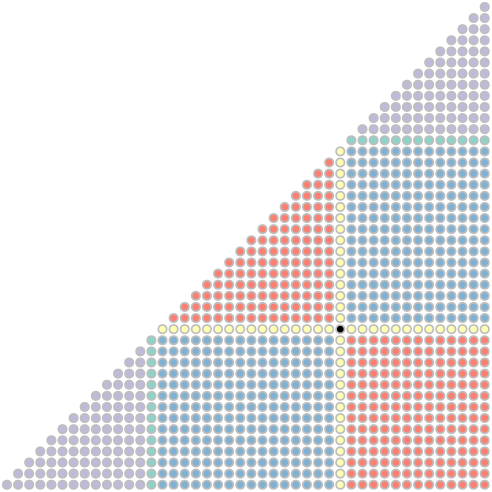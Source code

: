 <?xml version="1.0"?>
<!DOCTYPE ipe SYSTEM "ipe.dtd">
<ipe version="70206" creator="Ipe 7.2.7">
<info created="D:20170531100738" modified="D:20170531101649"/>
<ipestyle name="basic">
<symbol name="arrow/arc(spx)">
<path stroke="sym-stroke" fill="sym-stroke" pen="sym-pen">
0 0 m
-1 0.333 l
-1 -0.333 l
h
</path>
</symbol>
<symbol name="arrow/farc(spx)">
<path stroke="sym-stroke" fill="white" pen="sym-pen">
0 0 m
-1 0.333 l
-1 -0.333 l
h
</path>
</symbol>
<symbol name="arrow/ptarc(spx)">
<path stroke="sym-stroke" fill="sym-stroke" pen="sym-pen">
0 0 m
-1 0.333 l
-0.8 0 l
-1 -0.333 l
h
</path>
</symbol>
<symbol name="arrow/fptarc(spx)">
<path stroke="sym-stroke" fill="white" pen="sym-pen">
0 0 m
-1 0.333 l
-0.8 0 l
-1 -0.333 l
h
</path>
</symbol>
<symbol name="mark/circle(sx)" transformations="translations">
<path fill="sym-stroke">
0.6 0 0 0.6 0 0 e
0.4 0 0 0.4 0 0 e
</path>
</symbol>
<symbol name="mark/disk(sx)" transformations="translations">
<path fill="sym-stroke">
0.6 0 0 0.6 0 0 e
</path>
</symbol>
<symbol name="mark/fdisk(sfx)" transformations="translations">
<group>
<path fill="sym-fill">
0.5 0 0 0.5 0 0 e
</path>
<path fill="sym-stroke" fillrule="eofill">
0.6 0 0 0.6 0 0 e
0.4 0 0 0.4 0 0 e
</path>
</group>
</symbol>
<symbol name="mark/box(sx)" transformations="translations">
<path fill="sym-stroke" fillrule="eofill">
-0.6 -0.6 m
0.6 -0.6 l
0.6 0.6 l
-0.6 0.6 l
h
-0.4 -0.4 m
0.4 -0.4 l
0.4 0.4 l
-0.4 0.4 l
h
</path>
</symbol>
<symbol name="mark/square(sx)" transformations="translations">
<path fill="sym-stroke">
-0.6 -0.6 m
0.6 -0.6 l
0.6 0.6 l
-0.6 0.6 l
h
</path>
</symbol>
<symbol name="mark/fsquare(sfx)" transformations="translations">
<group>
<path fill="sym-fill">
-0.5 -0.5 m
0.5 -0.5 l
0.5 0.5 l
-0.5 0.5 l
h
</path>
<path fill="sym-stroke" fillrule="eofill">
-0.6 -0.6 m
0.6 -0.6 l
0.6 0.6 l
-0.6 0.6 l
h
-0.4 -0.4 m
0.4 -0.4 l
0.4 0.4 l
-0.4 0.4 l
h
</path>
</group>
</symbol>
<symbol name="mark/cross(sx)" transformations="translations">
<group>
<path fill="sym-stroke">
-0.43 -0.57 m
0.57 0.43 l
0.43 0.57 l
-0.57 -0.43 l
h
</path>
<path fill="sym-stroke">
-0.43 0.57 m
0.57 -0.43 l
0.43 -0.57 l
-0.57 0.43 l
h
</path>
</group>
</symbol>
<symbol name="arrow/fnormal(spx)">
<path stroke="sym-stroke" fill="white" pen="sym-pen">
0 0 m
-1 0.333 l
-1 -0.333 l
h
</path>
</symbol>
<symbol name="arrow/pointed(spx)">
<path stroke="sym-stroke" fill="sym-stroke" pen="sym-pen">
0 0 m
-1 0.333 l
-0.8 0 l
-1 -0.333 l
h
</path>
</symbol>
<symbol name="arrow/fpointed(spx)">
<path stroke="sym-stroke" fill="white" pen="sym-pen">
0 0 m
-1 0.333 l
-0.8 0 l
-1 -0.333 l
h
</path>
</symbol>
<symbol name="arrow/linear(spx)">
<path stroke="sym-stroke" pen="sym-pen">
-1 0.333 m
0 0 l
-1 -0.333 l
</path>
</symbol>
<symbol name="arrow/fdouble(spx)">
<path stroke="sym-stroke" fill="white" pen="sym-pen">
0 0 m
-1 0.333 l
-1 -0.333 l
h
-1 0 m
-2 0.333 l
-2 -0.333 l
h
</path>
</symbol>
<symbol name="arrow/double(spx)">
<path stroke="sym-stroke" fill="sym-stroke" pen="sym-pen">
0 0 m
-1 0.333 l
-1 -0.333 l
h
-1 0 m
-2 0.333 l
-2 -0.333 l
h
</path>
</symbol>
<pen name="heavier" value="0.8"/>
<pen name="fat" value="1.2"/>
<pen name="ultrafat" value="2"/>
<symbolsize name="large" value="5"/>
<symbolsize name="small" value="2"/>
<symbolsize name="tiny" value="1.1"/>
<arrowsize name="large" value="10"/>
<arrowsize name="small" value="5"/>
<arrowsize name="tiny" value="3"/>
<color name="red" value="1 0 0"/>
<color name="green" value="0 1 0"/>
<color name="blue" value="0 0 1"/>
<color name="yellow" value="1 1 0"/>
<color name="orange" value="1 0.647 0"/>
<color name="gold" value="1 0.843 0"/>
<color name="purple" value="0.627 0.125 0.941"/>
<color name="gray" value="0.745"/>
<color name="brown" value="0.647 0.165 0.165"/>
<color name="navy" value="0 0 0.502"/>
<color name="pink" value="1 0.753 0.796"/>
<color name="seagreen" value="0.18 0.545 0.341"/>
<color name="turquoise" value="0.251 0.878 0.816"/>
<color name="violet" value="0.933 0.51 0.933"/>
<color name="darkblue" value="0 0 0.545"/>
<color name="darkcyan" value="0 0.545 0.545"/>
<color name="darkgray" value="0.663"/>
<color name="darkgreen" value="0 0.392 0"/>
<color name="darkmagenta" value="0.545 0 0.545"/>
<color name="darkorange" value="1 0.549 0"/>
<color name="darkred" value="0.545 0 0"/>
<color name="lightblue" value="0.678 0.847 0.902"/>
<color name="lightcyan" value="0.878 1 1"/>
<color name="lightgray" value="0.827"/>
<color name="lightgreen" value="0.565 0.933 0.565"/>
<color name="lightyellow" value="1 1 0.878"/>
<dashstyle name="dashed" value="[4] 0"/>
<dashstyle name="dotted" value="[1 3] 0"/>
<dashstyle name="dash dotted" value="[4 2 1 2] 0"/>
<dashstyle name="dash dot dotted" value="[4 2 1 2 1 2] 0"/>
<textsize name="large" value="\large"/>
<textsize name="small" value="\small"/>
<textsize name="tiny" value="\tiny"/>
<textsize name="Large" value="\Large"/>
<textsize name="LARGE" value="\LARGE"/>
<textsize name="huge" value="\huge"/>
<textsize name="Huge" value="\Huge"/>
<textsize name="footnote" value="\footnotesize"/>
<textstyle name="center" begin="\begin{center}" end="\end{center}"/>
<textstyle name="itemize" begin="\begin{itemize}" end="\end{itemize}"/>
<textstyle name="item" begin="\begin{itemize}\item{}" end="\end{itemize}"/>
<gridsize name="4 pts" value="4"/>
<gridsize name="8 pts (~3 mm)" value="8"/>
<gridsize name="16 pts (~6 mm)" value="16"/>
<gridsize name="32 pts (~12 mm)" value="32"/>
<gridsize name="10 pts (~3.5 mm)" value="10"/>
<gridsize name="20 pts (~7 mm)" value="20"/>
<gridsize name="14 pts (~5 mm)" value="14"/>
<gridsize name="28 pts (~10 mm)" value="28"/>
<gridsize name="56 pts (~20 mm)" value="56"/>
<anglesize name="90 deg" value="90"/>
<anglesize name="60 deg" value="60"/>
<anglesize name="45 deg" value="45"/>
<anglesize name="30 deg" value="30"/>
<anglesize name="22.5 deg" value="22.5"/>
<opacity name="10%" value="0.1"/>
<opacity name="30%" value="0.3"/>
<opacity name="50%" value="0.5"/>
<opacity name="75%" value="0.75"/>
<tiling name="falling" angle="-60" step="4" width="1"/>
<tiling name="rising" angle="30" step="4" width="1"/>
</ipestyle>
<ipestyle name="brew">
<color name="aliceblue" value="0.941 0.973 1"/>
<color name="brew1" value="0.552 0.827 0.78"/>
<color name="brew2" value="1 1 0.701"/>
<color name="brew3" value="0.745 0.729 0.854"/>
<color name="brew4" value="0.984 0.501 0.447"/>
<color name="brew5" value="0.501 0.694 0.827"/>
<color name="brew6" value="0.992 0.705 0.384"/>
<color name="brew7" value="0.701 0.87 0.411"/>
<color name="brew8" value="0.988 0.803 0.898"/>
</ipestyle>
<page>
<layer name="a"/>
<layer name="b"/>
<view layers="a" active="b"/>
<view layers="b" active="a"/>
<use layer="b" matrix="1 0 0 1 176 -112" name="mark/fdisk(sfx)" pos="148 576" size="normal" stroke="gray" fill="brew6"/>
<use matrix="1 0 0 1 176 -112" name="mark/fdisk(sfx)" pos="152 576" size="normal" stroke="gray" fill="brew6"/>
<use matrix="1 0 0 1 176 -112" name="mark/fdisk(sfx)" pos="156 576" size="normal" stroke="gray" fill="brew6"/>
<use matrix="1 0 0 1 176 -112" name="mark/fdisk(sfx)" pos="160 576" size="normal" stroke="gray" fill="brew6"/>
<use matrix="1 0 0 1 176 -112" name="mark/fdisk(sfx)" pos="164 576" size="normal" stroke="gray" fill="brew6"/>
<use matrix="1 0 0 1 176 -108" name="mark/fdisk(sfx)" pos="152 576" size="normal" stroke="gray" fill="brew6"/>
<use matrix="1 0 0 1 176 -108" name="mark/fdisk(sfx)" pos="156 576" size="normal" stroke="gray" fill="brew6"/>
<use matrix="1 0 0 1 176 -108" name="mark/fdisk(sfx)" pos="160 576" size="normal" stroke="gray" fill="brew6"/>
<use matrix="1 0 0 1 176 -108" name="mark/fdisk(sfx)" pos="164 576" size="normal" stroke="gray" fill="brew6"/>
<use matrix="1 0 0 1 176 -104" name="mark/fdisk(sfx)" pos="156 576" size="normal" stroke="gray" fill="brew6"/>
<use matrix="1 0 0 1 176 -104" name="mark/fdisk(sfx)" pos="160 576" size="normal" stroke="gray" fill="brew6"/>
<use matrix="1 0 0 1 176 -104" name="mark/fdisk(sfx)" pos="164 576" size="normal" stroke="gray" fill="brew6"/>
<use matrix="1 0 0 1 176 -100" name="mark/fdisk(sfx)" pos="160 576" size="normal" stroke="gray" fill="brew6"/>
<use matrix="1 0 0 1 176 -100" name="mark/fdisk(sfx)" pos="164 576" size="normal" stroke="gray" fill="brew6"/>
<use matrix="1 0 0 1 200 -112" name="mark/fdisk(sfx)" pos="144 576" size="normal" stroke="gray" fill="brew6"/>
<use matrix="1 0 0 1 200 -112" name="mark/fdisk(sfx)" pos="148 576" size="normal" stroke="gray" fill="brew6"/>
<use matrix="1 0 0 1 200 -112" name="mark/fdisk(sfx)" pos="152 576" size="normal" stroke="gray" fill="brew6"/>
<use matrix="1 0 0 1 200 -112" name="mark/fdisk(sfx)" pos="156 576" size="normal" stroke="gray" fill="brew6"/>
<use matrix="1 0 0 1 200 -112" name="mark/fdisk(sfx)" pos="160 576" size="normal" stroke="gray" fill="brew3"/>
<use matrix="1 0 0 1 200 -112" name="mark/fdisk(sfx)" pos="164 576" size="normal" stroke="gray" fill="brew7"/>
<use matrix="1 0 0 1 200 -108" name="mark/fdisk(sfx)" pos="144 576" size="normal" stroke="gray" fill="brew6"/>
<use matrix="1 0 0 1 200 -108" name="mark/fdisk(sfx)" pos="148 576" size="normal" stroke="gray" fill="brew6"/>
<use matrix="1 0 0 1 200 -108" name="mark/fdisk(sfx)" pos="152 576" size="normal" stroke="gray" fill="brew6"/>
<use matrix="1 0 0 1 200 -108" name="mark/fdisk(sfx)" pos="156 576" size="normal" stroke="gray" fill="brew6"/>
<use matrix="1 0 0 1 200 -108" name="mark/fdisk(sfx)" pos="160 576" size="normal" stroke="gray" fill="brew3"/>
<use matrix="1 0 0 1 200 -108" name="mark/fdisk(sfx)" pos="164 576" size="normal" stroke="gray" fill="brew7"/>
<use matrix="1 0 0 1 200 -104" name="mark/fdisk(sfx)" pos="144 576" size="normal" stroke="gray" fill="brew6"/>
<use matrix="1 0 0 1 200 -104" name="mark/fdisk(sfx)" pos="148 576" size="normal" stroke="gray" fill="brew6"/>
<use matrix="1 0 0 1 200 -104" name="mark/fdisk(sfx)" pos="152 576" size="normal" stroke="gray" fill="brew6"/>
<use matrix="1 0 0 1 200 -104" name="mark/fdisk(sfx)" pos="156 576" size="normal" stroke="gray" fill="brew6"/>
<use matrix="1 0 0 1 200 -104" name="mark/fdisk(sfx)" pos="160 576" size="normal" stroke="gray" fill="brew3"/>
<use matrix="1 0 0 1 200 -104" name="mark/fdisk(sfx)" pos="164 576" size="normal" stroke="gray" fill="brew7"/>
<use matrix="1 0 0 1 200 -100" name="mark/fdisk(sfx)" pos="144 576" size="normal" stroke="gray" fill="brew6"/>
<use matrix="1 0 0 1 200 -100" name="mark/fdisk(sfx)" pos="148 576" size="normal" stroke="gray" fill="brew6"/>
<use matrix="1 0 0 1 200 -100" name="mark/fdisk(sfx)" pos="152 576" size="normal" stroke="gray" fill="brew6"/>
<use matrix="1 0 0 1 200 -100" name="mark/fdisk(sfx)" pos="156 576" size="normal" stroke="gray" fill="brew6"/>
<use matrix="1 0 0 1 200 -100" name="mark/fdisk(sfx)" pos="160 576" size="normal" stroke="gray" fill="brew3"/>
<use matrix="1 0 0 1 200 -100" name="mark/fdisk(sfx)" pos="164 576" size="normal" stroke="gray" fill="brew7"/>
<use matrix="1 0 0 1 224 -112" name="mark/fdisk(sfx)" pos="144 576" size="normal" stroke="gray" fill="brew7"/>
<use matrix="1 0 0 1 224 -112" name="mark/fdisk(sfx)" pos="148 576" size="normal" stroke="gray" fill="brew7"/>
<use matrix="1 0 0 1 224 -112" name="mark/fdisk(sfx)" pos="152 576" size="normal" stroke="gray" fill="brew7"/>
<use matrix="1 0 0 1 224 -112" name="mark/fdisk(sfx)" pos="156 576" size="normal" stroke="gray" fill="brew7"/>
<use matrix="1 0 0 1 224 -112" name="mark/fdisk(sfx)" pos="160 576" size="normal" stroke="gray" fill="brew7"/>
<use matrix="1 0 0 1 224 -112" name="mark/fdisk(sfx)" pos="164 576" size="normal" stroke="gray" fill="brew7"/>
<use matrix="1 0 0 1 224 -108" name="mark/fdisk(sfx)" pos="144 576" size="normal" stroke="gray" fill="brew7"/>
<use matrix="1 0 0 1 224 -108" name="mark/fdisk(sfx)" pos="148 576" size="normal" stroke="gray" fill="brew7"/>
<use matrix="1 0 0 1 224 -108" name="mark/fdisk(sfx)" pos="152 576" size="normal" stroke="gray" fill="brew7"/>
<use matrix="1 0 0 1 224 -108" name="mark/fdisk(sfx)" pos="156 576" size="normal" stroke="gray" fill="brew7"/>
<use matrix="1 0 0 1 224 -108" name="mark/fdisk(sfx)" pos="160 576" size="normal" stroke="gray" fill="brew7"/>
<use matrix="1 0 0 1 224 -108" name="mark/fdisk(sfx)" pos="164 576" size="normal" stroke="gray" fill="brew7"/>
<use matrix="1 0 0 1 224 -104" name="mark/fdisk(sfx)" pos="144 576" size="normal" stroke="gray" fill="brew7"/>
<use matrix="1 0 0 1 224 -104" name="mark/fdisk(sfx)" pos="148 576" size="normal" stroke="gray" fill="brew7"/>
<use matrix="1 0 0 1 224 -104" name="mark/fdisk(sfx)" pos="152 576" size="normal" stroke="gray" fill="brew7"/>
<use matrix="1 0 0 1 224 -104" name="mark/fdisk(sfx)" pos="156 576" size="normal" stroke="gray" fill="brew7"/>
<use matrix="1 0 0 1 224 -104" name="mark/fdisk(sfx)" pos="160 576" size="normal" stroke="gray" fill="brew7"/>
<use matrix="1 0 0 1 224 -104" name="mark/fdisk(sfx)" pos="164 576" size="normal" stroke="gray" fill="brew7"/>
<use matrix="1 0 0 1 224 -100" name="mark/fdisk(sfx)" pos="144 576" size="normal" stroke="gray" fill="brew7"/>
<use matrix="1 0 0 1 224 -100" name="mark/fdisk(sfx)" pos="148 576" size="normal" stroke="gray" fill="brew7"/>
<use matrix="1 0 0 1 224 -100" name="mark/fdisk(sfx)" pos="152 576" size="normal" stroke="gray" fill="brew7"/>
<use matrix="1 0 0 1 224 -100" name="mark/fdisk(sfx)" pos="156 576" size="normal" stroke="gray" fill="brew7"/>
<use matrix="1 0 0 1 224 -100" name="mark/fdisk(sfx)" pos="160 576" size="normal" stroke="gray" fill="brew7"/>
<use matrix="1 0 0 1 224 -100" name="mark/fdisk(sfx)" pos="164 576" size="normal" stroke="gray" fill="brew7"/>
<use matrix="1 0 0 1 248 -112" name="mark/fdisk(sfx)" pos="144 576" size="normal" stroke="gray" fill="brew7"/>
<use matrix="1 0 0 1 248 -112" name="mark/fdisk(sfx)" pos="148 576" size="normal" stroke="gray" fill="brew7"/>
<use matrix="1 0 0 1 248 -112" name="mark/fdisk(sfx)" pos="152 576" size="normal" stroke="gray" fill="brew7"/>
<use matrix="1 0 0 1 248 -112" name="mark/fdisk(sfx)" pos="156 576" size="normal" stroke="gray" fill="brew7"/>
<use matrix="1 0 0 1 248 -112" name="mark/fdisk(sfx)" pos="160 576" size="normal" stroke="gray" fill="brew7"/>
<use matrix="1 0 0 1 248 -112" name="mark/fdisk(sfx)" pos="164 576" size="normal" stroke="gray" fill="brew7"/>
<use matrix="1 0 0 1 248 -108" name="mark/fdisk(sfx)" pos="144 576" size="normal" stroke="gray" fill="brew7"/>
<use matrix="1 0 0 1 248 -108" name="mark/fdisk(sfx)" pos="148 576" size="normal" stroke="gray" fill="brew7"/>
<use matrix="1 0 0 1 248 -108" name="mark/fdisk(sfx)" pos="152 576" size="normal" stroke="gray" fill="brew7"/>
<use matrix="1 0 0 1 248 -108" name="mark/fdisk(sfx)" pos="156 576" size="normal" stroke="gray" fill="brew7"/>
<use matrix="1 0 0 1 248 -108" name="mark/fdisk(sfx)" pos="160 576" size="normal" stroke="gray" fill="brew7"/>
<use matrix="1 0 0 1 248 -108" name="mark/fdisk(sfx)" pos="164 576" size="normal" stroke="gray" fill="brew7"/>
<use matrix="1 0 0 1 248 -104" name="mark/fdisk(sfx)" pos="144 576" size="normal" stroke="gray" fill="brew7"/>
<use matrix="1 0 0 1 248 -104" name="mark/fdisk(sfx)" pos="148 576" size="normal" stroke="gray" fill="brew7"/>
<use matrix="1 0 0 1 248 -104" name="mark/fdisk(sfx)" pos="152 576" size="normal" stroke="gray" fill="brew7"/>
<use matrix="1 0 0 1 248 -104" name="mark/fdisk(sfx)" pos="156 576" size="normal" stroke="gray" fill="brew7"/>
<use matrix="1 0 0 1 248 -104" name="mark/fdisk(sfx)" pos="160 576" size="normal" stroke="gray" fill="brew7"/>
<use matrix="1 0 0 1 248 -104" name="mark/fdisk(sfx)" pos="164 576" size="normal" stroke="gray" fill="brew7"/>
<use matrix="1 0 0 1 248 -100" name="mark/fdisk(sfx)" pos="144 576" size="normal" stroke="gray" fill="brew7"/>
<use matrix="1 0 0 1 248 -100" name="mark/fdisk(sfx)" pos="148 576" size="normal" stroke="gray" fill="brew7"/>
<use matrix="1 0 0 1 248 -100" name="mark/fdisk(sfx)" pos="152 576" size="normal" stroke="gray" fill="brew7"/>
<use matrix="1 0 0 1 248 -100" name="mark/fdisk(sfx)" pos="156 576" size="normal" stroke="gray" fill="brew7"/>
<use matrix="1 0 0 1 248 -100" name="mark/fdisk(sfx)" pos="160 576" size="normal" stroke="gray" fill="brew7"/>
<use matrix="1 0 0 1 248 -100" name="mark/fdisk(sfx)" pos="164 576" size="normal" stroke="gray" fill="brew7"/>
<use matrix="1 0 0 1 272 -112" name="mark/fdisk(sfx)" pos="144 576" size="normal" stroke="gray" fill="brew7"/>
<use matrix="1 0 0 1 272 -112" name="mark/fdisk(sfx)" pos="148 576" size="normal" stroke="gray" fill="brew7"/>
<use matrix="1 0 0 1 272 -112" name="mark/fdisk(sfx)" pos="152 576" size="normal" stroke="gray" fill="brew7"/>
<use matrix="1 0 0 1 272 -112" name="mark/fdisk(sfx)" pos="156 576" size="normal" stroke="gray" fill="brew4"/>
<use matrix="1 0 0 1 272 -112" name="mark/fdisk(sfx)" pos="160 576" size="normal" stroke="gray" fill="brew7"/>
<use matrix="1 0 0 1 272 -112" name="mark/fdisk(sfx)" pos="164 576" size="normal" stroke="gray" fill="brew7"/>
<use matrix="1 0 0 1 272 -108" name="mark/fdisk(sfx)" pos="144 576" size="normal" stroke="gray" fill="brew7"/>
<use matrix="1 0 0 1 272 -108" name="mark/fdisk(sfx)" pos="148 576" size="normal" stroke="gray" fill="brew7"/>
<use matrix="1 0 0 1 272 -108" name="mark/fdisk(sfx)" pos="152 576" size="normal" stroke="gray" fill="brew7"/>
<use matrix="1 0 0 1 272 -108" name="mark/fdisk(sfx)" pos="156 576" size="normal" stroke="gray" fill="brew4"/>
<use matrix="1 0 0 1 272 -108" name="mark/fdisk(sfx)" pos="160 576" size="normal" stroke="gray" fill="brew7"/>
<use matrix="1 0 0 1 272 -108" name="mark/fdisk(sfx)" pos="164 576" size="normal" stroke="gray" fill="brew7"/>
<use matrix="1 0 0 1 272 -104" name="mark/fdisk(sfx)" pos="144 576" size="normal" stroke="gray" fill="brew7"/>
<use matrix="1 0 0 1 272 -104" name="mark/fdisk(sfx)" pos="148 576" size="normal" stroke="gray" fill="brew7"/>
<use matrix="1 0 0 1 272 -104" name="mark/fdisk(sfx)" pos="152 576" size="normal" stroke="gray" fill="brew7"/>
<use matrix="1 0 0 1 272 -104" name="mark/fdisk(sfx)" pos="156 576" size="normal" stroke="gray" fill="brew4"/>
<use matrix="1 0 0 1 272 -104" name="mark/fdisk(sfx)" pos="160 576" size="normal" stroke="gray" fill="brew7"/>
<use matrix="1 0 0 1 272 -104" name="mark/fdisk(sfx)" pos="164 576" size="normal" stroke="gray" fill="brew7"/>
<use matrix="1 0 0 1 272 -100" name="mark/fdisk(sfx)" pos="144 576" size="normal" stroke="gray" fill="brew7"/>
<use matrix="1 0 0 1 272 -100" name="mark/fdisk(sfx)" pos="148 576" size="normal" stroke="gray" fill="brew7"/>
<use matrix="1 0 0 1 272 -100" name="mark/fdisk(sfx)" pos="152 576" size="normal" stroke="gray" fill="brew7"/>
<use matrix="1 0 0 1 272 -100" name="mark/fdisk(sfx)" pos="156 576" size="normal" stroke="gray" fill="brew4"/>
<use matrix="1 0 0 1 272 -100" name="mark/fdisk(sfx)" pos="160 576" size="normal" stroke="gray" fill="brew7"/>
<use matrix="1 0 0 1 272 -100" name="mark/fdisk(sfx)" pos="164 576" size="normal" stroke="gray" fill="brew7"/>
<use matrix="1 0 0 1 296 -112" name="mark/fdisk(sfx)" pos="144 576" size="normal" stroke="gray" fill="brew7"/>
<use matrix="1 0 0 1 296 -112" name="mark/fdisk(sfx)" pos="148 576" size="normal" stroke="gray" fill="brew7"/>
<use matrix="1 0 0 1 296 -112" name="mark/fdisk(sfx)" pos="152 576" size="normal" stroke="gray" fill="brew7"/>
<use matrix="1 0 0 1 296 -112" name="mark/fdisk(sfx)" pos="156 576" size="normal" stroke="gray" fill="brew7"/>
<use matrix="1 0 0 1 296 -112" name="mark/fdisk(sfx)" pos="160 576" size="normal" stroke="gray" fill="brew7"/>
<use matrix="1 0 0 1 296 -112" name="mark/fdisk(sfx)" pos="164 576" size="normal" stroke="gray" fill="brew7"/>
<use matrix="1 0 0 1 296 -108" name="mark/fdisk(sfx)" pos="144 576" size="normal" stroke="gray" fill="brew7"/>
<use matrix="1 0 0 1 296 -108" name="mark/fdisk(sfx)" pos="148 576" size="normal" stroke="gray" fill="brew7"/>
<use matrix="1 0 0 1 296 -108" name="mark/fdisk(sfx)" pos="152 576" size="normal" stroke="gray" fill="brew7"/>
<use matrix="1 0 0 1 296 -108" name="mark/fdisk(sfx)" pos="156 576" size="normal" stroke="gray" fill="brew7"/>
<use matrix="1 0 0 1 296 -108" name="mark/fdisk(sfx)" pos="160 576" size="normal" stroke="gray" fill="brew7"/>
<use matrix="1 0 0 1 296 -108" name="mark/fdisk(sfx)" pos="164 576" size="normal" stroke="gray" fill="brew7"/>
<use matrix="1 0 0 1 296 -104" name="mark/fdisk(sfx)" pos="144 576" size="normal" stroke="gray" fill="brew7"/>
<use matrix="1 0 0 1 296 -104" name="mark/fdisk(sfx)" pos="148 576" size="normal" stroke="gray" fill="brew7"/>
<use matrix="1 0 0 1 296 -104" name="mark/fdisk(sfx)" pos="152 576" size="normal" stroke="gray" fill="brew7"/>
<use matrix="1 0 0 1 296 -104" name="mark/fdisk(sfx)" pos="156 576" size="normal" stroke="gray" fill="brew7"/>
<use matrix="1 0 0 1 296 -104" name="mark/fdisk(sfx)" pos="160 576" size="normal" stroke="gray" fill="brew7"/>
<use matrix="1 0 0 1 296 -104" name="mark/fdisk(sfx)" pos="164 576" size="normal" stroke="gray" fill="brew7"/>
<use matrix="1 0 0 1 296 -100" name="mark/fdisk(sfx)" pos="144 576" size="normal" stroke="gray" fill="brew7"/>
<use matrix="1 0 0 1 296 -100" name="mark/fdisk(sfx)" pos="148 576" size="normal" stroke="gray" fill="brew7"/>
<use matrix="1 0 0 1 296 -100" name="mark/fdisk(sfx)" pos="152 576" size="normal" stroke="gray" fill="brew7"/>
<use matrix="1 0 0 1 296 -100" name="mark/fdisk(sfx)" pos="156 576" size="normal" stroke="gray" fill="brew7"/>
<use matrix="1 0 0 1 296 -100" name="mark/fdisk(sfx)" pos="160 576" size="normal" stroke="gray" fill="brew7"/>
<use matrix="1 0 0 1 296 -100" name="mark/fdisk(sfx)" pos="164 576" size="normal" stroke="gray" fill="brew7"/>
<use matrix="1 0 0 1 320 -112" name="mark/fdisk(sfx)" pos="144 576" size="normal" stroke="gray" fill="brew7"/>
<use matrix="1 0 0 1 320 -112" name="mark/fdisk(sfx)" pos="148 576" size="normal" stroke="gray" fill="brew7"/>
<use matrix="1 0 0 1 320 -112" name="mark/fdisk(sfx)" pos="152 576" size="normal" stroke="gray" fill="brew7"/>
<use matrix="1 0 0 1 320 -112" name="mark/fdisk(sfx)" pos="156 576" size="normal" stroke="gray" fill="brew7"/>
<use matrix="1 0 0 1 320 -112" name="mark/fdisk(sfx)" pos="160 576" size="normal" stroke="gray" fill="brew7"/>
<use matrix="1 0 0 1 320 -108" name="mark/fdisk(sfx)" pos="144 576" size="normal" stroke="gray" fill="brew7"/>
<use matrix="1 0 0 1 320 -108" name="mark/fdisk(sfx)" pos="148 576" size="normal" stroke="gray" fill="brew7"/>
<use matrix="1 0 0 1 320 -108" name="mark/fdisk(sfx)" pos="152 576" size="normal" stroke="gray" fill="brew7"/>
<use matrix="1 0 0 1 320 -108" name="mark/fdisk(sfx)" pos="156 576" size="normal" stroke="gray" fill="brew7"/>
<use matrix="1 0 0 1 320 -108" name="mark/fdisk(sfx)" pos="160 576" size="normal" stroke="gray" fill="brew7"/>
<use matrix="1 0 0 1 320 -104" name="mark/fdisk(sfx)" pos="144 576" size="normal" stroke="gray" fill="brew7"/>
<use matrix="1 0 0 1 320 -104" name="mark/fdisk(sfx)" pos="148 576" size="normal" stroke="gray" fill="brew7"/>
<use matrix="1 0 0 1 320 -104" name="mark/fdisk(sfx)" pos="152 576" size="normal" stroke="gray" fill="brew7"/>
<use matrix="1 0 0 1 320 -104" name="mark/fdisk(sfx)" pos="156 576" size="normal" stroke="gray" fill="brew7"/>
<use matrix="1 0 0 1 320 -104" name="mark/fdisk(sfx)" pos="160 576" size="normal" stroke="gray" fill="brew7"/>
<use matrix="1 0 0 1 320 -100" name="mark/fdisk(sfx)" pos="144 576" size="normal" stroke="gray" fill="brew7"/>
<use matrix="1 0 0 1 320 -100" name="mark/fdisk(sfx)" pos="148 576" size="normal" stroke="gray" fill="brew7"/>
<use matrix="1 0 0 1 320 -100" name="mark/fdisk(sfx)" pos="152 576" size="normal" stroke="gray" fill="brew7"/>
<use matrix="1 0 0 1 320 -100" name="mark/fdisk(sfx)" pos="156 576" size="normal" stroke="gray" fill="brew7"/>
<use matrix="1 0 0 1 320 -100" name="mark/fdisk(sfx)" pos="160 576" size="normal" stroke="gray" fill="brew7"/>
<use matrix="1 0 0 1 196 -96" name="mark/fdisk(sfx)" pos="144 576" size="normal" stroke="gray" fill="brew6"/>
<use matrix="1 0 0 1 196 -96" name="mark/fdisk(sfx)" pos="148 576" size="normal" stroke="gray" fill="brew6"/>
<use matrix="1 0 0 1 196 -96" name="mark/fdisk(sfx)" pos="152 576" size="normal" stroke="gray" fill="brew6"/>
<use matrix="1 0 0 1 196 -96" name="mark/fdisk(sfx)" pos="156 576" size="normal" stroke="gray" fill="brew6"/>
<use matrix="1 0 0 1 196 -96" name="mark/fdisk(sfx)" pos="160 576" size="normal" stroke="gray" fill="brew6"/>
<use matrix="1 0 0 1 196 -96" name="mark/fdisk(sfx)" pos="164 576" size="normal" stroke="gray" fill="brew3"/>
<use matrix="1 0 0 1 196 -92" name="mark/fdisk(sfx)" pos="148 576" size="normal" stroke="gray" fill="brew6"/>
<use matrix="1 0 0 1 196 -92" name="mark/fdisk(sfx)" pos="152 576" size="normal" stroke="gray" fill="brew6"/>
<use matrix="1 0 0 1 196 -92" name="mark/fdisk(sfx)" pos="156 576" size="normal" stroke="gray" fill="brew6"/>
<use matrix="1 0 0 1 196 -92" name="mark/fdisk(sfx)" pos="160 576" size="normal" stroke="gray" fill="brew6"/>
<use matrix="1 0 0 1 196 -92" name="mark/fdisk(sfx)" pos="164 576" size="normal" stroke="gray" fill="brew3"/>
<use matrix="1 0 0 1 196 -88" name="mark/fdisk(sfx)" pos="152 576" size="normal" stroke="gray" fill="brew6"/>
<use matrix="1 0 0 1 196 -88" name="mark/fdisk(sfx)" pos="156 576" size="normal" stroke="gray" fill="brew6"/>
<use matrix="1 0 0 1 196 -88" name="mark/fdisk(sfx)" pos="160 576" size="normal" stroke="gray" fill="brew6"/>
<use matrix="1 0 0 1 196 -88" name="mark/fdisk(sfx)" pos="164 576" size="normal" stroke="gray" fill="brew3"/>
<use matrix="1 0 0 1 196 -84" name="mark/fdisk(sfx)" pos="156 576" size="normal" stroke="gray" fill="brew6"/>
<use matrix="1 0 0 1 196 -84" name="mark/fdisk(sfx)" pos="160 576" size="normal" stroke="gray" fill="brew6"/>
<use matrix="1 0 0 1 196 -84" name="mark/fdisk(sfx)" pos="164 576" size="normal" stroke="gray" fill="brew3"/>
<use matrix="1 0 0 1 196 -80" name="mark/fdisk(sfx)" pos="160 576" size="normal" stroke="gray" fill="brew6"/>
<use matrix="1 0 0 1 196 -80" name="mark/fdisk(sfx)" pos="164 576" size="normal" stroke="gray" fill="brew3"/>
<use matrix="1 0 0 1 196 -76" name="mark/fdisk(sfx)" pos="164 576" size="normal" stroke="gray" fill="brew3"/>
<use matrix="1 0 0 1 220 -96" name="mark/fdisk(sfx)" pos="144 576" size="normal" stroke="gray" fill="brew7"/>
<use matrix="1 0 0 1 220 -96" name="mark/fdisk(sfx)" pos="148 576" size="normal" stroke="gray" fill="brew7"/>
<use matrix="1 0 0 1 220 -96" name="mark/fdisk(sfx)" pos="152 576" size="normal" stroke="gray" fill="brew7"/>
<use matrix="1 0 0 1 220 -96" name="mark/fdisk(sfx)" pos="156 576" size="normal" stroke="gray" fill="brew7"/>
<use matrix="1 0 0 1 220 -96" name="mark/fdisk(sfx)" pos="160 576" size="normal" stroke="gray" fill="brew7"/>
<use matrix="1 0 0 1 220 -96" name="mark/fdisk(sfx)" pos="164 576" size="normal" stroke="gray" fill="brew7"/>
<use matrix="1 0 0 1 220 -92" name="mark/fdisk(sfx)" pos="144 576" size="normal" stroke="gray" fill="brew7"/>
<use matrix="1 0 0 1 220 -92" name="mark/fdisk(sfx)" pos="148 576" size="normal" stroke="gray" fill="brew7"/>
<use matrix="1 0 0 1 220 -92" name="mark/fdisk(sfx)" pos="152 576" size="normal" stroke="gray" fill="brew7"/>
<use matrix="1 0 0 1 220 -92" name="mark/fdisk(sfx)" pos="156 576" size="normal" stroke="gray" fill="brew7"/>
<use matrix="1 0 0 1 220 -92" name="mark/fdisk(sfx)" pos="160 576" size="normal" stroke="gray" fill="brew7"/>
<use matrix="1 0 0 1 220 -92" name="mark/fdisk(sfx)" pos="164 576" size="normal" stroke="gray" fill="brew7"/>
<use matrix="1 0 0 1 220 -88" name="mark/fdisk(sfx)" pos="144 576" size="normal" stroke="gray" fill="brew7"/>
<use matrix="1 0 0 1 220 -88" name="mark/fdisk(sfx)" pos="148 576" size="normal" stroke="gray" fill="brew7"/>
<use matrix="1 0 0 1 220 -88" name="mark/fdisk(sfx)" pos="152 576" size="normal" stroke="gray" fill="brew7"/>
<use matrix="1 0 0 1 220 -88" name="mark/fdisk(sfx)" pos="156 576" size="normal" stroke="gray" fill="brew7"/>
<use matrix="1 0 0 1 220 -88" name="mark/fdisk(sfx)" pos="160 576" size="normal" stroke="gray" fill="brew7"/>
<use matrix="1 0 0 1 220 -88" name="mark/fdisk(sfx)" pos="164 576" size="normal" stroke="gray" fill="brew7"/>
<use matrix="1 0 0 1 220 -84" name="mark/fdisk(sfx)" pos="144 576" size="normal" stroke="gray" fill="brew7"/>
<use matrix="1 0 0 1 220 -84" name="mark/fdisk(sfx)" pos="148 576" size="normal" stroke="gray" fill="brew7"/>
<use matrix="1 0 0 1 220 -84" name="mark/fdisk(sfx)" pos="152 576" size="normal" stroke="gray" fill="brew7"/>
<use matrix="1 0 0 1 220 -84" name="mark/fdisk(sfx)" pos="156 576" size="normal" stroke="gray" fill="brew7"/>
<use matrix="1 0 0 1 220 -84" name="mark/fdisk(sfx)" pos="160 576" size="normal" stroke="gray" fill="brew7"/>
<use matrix="1 0 0 1 220 -84" name="mark/fdisk(sfx)" pos="164 576" size="normal" stroke="gray" fill="brew7"/>
<use matrix="1 0 0 1 220 -80" name="mark/fdisk(sfx)" pos="144 576" size="normal" stroke="gray" fill="brew7"/>
<use matrix="1 0 0 1 220 -80" name="mark/fdisk(sfx)" pos="148 576" size="normal" stroke="gray" fill="brew7"/>
<use matrix="1 0 0 1 220 -80" name="mark/fdisk(sfx)" pos="152 576" size="normal" stroke="gray" fill="brew7"/>
<use matrix="1 0 0 1 220 -80" name="mark/fdisk(sfx)" pos="156 576" size="normal" stroke="gray" fill="brew7"/>
<use matrix="1 0 0 1 220 -80" name="mark/fdisk(sfx)" pos="160 576" size="normal" stroke="gray" fill="brew7"/>
<use matrix="1 0 0 1 220 -80" name="mark/fdisk(sfx)" pos="164 576" size="normal" stroke="gray" fill="brew7"/>
<use matrix="1 0 0 1 220 -76" name="mark/fdisk(sfx)" pos="144 576" size="normal" stroke="gray" fill="brew7"/>
<use matrix="1 0 0 1 220 -76" name="mark/fdisk(sfx)" pos="148 576" size="normal" stroke="gray" fill="brew7"/>
<use matrix="1 0 0 1 220 -76" name="mark/fdisk(sfx)" pos="152 576" size="normal" stroke="gray" fill="brew7"/>
<use matrix="1 0 0 1 220 -76" name="mark/fdisk(sfx)" pos="156 576" size="normal" stroke="gray" fill="brew7"/>
<use matrix="1 0 0 1 220 -76" name="mark/fdisk(sfx)" pos="160 576" size="normal" stroke="gray" fill="brew7"/>
<use matrix="1 0 0 1 220 -76" name="mark/fdisk(sfx)" pos="164 576" size="normal" stroke="gray" fill="brew7"/>
<use matrix="1 0 0 1 220 -72" name="mark/fdisk(sfx)" pos="144 576" size="normal" stroke="gray" fill="brew4"/>
<use matrix="1 0 0 1 220 -72" name="mark/fdisk(sfx)" pos="148 576" size="normal" stroke="gray" fill="brew4"/>
<use matrix="1 0 0 1 220 -72" name="mark/fdisk(sfx)" pos="152 576" size="normal" stroke="gray" fill="brew4"/>
<use matrix="1 0 0 1 220 -72" name="mark/fdisk(sfx)" pos="156 576" size="normal" stroke="gray" fill="brew4"/>
<use matrix="1 0 0 1 220 -72" name="mark/fdisk(sfx)" pos="160 576" size="normal" stroke="gray" fill="brew4"/>
<use matrix="1 0 0 1 220 -72" name="mark/fdisk(sfx)" pos="164 576" size="normal" stroke="gray" fill="brew4"/>
<use matrix="1 0 0 1 220 -68" name="mark/fdisk(sfx)" pos="148 576" size="normal" stroke="gray" fill="brew7"/>
<use matrix="1 0 0 1 220 -68" name="mark/fdisk(sfx)" pos="152 576" size="normal" stroke="gray" fill="brew7"/>
<use matrix="1 0 0 1 220 -68" name="mark/fdisk(sfx)" pos="156 576" size="normal" stroke="gray" fill="brew7"/>
<use matrix="1 0 0 1 220 -68" name="mark/fdisk(sfx)" pos="160 576" size="normal" stroke="gray" fill="brew7"/>
<use matrix="1 0 0 1 220 -68" name="mark/fdisk(sfx)" pos="164 576" size="normal" stroke="gray" fill="brew7"/>
<use matrix="1 0 0 1 244 -96" name="mark/fdisk(sfx)" pos="144 576" size="normal" stroke="gray" fill="brew7"/>
<use matrix="1 0 0 1 244 -96" name="mark/fdisk(sfx)" pos="148 576" size="normal" stroke="gray" fill="brew7"/>
<use matrix="1 0 0 1 244 -96" name="mark/fdisk(sfx)" pos="152 576" size="normal" stroke="gray" fill="brew7"/>
<use matrix="1 0 0 1 244 -96" name="mark/fdisk(sfx)" pos="156 576" size="normal" stroke="gray" fill="brew7"/>
<use matrix="1 0 0 1 244 -96" name="mark/fdisk(sfx)" pos="160 576" size="normal" stroke="gray" fill="brew7"/>
<use matrix="1 0 0 1 244 -96" name="mark/fdisk(sfx)" pos="164 576" size="normal" stroke="gray" fill="brew7"/>
<use matrix="1 0 0 1 244 -92" name="mark/fdisk(sfx)" pos="144 576" size="normal" stroke="gray" fill="brew7"/>
<use matrix="1 0 0 1 244 -92" name="mark/fdisk(sfx)" pos="148 576" size="normal" stroke="gray" fill="brew7"/>
<use matrix="1 0 0 1 244 -92" name="mark/fdisk(sfx)" pos="152 576" size="normal" stroke="gray" fill="brew7"/>
<use matrix="1 0 0 1 244 -92" name="mark/fdisk(sfx)" pos="156 576" size="normal" stroke="gray" fill="brew7"/>
<use matrix="1 0 0 1 244 -92" name="mark/fdisk(sfx)" pos="160 576" size="normal" stroke="gray" fill="brew7"/>
<use matrix="1 0 0 1 244 -92" name="mark/fdisk(sfx)" pos="164 576" size="normal" stroke="gray" fill="brew7"/>
<use matrix="1 0 0 1 244 -88" name="mark/fdisk(sfx)" pos="144 576" size="normal" stroke="gray" fill="brew7"/>
<use matrix="1 0 0 1 244 -88" name="mark/fdisk(sfx)" pos="148 576" size="normal" stroke="gray" fill="brew7"/>
<use matrix="1 0 0 1 244 -88" name="mark/fdisk(sfx)" pos="152 576" size="normal" stroke="gray" fill="brew7"/>
<use matrix="1 0 0 1 244 -88" name="mark/fdisk(sfx)" pos="156 576" size="normal" stroke="gray" fill="brew7"/>
<use matrix="1 0 0 1 244 -88" name="mark/fdisk(sfx)" pos="160 576" size="normal" stroke="gray" fill="brew7"/>
<use matrix="1 0 0 1 244 -88" name="mark/fdisk(sfx)" pos="164 576" size="normal" stroke="gray" fill="brew7"/>
<use matrix="1 0 0 1 244 -84" name="mark/fdisk(sfx)" pos="144 576" size="normal" stroke="gray" fill="brew7"/>
<use matrix="1 0 0 1 244 -84" name="mark/fdisk(sfx)" pos="148 576" size="normal" stroke="gray" fill="brew7"/>
<use matrix="1 0 0 1 244 -84" name="mark/fdisk(sfx)" pos="152 576" size="normal" stroke="gray" fill="brew7"/>
<use matrix="1 0 0 1 244 -84" name="mark/fdisk(sfx)" pos="156 576" size="normal" stroke="gray" fill="brew7"/>
<use matrix="1 0 0 1 244 -84" name="mark/fdisk(sfx)" pos="160 576" size="normal" stroke="gray" fill="brew7"/>
<use matrix="1 0 0 1 244 -84" name="mark/fdisk(sfx)" pos="164 576" size="normal" stroke="gray" fill="brew7"/>
<use matrix="1 0 0 1 244 -80" name="mark/fdisk(sfx)" pos="144 576" size="normal" stroke="gray" fill="brew7"/>
<use matrix="1 0 0 1 244 -80" name="mark/fdisk(sfx)" pos="148 576" size="normal" stroke="gray" fill="brew7"/>
<use matrix="1 0 0 1 244 -80" name="mark/fdisk(sfx)" pos="152 576" size="normal" stroke="gray" fill="brew7"/>
<use matrix="1 0 0 1 244 -80" name="mark/fdisk(sfx)" pos="156 576" size="normal" stroke="gray" fill="brew7"/>
<use matrix="1 0 0 1 244 -80" name="mark/fdisk(sfx)" pos="160 576" size="normal" stroke="gray" fill="brew7"/>
<use matrix="1 0 0 1 244 -80" name="mark/fdisk(sfx)" pos="164 576" size="normal" stroke="gray" fill="brew7"/>
<use matrix="1 0 0 1 244 -76" name="mark/fdisk(sfx)" pos="144 576" size="normal" stroke="gray" fill="brew7"/>
<use matrix="1 0 0 1 244 -76" name="mark/fdisk(sfx)" pos="148 576" size="normal" stroke="gray" fill="brew7"/>
<use matrix="1 0 0 1 244 -76" name="mark/fdisk(sfx)" pos="152 576" size="normal" stroke="gray" fill="brew7"/>
<use matrix="1 0 0 1 244 -76" name="mark/fdisk(sfx)" pos="156 576" size="normal" stroke="gray" fill="brew7"/>
<use matrix="1 0 0 1 244 -76" name="mark/fdisk(sfx)" pos="160 576" size="normal" stroke="gray" fill="brew7"/>
<use matrix="1 0 0 1 244 -76" name="mark/fdisk(sfx)" pos="164 576" size="normal" stroke="gray" fill="brew7"/>
<use matrix="1 0 0 1 244 -72" name="mark/fdisk(sfx)" pos="144 576" size="normal" stroke="gray" fill="brew4"/>
<use matrix="1 0 0 1 244 -72" name="mark/fdisk(sfx)" pos="148 576" size="normal" stroke="gray" fill="brew4"/>
<use matrix="1 0 0 1 244 -72" name="mark/fdisk(sfx)" pos="152 576" size="normal" stroke="gray" fill="brew4"/>
<use matrix="1 0 0 1 244 -72" name="mark/fdisk(sfx)" pos="156 576" size="normal" stroke="gray" fill="brew4"/>
<use matrix="1 0 0 1 244 -72" name="mark/fdisk(sfx)" pos="160 576" size="normal" stroke="gray" fill="brew4"/>
<use matrix="1 0 0 1 244 -72" name="mark/fdisk(sfx)" pos="164 576" size="normal" stroke="gray" fill="brew4"/>
<use matrix="1 0 0 1 244 -68" name="mark/fdisk(sfx)" pos="144 576" size="normal" stroke="gray" fill="brew7"/>
<use matrix="1 0 0 1 244 -68" name="mark/fdisk(sfx)" pos="148 576" size="normal" stroke="gray" fill="brew7"/>
<use matrix="1 0 0 1 244 -68" name="mark/fdisk(sfx)" pos="152 576" size="normal" stroke="gray" fill="brew7"/>
<use matrix="1 0 0 1 244 -68" name="mark/fdisk(sfx)" pos="156 576" size="normal" stroke="gray" fill="brew7"/>
<use matrix="1 0 0 1 244 -68" name="mark/fdisk(sfx)" pos="160 576" size="normal" stroke="gray" fill="brew7"/>
<use matrix="1 0 0 1 244 -68" name="mark/fdisk(sfx)" pos="164 576" size="normal" stroke="gray" fill="brew7"/>
<use matrix="1 0 0 1 268 -96" name="mark/fdisk(sfx)" pos="144 576" size="normal" stroke="gray" fill="brew7"/>
<use matrix="1 0 0 1 268 -96" name="mark/fdisk(sfx)" pos="148 576" size="normal" stroke="gray" fill="brew7"/>
<use matrix="1 0 0 1 268 -96" name="mark/fdisk(sfx)" pos="152 576" size="normal" stroke="gray" fill="brew7"/>
<use matrix="1 0 0 1 268 -96" name="mark/fdisk(sfx)" pos="156 576" size="normal" stroke="gray" fill="brew7"/>
<use matrix="1 0 0 1 268 -96" name="mark/fdisk(sfx)" pos="160 576" size="normal" stroke="gray" fill="brew4"/>
<use matrix="1 0 0 1 268 -96" name="mark/fdisk(sfx)" pos="164 576" size="normal" stroke="gray" fill="brew7"/>
<use matrix="1 0 0 1 268 -92" name="mark/fdisk(sfx)" pos="144 576" size="normal" stroke="gray" fill="brew7"/>
<use matrix="1 0 0 1 268 -92" name="mark/fdisk(sfx)" pos="148 576" size="normal" stroke="gray" fill="brew7"/>
<use matrix="1 0 0 1 268 -92" name="mark/fdisk(sfx)" pos="152 576" size="normal" stroke="gray" fill="brew7"/>
<use matrix="1 0 0 1 268 -92" name="mark/fdisk(sfx)" pos="156 576" size="normal" stroke="gray" fill="brew7"/>
<use matrix="1 0 0 1 268 -92" name="mark/fdisk(sfx)" pos="160 576" size="normal" stroke="gray" fill="brew4"/>
<use matrix="1 0 0 1 268 -92" name="mark/fdisk(sfx)" pos="164 576" size="normal" stroke="gray" fill="brew7"/>
<use matrix="1 0 0 1 268 -88" name="mark/fdisk(sfx)" pos="144 576" size="normal" stroke="gray" fill="brew7"/>
<use matrix="1 0 0 1 268 -88" name="mark/fdisk(sfx)" pos="148 576" size="normal" stroke="gray" fill="brew7"/>
<use matrix="1 0 0 1 268 -88" name="mark/fdisk(sfx)" pos="152 576" size="normal" stroke="gray" fill="brew7"/>
<use matrix="1 0 0 1 268 -88" name="mark/fdisk(sfx)" pos="156 576" size="normal" stroke="gray" fill="brew7"/>
<use matrix="1 0 0 1 268 -88" name="mark/fdisk(sfx)" pos="160 576" size="normal" stroke="gray" fill="brew4"/>
<use matrix="1 0 0 1 268 -88" name="mark/fdisk(sfx)" pos="164 576" size="normal" stroke="gray" fill="brew7"/>
<use matrix="1 0 0 1 268 -84" name="mark/fdisk(sfx)" pos="144 576" size="normal" stroke="gray" fill="brew7"/>
<use matrix="1 0 0 1 268 -84" name="mark/fdisk(sfx)" pos="148 576" size="normal" stroke="gray" fill="brew7"/>
<use matrix="1 0 0 1 268 -84" name="mark/fdisk(sfx)" pos="152 576" size="normal" stroke="gray" fill="brew7"/>
<use matrix="1 0 0 1 268 -84" name="mark/fdisk(sfx)" pos="156 576" size="normal" stroke="gray" fill="brew7"/>
<use matrix="1 0 0 1 268 -84" name="mark/fdisk(sfx)" pos="160 576" size="normal" stroke="gray" fill="brew4"/>
<use matrix="1 0 0 1 268 -84" name="mark/fdisk(sfx)" pos="164 576" size="normal" stroke="gray" fill="brew7"/>
<use matrix="1 0 0 1 268 -80" name="mark/fdisk(sfx)" pos="144 576" size="normal" stroke="gray" fill="brew7"/>
<use matrix="1 0 0 1 268 -80" name="mark/fdisk(sfx)" pos="148 576" size="normal" stroke="gray" fill="brew7"/>
<use matrix="1 0 0 1 268 -80" name="mark/fdisk(sfx)" pos="152 576" size="normal" stroke="gray" fill="brew7"/>
<use matrix="1 0 0 1 268 -80" name="mark/fdisk(sfx)" pos="156 576" size="normal" stroke="gray" fill="brew7"/>
<use matrix="1 0 0 1 268 -80" name="mark/fdisk(sfx)" pos="160 576" size="normal" stroke="gray" fill="brew4"/>
<use matrix="1 0 0 1 268 -80" name="mark/fdisk(sfx)" pos="164 576" size="normal" stroke="gray" fill="brew7"/>
<use matrix="1 0 0 1 268 -76" name="mark/fdisk(sfx)" pos="144 576" size="normal" stroke="gray" fill="brew7"/>
<use matrix="1 0 0 1 268 -76" name="mark/fdisk(sfx)" pos="148 576" size="normal" stroke="gray" fill="brew7"/>
<use matrix="1 0 0 1 268 -76" name="mark/fdisk(sfx)" pos="152 576" size="normal" stroke="gray" fill="brew7"/>
<use matrix="1 0 0 1 268 -76" name="mark/fdisk(sfx)" pos="156 576" size="normal" stroke="gray" fill="brew7"/>
<use matrix="1 0 0 1 268 -76" name="mark/fdisk(sfx)" pos="160 576" size="normal" stroke="gray" fill="brew4"/>
<use matrix="1 0 0 1 268 -76" name="mark/fdisk(sfx)" pos="164 576" size="normal" stroke="gray" fill="brew7"/>
<use matrix="1 0 0 1 268 -72" name="mark/fdisk(sfx)" pos="144 576" size="normal" stroke="gray" fill="brew4"/>
<use matrix="1 0 0 1 268 -72" name="mark/fdisk(sfx)" pos="148 576" size="normal" stroke="gray" fill="brew4"/>
<use matrix="1 0 0 1 268 -72" name="mark/fdisk(sfx)" pos="152 576" size="normal" stroke="gray" fill="brew4"/>
<use matrix="1 0 0 1 268 -72" name="mark/fdisk(sfx)" pos="156 576" size="normal" stroke="gray" fill="brew4"/>
<use matrix="1 0 0 1 268 -72" name="mark/fdisk(sfx)" pos="160 576" size="normal" stroke="gray" fill="brew2"/>
<use matrix="1 0 0 1 268 -72" name="mark/fdisk(sfx)" pos="164 576" size="normal" stroke="gray" fill="brew5"/>
<use matrix="1 0 0 1 268 -68" name="mark/fdisk(sfx)" pos="144 576" size="normal" stroke="gray" fill="brew7"/>
<use matrix="1 0 0 1 268 -68" name="mark/fdisk(sfx)" pos="148 576" size="normal" stroke="gray" fill="brew7"/>
<use matrix="1 0 0 1 268 -68" name="mark/fdisk(sfx)" pos="152 576" size="normal" stroke="gray" fill="brew7"/>
<use matrix="1 0 0 1 268 -68" name="mark/fdisk(sfx)" pos="156 576" size="normal" stroke="gray" fill="brew7"/>
<use matrix="1 0 0 1 268 -68" name="mark/fdisk(sfx)" pos="160 576" size="normal" stroke="gray" fill="brew5"/>
<use matrix="1 0 0 1 268 -68" name="mark/fdisk(sfx)" pos="164 576" size="normal" stroke="gray" fill="brew8"/>
<use matrix="1 0 0 1 292 -96" name="mark/fdisk(sfx)" pos="144 576" size="normal" stroke="gray" fill="brew7"/>
<use matrix="1 0 0 1 292 -96" name="mark/fdisk(sfx)" pos="148 576" size="normal" stroke="gray" fill="brew7"/>
<use matrix="1 0 0 1 292 -96" name="mark/fdisk(sfx)" pos="152 576" size="normal" stroke="gray" fill="brew7"/>
<use matrix="1 0 0 1 292 -96" name="mark/fdisk(sfx)" pos="156 576" size="normal" stroke="gray" fill="brew7"/>
<use matrix="1 0 0 1 292 -96" name="mark/fdisk(sfx)" pos="160 576" size="normal" stroke="gray" fill="brew7"/>
<use matrix="1 0 0 1 292 -96" name="mark/fdisk(sfx)" pos="164 576" size="normal" stroke="gray" fill="brew7"/>
<use matrix="1 0 0 1 292 -92" name="mark/fdisk(sfx)" pos="144 576" size="normal" stroke="gray" fill="brew7"/>
<use matrix="1 0 0 1 292 -92" name="mark/fdisk(sfx)" pos="148 576" size="normal" stroke="gray" fill="brew7"/>
<use matrix="1 0 0 1 292 -92" name="mark/fdisk(sfx)" pos="152 576" size="normal" stroke="gray" fill="brew7"/>
<use matrix="1 0 0 1 292 -92" name="mark/fdisk(sfx)" pos="156 576" size="normal" stroke="gray" fill="brew7"/>
<use matrix="1 0 0 1 292 -92" name="mark/fdisk(sfx)" pos="160 576" size="normal" stroke="gray" fill="brew7"/>
<use matrix="1 0 0 1 292 -92" name="mark/fdisk(sfx)" pos="164 576" size="normal" stroke="gray" fill="brew7"/>
<use matrix="1 0 0 1 292 -88" name="mark/fdisk(sfx)" pos="144 576" size="normal" stroke="gray" fill="brew7"/>
<use matrix="1 0 0 1 292 -88" name="mark/fdisk(sfx)" pos="148 576" size="normal" stroke="gray" fill="brew7"/>
<use matrix="1 0 0 1 292 -88" name="mark/fdisk(sfx)" pos="152 576" size="normal" stroke="gray" fill="brew7"/>
<use matrix="1 0 0 1 292 -88" name="mark/fdisk(sfx)" pos="156 576" size="normal" stroke="gray" fill="brew7"/>
<use matrix="1 0 0 1 292 -88" name="mark/fdisk(sfx)" pos="160 576" size="normal" stroke="gray" fill="brew7"/>
<use matrix="1 0 0 1 292 -88" name="mark/fdisk(sfx)" pos="164 576" size="normal" stroke="gray" fill="brew7"/>
<use matrix="1 0 0 1 292 -84" name="mark/fdisk(sfx)" pos="144 576" size="normal" stroke="gray" fill="brew7"/>
<use matrix="1 0 0 1 292 -84" name="mark/fdisk(sfx)" pos="148 576" size="normal" stroke="gray" fill="brew7"/>
<use matrix="1 0 0 1 292 -84" name="mark/fdisk(sfx)" pos="152 576" size="normal" stroke="gray" fill="brew7"/>
<use matrix="1 0 0 1 292 -84" name="mark/fdisk(sfx)" pos="156 576" size="normal" stroke="gray" fill="brew7"/>
<use matrix="1 0 0 1 292 -84" name="mark/fdisk(sfx)" pos="160 576" size="normal" stroke="gray" fill="brew7"/>
<use matrix="1 0 0 1 292 -84" name="mark/fdisk(sfx)" pos="164 576" size="normal" stroke="gray" fill="brew7"/>
<use matrix="1 0 0 1 292 -80" name="mark/fdisk(sfx)" pos="144 576" size="normal" stroke="gray" fill="brew7"/>
<use matrix="1 0 0 1 292 -80" name="mark/fdisk(sfx)" pos="148 576" size="normal" stroke="gray" fill="brew7"/>
<use matrix="1 0 0 1 292 -80" name="mark/fdisk(sfx)" pos="152 576" size="normal" stroke="gray" fill="brew7"/>
<use matrix="1 0 0 1 292 -80" name="mark/fdisk(sfx)" pos="156 576" size="normal" stroke="gray" fill="brew7"/>
<use matrix="1 0 0 1 292 -80" name="mark/fdisk(sfx)" pos="160 576" size="normal" stroke="gray" fill="brew7"/>
<use matrix="1 0 0 1 292 -80" name="mark/fdisk(sfx)" pos="164 576" size="normal" stroke="gray" fill="brew7"/>
<use matrix="1 0 0 1 292 -76" name="mark/fdisk(sfx)" pos="144 576" size="normal" stroke="gray" fill="brew7"/>
<use matrix="1 0 0 1 292 -76" name="mark/fdisk(sfx)" pos="148 576" size="normal" stroke="gray" fill="brew7"/>
<use matrix="1 0 0 1 292 -76" name="mark/fdisk(sfx)" pos="152 576" size="normal" stroke="gray" fill="brew7"/>
<use matrix="1 0 0 1 292 -76" name="mark/fdisk(sfx)" pos="156 576" size="normal" stroke="gray" fill="brew7"/>
<use matrix="1 0 0 1 292 -76" name="mark/fdisk(sfx)" pos="160 576" size="normal" stroke="gray" fill="brew7"/>
<use matrix="1 0 0 1 292 -76" name="mark/fdisk(sfx)" pos="164 576" size="normal" stroke="gray" fill="brew7"/>
<use matrix="1 0 0 1 292 -72" name="mark/fdisk(sfx)" pos="144 576" size="normal" stroke="gray" fill="brew5"/>
<use matrix="1 0 0 1 292 -72" name="mark/fdisk(sfx)" pos="148 576" size="normal" stroke="gray" fill="brew5"/>
<use matrix="1 0 0 1 292 -72" name="mark/fdisk(sfx)" pos="152 576" size="normal" stroke="gray" fill="brew5"/>
<use matrix="1 0 0 1 292 -72" name="mark/fdisk(sfx)" pos="156 576" size="normal" stroke="gray" fill="brew5"/>
<use matrix="1 0 0 1 292 -72" name="mark/fdisk(sfx)" pos="160 576" size="normal" stroke="gray" fill="brew5"/>
<use matrix="1 0 0 1 292 -72" name="mark/fdisk(sfx)" pos="164 576" size="normal" stroke="gray" fill="brew5"/>
<use matrix="1 0 0 1 292 -68" name="mark/fdisk(sfx)" pos="144 576" size="normal" stroke="gray" fill="brew8"/>
<use matrix="1 0 0 1 292 -68" name="mark/fdisk(sfx)" pos="148 576" size="normal" stroke="gray" fill="brew8"/>
<use matrix="1 0 0 1 292 -68" name="mark/fdisk(sfx)" pos="152 576" size="normal" stroke="gray" fill="brew8"/>
<use matrix="1 0 0 1 292 -68" name="mark/fdisk(sfx)" pos="156 576" size="normal" stroke="gray" fill="brew8"/>
<use matrix="1 0 0 1 292 -68" name="mark/fdisk(sfx)" pos="160 576" size="normal" stroke="gray" fill="brew8"/>
<use matrix="1 0 0 1 292 -68" name="mark/fdisk(sfx)" pos="164 576" size="normal" stroke="gray" fill="brew8"/>
<use matrix="1 0 0 1 316 -96" name="mark/fdisk(sfx)" pos="144 576" size="normal" stroke="gray" fill="brew7"/>
<use matrix="1 0 0 1 316 -96" name="mark/fdisk(sfx)" pos="148 576" size="normal" stroke="gray" fill="brew7"/>
<use matrix="1 0 0 1 316 -96" name="mark/fdisk(sfx)" pos="152 576" size="normal" stroke="gray" fill="brew7"/>
<use matrix="1 0 0 1 316 -96" name="mark/fdisk(sfx)" pos="156 576" size="normal" stroke="gray" fill="brew7"/>
<use matrix="1 0 0 1 316 -96" name="mark/fdisk(sfx)" pos="160 576" size="normal" stroke="gray" fill="brew7"/>
<use matrix="1 0 0 1 316 -96" name="mark/fdisk(sfx)" pos="164 576" size="normal" stroke="gray" fill="brew7"/>
<use matrix="1 0 0 1 316 -92" name="mark/fdisk(sfx)" pos="144 576" size="normal" stroke="gray" fill="brew7"/>
<use matrix="1 0 0 1 316 -92" name="mark/fdisk(sfx)" pos="148 576" size="normal" stroke="gray" fill="brew7"/>
<use matrix="1 0 0 1 316 -92" name="mark/fdisk(sfx)" pos="152 576" size="normal" stroke="gray" fill="brew7"/>
<use matrix="1 0 0 1 316 -92" name="mark/fdisk(sfx)" pos="156 576" size="normal" stroke="gray" fill="brew7"/>
<use matrix="1 0 0 1 316 -92" name="mark/fdisk(sfx)" pos="160 576" size="normal" stroke="gray" fill="brew7"/>
<use matrix="1 0 0 1 316 -92" name="mark/fdisk(sfx)" pos="164 576" size="normal" stroke="gray" fill="brew7"/>
<use matrix="1 0 0 1 316 -88" name="mark/fdisk(sfx)" pos="144 576" size="normal" stroke="gray" fill="brew7"/>
<use matrix="1 0 0 1 316 -88" name="mark/fdisk(sfx)" pos="148 576" size="normal" stroke="gray" fill="brew7"/>
<use matrix="1 0 0 1 316 -88" name="mark/fdisk(sfx)" pos="152 576" size="normal" stroke="gray" fill="brew7"/>
<use matrix="1 0 0 1 316 -88" name="mark/fdisk(sfx)" pos="156 576" size="normal" stroke="gray" fill="brew7"/>
<use matrix="1 0 0 1 316 -88" name="mark/fdisk(sfx)" pos="160 576" size="normal" stroke="gray" fill="brew7"/>
<use matrix="1 0 0 1 316 -88" name="mark/fdisk(sfx)" pos="164 576" size="normal" stroke="gray" fill="brew7"/>
<use matrix="1 0 0 1 316 -84" name="mark/fdisk(sfx)" pos="144 576" size="normal" stroke="gray" fill="brew7"/>
<use matrix="1 0 0 1 316 -84" name="mark/fdisk(sfx)" pos="148 576" size="normal" stroke="gray" fill="brew7"/>
<use matrix="1 0 0 1 316 -84" name="mark/fdisk(sfx)" pos="152 576" size="normal" stroke="gray" fill="brew7"/>
<use matrix="1 0 0 1 316 -84" name="mark/fdisk(sfx)" pos="156 576" size="normal" stroke="gray" fill="brew7"/>
<use matrix="1 0 0 1 316 -84" name="mark/fdisk(sfx)" pos="160 576" size="normal" stroke="gray" fill="brew7"/>
<use matrix="1 0 0 1 316 -84" name="mark/fdisk(sfx)" pos="164 576" size="normal" stroke="gray" fill="brew7"/>
<use matrix="1 0 0 1 316 -80" name="mark/fdisk(sfx)" pos="144 576" size="normal" stroke="gray" fill="brew7"/>
<use matrix="1 0 0 1 316 -80" name="mark/fdisk(sfx)" pos="148 576" size="normal" stroke="gray" fill="brew7"/>
<use matrix="1 0 0 1 316 -80" name="mark/fdisk(sfx)" pos="152 576" size="normal" stroke="gray" fill="brew7"/>
<use matrix="1 0 0 1 316 -80" name="mark/fdisk(sfx)" pos="156 576" size="normal" stroke="gray" fill="brew7"/>
<use matrix="1 0 0 1 316 -80" name="mark/fdisk(sfx)" pos="160 576" size="normal" stroke="gray" fill="brew7"/>
<use matrix="1 0 0 1 316 -80" name="mark/fdisk(sfx)" pos="164 576" size="normal" stroke="gray" fill="brew7"/>
<use matrix="1 0 0 1 316 -76" name="mark/fdisk(sfx)" pos="144 576" size="normal" stroke="gray" fill="brew7"/>
<use matrix="1 0 0 1 316 -76" name="mark/fdisk(sfx)" pos="148 576" size="normal" stroke="gray" fill="brew7"/>
<use matrix="1 0 0 1 316 -76" name="mark/fdisk(sfx)" pos="152 576" size="normal" stroke="gray" fill="brew7"/>
<use matrix="1 0 0 1 316 -76" name="mark/fdisk(sfx)" pos="156 576" size="normal" stroke="gray" fill="brew7"/>
<use matrix="1 0 0 1 316 -76" name="mark/fdisk(sfx)" pos="160 576" size="normal" stroke="gray" fill="brew7"/>
<use matrix="1 0 0 1 316 -76" name="mark/fdisk(sfx)" pos="164 576" size="normal" stroke="gray" fill="brew7"/>
<use matrix="1 0 0 1 316 -72" name="mark/fdisk(sfx)" pos="144 576" size="normal" stroke="gray" fill="brew5"/>
<use matrix="1 0 0 1 316 -72" name="mark/fdisk(sfx)" pos="148 576" size="normal" stroke="gray" fill="brew5"/>
<use matrix="1 0 0 1 316 -72" name="mark/fdisk(sfx)" pos="152 576" size="normal" stroke="gray" fill="brew5"/>
<use matrix="1 0 0 1 316 -72" name="mark/fdisk(sfx)" pos="156 576" size="normal" stroke="gray" fill="brew5"/>
<use matrix="1 0 0 1 316 -72" name="mark/fdisk(sfx)" pos="160 576" size="normal" stroke="gray" fill="brew5"/>
<use matrix="1 0 0 1 316 -72" name="mark/fdisk(sfx)" pos="164 576" size="normal" stroke="gray" fill="brew5"/>
<use matrix="1 0 0 1 316 -68" name="mark/fdisk(sfx)" pos="144 576" size="normal" stroke="gray" fill="brew8"/>
<use matrix="1 0 0 1 316 -68" name="mark/fdisk(sfx)" pos="148 576" size="normal" stroke="gray" fill="brew8"/>
<use matrix="1 0 0 1 316 -68" name="mark/fdisk(sfx)" pos="152 576" size="normal" stroke="gray" fill="brew8"/>
<use matrix="1 0 0 1 316 -68" name="mark/fdisk(sfx)" pos="156 576" size="normal" stroke="gray" fill="brew8"/>
<use matrix="1 0 0 1 316 -68" name="mark/fdisk(sfx)" pos="160 576" size="normal" stroke="gray" fill="brew8"/>
<use matrix="1 0 0 1 316 -68" name="mark/fdisk(sfx)" pos="164 576" size="normal" stroke="gray" fill="brew8"/>
<use matrix="1 0 0 1 228 -64" name="mark/fdisk(sfx)" pos="144 576" size="normal" stroke="gray" fill="brew7"/>
<use matrix="1 0 0 1 228 -64" name="mark/fdisk(sfx)" pos="148 576" size="normal" stroke="gray" fill="brew7"/>
<use matrix="1 0 0 1 228 -64" name="mark/fdisk(sfx)" pos="152 576" size="normal" stroke="gray" fill="brew7"/>
<use matrix="1 0 0 1 228 -64" name="mark/fdisk(sfx)" pos="156 576" size="normal" stroke="gray" fill="brew7"/>
<use matrix="1 0 0 1 228 -64" name="mark/fdisk(sfx)" pos="160 576" size="normal" stroke="gray" fill="brew7"/>
<use matrix="1 0 0 1 228 -64" name="mark/fdisk(sfx)" pos="164 576" size="normal" stroke="gray" fill="brew7"/>
<use matrix="1 0 0 1 228 -60" name="mark/fdisk(sfx)" pos="148 576" size="normal" stroke="gray" fill="brew7"/>
<use matrix="1 0 0 1 228 -60" name="mark/fdisk(sfx)" pos="152 576" size="normal" stroke="gray" fill="brew7"/>
<use matrix="1 0 0 1 228 -60" name="mark/fdisk(sfx)" pos="156 576" size="normal" stroke="gray" fill="brew7"/>
<use matrix="1 0 0 1 228 -60" name="mark/fdisk(sfx)" pos="160 576" size="normal" stroke="gray" fill="brew7"/>
<use matrix="1 0 0 1 228 -60" name="mark/fdisk(sfx)" pos="164 576" size="normal" stroke="gray" fill="brew7"/>
<use matrix="1 0 0 1 228 -56" name="mark/fdisk(sfx)" pos="152 576" size="normal" stroke="gray" fill="brew7"/>
<use matrix="1 0 0 1 228 -56" name="mark/fdisk(sfx)" pos="156 576" size="normal" stroke="gray" fill="brew7"/>
<use matrix="1 0 0 1 228 -56" name="mark/fdisk(sfx)" pos="160 576" size="normal" stroke="gray" fill="brew7"/>
<use matrix="1 0 0 1 228 -56" name="mark/fdisk(sfx)" pos="164 576" size="normal" stroke="gray" fill="brew7"/>
<use matrix="1 0 0 1 228 -52" name="mark/fdisk(sfx)" pos="156 576" size="normal" stroke="gray" fill="brew7"/>
<use matrix="1 0 0 1 228 -52" name="mark/fdisk(sfx)" pos="160 576" size="normal" stroke="gray" fill="brew7"/>
<use matrix="1 0 0 1 228 -52" name="mark/fdisk(sfx)" pos="164 576" size="normal" stroke="gray" fill="brew7"/>
<use matrix="1 0 0 1 228 -48" name="mark/fdisk(sfx)" pos="160 576" size="normal" stroke="gray" fill="brew7"/>
<use matrix="1 0 0 1 228 -48" name="mark/fdisk(sfx)" pos="164 576" size="normal" stroke="gray" fill="brew7"/>
<use matrix="1 0 0 1 228 -44" name="mark/fdisk(sfx)" pos="164 576" size="normal" stroke="gray" fill="brew7"/>
<use matrix="1 0 0 1 252 -64" name="mark/fdisk(sfx)" pos="144 576" size="normal" stroke="gray" fill="brew7"/>
<use matrix="1 0 0 1 252 -64" name="mark/fdisk(sfx)" pos="148 576" size="normal" stroke="gray" fill="brew7"/>
<use matrix="1 0 0 1 252 -64" name="mark/fdisk(sfx)" pos="152 576" size="normal" stroke="gray" fill="brew7"/>
<use matrix="1 0 0 1 252 -64" name="mark/fdisk(sfx)" pos="156 576" size="normal" stroke="gray" fill="brew7"/>
<use matrix="1 0 0 1 252 -64" name="mark/fdisk(sfx)" pos="160 576" size="normal" stroke="gray" fill="brew7"/>
<use matrix="1 0 0 1 252 -64" name="mark/fdisk(sfx)" pos="164 576" size="normal" stroke="gray" fill="brew7"/>
<use matrix="1 0 0 1 252 -60" name="mark/fdisk(sfx)" pos="144 576" size="normal" stroke="gray" fill="brew7"/>
<use matrix="1 0 0 1 252 -60" name="mark/fdisk(sfx)" pos="148 576" size="normal" stroke="gray" fill="brew7"/>
<use matrix="1 0 0 1 252 -60" name="mark/fdisk(sfx)" pos="152 576" size="normal" stroke="gray" fill="brew7"/>
<use matrix="1 0 0 1 252 -60" name="mark/fdisk(sfx)" pos="156 576" size="normal" stroke="gray" fill="brew7"/>
<use matrix="1 0 0 1 252 -60" name="mark/fdisk(sfx)" pos="160 576" size="normal" stroke="gray" fill="brew7"/>
<use matrix="1 0 0 1 252 -60" name="mark/fdisk(sfx)" pos="164 576" size="normal" stroke="gray" fill="brew7"/>
<use matrix="1 0 0 1 252 -56" name="mark/fdisk(sfx)" pos="144 576" size="normal" stroke="gray" fill="brew7"/>
<use matrix="1 0 0 1 252 -56" name="mark/fdisk(sfx)" pos="148 576" size="normal" stroke="gray" fill="brew7"/>
<use matrix="1 0 0 1 252 -56" name="mark/fdisk(sfx)" pos="152 576" size="normal" stroke="gray" fill="brew7"/>
<use matrix="1 0 0 1 252 -56" name="mark/fdisk(sfx)" pos="156 576" size="normal" stroke="gray" fill="brew7"/>
<use matrix="1 0 0 1 252 -56" name="mark/fdisk(sfx)" pos="160 576" size="normal" stroke="gray" fill="brew7"/>
<use matrix="1 0 0 1 252 -56" name="mark/fdisk(sfx)" pos="164 576" size="normal" stroke="gray" fill="brew7"/>
<use matrix="1 0 0 1 252 -52" name="mark/fdisk(sfx)" pos="144 576" size="normal" stroke="gray" fill="brew7"/>
<use matrix="1 0 0 1 252 -52" name="mark/fdisk(sfx)" pos="148 576" size="normal" stroke="gray" fill="brew7"/>
<use matrix="1 0 0 1 252 -52" name="mark/fdisk(sfx)" pos="152 576" size="normal" stroke="gray" fill="brew7"/>
<use matrix="1 0 0 1 252 -52" name="mark/fdisk(sfx)" pos="156 576" size="normal" stroke="gray" fill="brew7"/>
<use matrix="1 0 0 1 252 -52" name="mark/fdisk(sfx)" pos="160 576" size="normal" stroke="gray" fill="brew7"/>
<use matrix="1 0 0 1 252 -52" name="mark/fdisk(sfx)" pos="164 576" size="normal" stroke="gray" fill="brew7"/>
<use matrix="1 0 0 1 252 -48" name="mark/fdisk(sfx)" pos="144 576" size="normal" stroke="gray" fill="brew7"/>
<use matrix="1 0 0 1 252 -48" name="mark/fdisk(sfx)" pos="148 576" size="normal" stroke="gray" fill="brew7"/>
<use matrix="1 0 0 1 252 -48" name="mark/fdisk(sfx)" pos="152 576" size="normal" stroke="gray" fill="brew7"/>
<use matrix="1 0 0 1 252 -48" name="mark/fdisk(sfx)" pos="156 576" size="normal" stroke="gray" fill="brew7"/>
<use matrix="1 0 0 1 252 -48" name="mark/fdisk(sfx)" pos="160 576" size="normal" stroke="gray" fill="brew7"/>
<use matrix="1 0 0 1 252 -48" name="mark/fdisk(sfx)" pos="164 576" size="normal" stroke="gray" fill="brew7"/>
<use matrix="1 0 0 1 252 -44" name="mark/fdisk(sfx)" pos="144 576" size="normal" stroke="gray" fill="brew7"/>
<use matrix="1 0 0 1 252 -44" name="mark/fdisk(sfx)" pos="148 576" size="normal" stroke="gray" fill="brew7"/>
<use matrix="1 0 0 1 252 -44" name="mark/fdisk(sfx)" pos="152 576" size="normal" stroke="gray" fill="brew7"/>
<use matrix="1 0 0 1 252 -44" name="mark/fdisk(sfx)" pos="156 576" size="normal" stroke="gray" fill="brew7"/>
<use matrix="1 0 0 1 252 -44" name="mark/fdisk(sfx)" pos="160 576" size="normal" stroke="gray" fill="brew7"/>
<use matrix="1 0 0 1 252 -44" name="mark/fdisk(sfx)" pos="164 576" size="normal" stroke="gray" fill="brew7"/>
<use matrix="1 0 0 1 252 -40" name="mark/fdisk(sfx)" pos="144 576" size="normal" stroke="gray" fill="brew7"/>
<use matrix="1 0 0 1 252 -40" name="mark/fdisk(sfx)" pos="148 576" size="normal" stroke="gray" fill="brew7"/>
<use matrix="1 0 0 1 252 -40" name="mark/fdisk(sfx)" pos="152 576" size="normal" stroke="gray" fill="brew7"/>
<use matrix="1 0 0 1 252 -40" name="mark/fdisk(sfx)" pos="156 576" size="normal" stroke="gray" fill="brew7"/>
<use matrix="1 0 0 1 252 -40" name="mark/fdisk(sfx)" pos="160 576" size="normal" stroke="gray" fill="brew7"/>
<use matrix="1 0 0 1 252 -40" name="mark/fdisk(sfx)" pos="164 576" size="normal" stroke="gray" fill="brew7"/>
<use matrix="1 0 0 1 252 -36" name="mark/fdisk(sfx)" pos="148 576" size="normal" stroke="gray" fill="brew7"/>
<use matrix="1 0 0 1 252 -36" name="mark/fdisk(sfx)" pos="152 576" size="normal" stroke="gray" fill="brew7"/>
<use matrix="1 0 0 1 252 -36" name="mark/fdisk(sfx)" pos="156 576" size="normal" stroke="gray" fill="brew7"/>
<use matrix="1 0 0 1 252 -36" name="mark/fdisk(sfx)" pos="160 576" size="normal" stroke="gray" fill="brew7"/>
<use matrix="1 0 0 1 252 -36" name="mark/fdisk(sfx)" pos="164 576" size="normal" stroke="gray" fill="brew7"/>
<use matrix="1 0 0 1 276 -64" name="mark/fdisk(sfx)" pos="144 576" size="normal" stroke="gray" fill="brew7"/>
<use matrix="1 0 0 1 276 -64" name="mark/fdisk(sfx)" pos="148 576" size="normal" stroke="gray" fill="brew7"/>
<use matrix="1 0 0 1 276 -64" name="mark/fdisk(sfx)" pos="152 576" size="normal" stroke="gray" fill="brew5"/>
<use matrix="1 0 0 1 276 -64" name="mark/fdisk(sfx)" pos="156 576" size="normal" stroke="gray" fill="brew8"/>
<use matrix="1 0 0 1 276 -64" name="mark/fdisk(sfx)" pos="160 576" size="normal" stroke="gray" fill="brew8"/>
<use matrix="1 0 0 1 276 -64" name="mark/fdisk(sfx)" pos="164 576" size="normal" stroke="gray" fill="brew8"/>
<use matrix="1 0 0 1 276 -60" name="mark/fdisk(sfx)" pos="144 576" size="normal" stroke="gray" fill="brew7"/>
<use matrix="1 0 0 1 276 -60" name="mark/fdisk(sfx)" pos="148 576" size="normal" stroke="gray" fill="brew7"/>
<use matrix="1 0 0 1 276 -60" name="mark/fdisk(sfx)" pos="152 576" size="normal" stroke="gray" fill="brew5"/>
<use matrix="1 0 0 1 276 -60" name="mark/fdisk(sfx)" pos="156 576" size="normal" stroke="gray" fill="brew8"/>
<use matrix="1 0 0 1 276 -60" name="mark/fdisk(sfx)" pos="160 576" size="normal" stroke="gray" fill="brew8"/>
<use matrix="1 0 0 1 276 -60" name="mark/fdisk(sfx)" pos="164 576" size="normal" stroke="gray" fill="brew8"/>
<use matrix="1 0 0 1 276 -56" name="mark/fdisk(sfx)" pos="144 576" size="normal" stroke="gray" fill="brew7"/>
<use matrix="1 0 0 1 276 -56" name="mark/fdisk(sfx)" pos="148 576" size="normal" stroke="gray" fill="brew7"/>
<use matrix="1 0 0 1 276 -56" name="mark/fdisk(sfx)" pos="152 576" size="normal" stroke="gray" fill="brew5"/>
<use matrix="1 0 0 1 276 -56" name="mark/fdisk(sfx)" pos="156 576" size="normal" stroke="gray" fill="brew8"/>
<use matrix="1 0 0 1 276 -56" name="mark/fdisk(sfx)" pos="160 576" size="normal" stroke="gray" fill="brew8"/>
<use matrix="1 0 0 1 276 -56" name="mark/fdisk(sfx)" pos="164 576" size="normal" stroke="gray" fill="brew8"/>
<use matrix="1 0 0 1 276 -52" name="mark/fdisk(sfx)" pos="144 576" size="normal" stroke="gray" fill="brew7"/>
<use matrix="1 0 0 1 276 -52" name="mark/fdisk(sfx)" pos="148 576" size="normal" stroke="gray" fill="brew7"/>
<use matrix="1 0 0 1 276 -52" name="mark/fdisk(sfx)" pos="152 576" size="normal" stroke="gray" fill="brew5"/>
<use matrix="1 0 0 1 276 -52" name="mark/fdisk(sfx)" pos="156 576" size="normal" stroke="gray" fill="brew8"/>
<use matrix="1 0 0 1 276 -52" name="mark/fdisk(sfx)" pos="160 576" size="normal" stroke="gray" fill="brew8"/>
<use matrix="1 0 0 1 276 -52" name="mark/fdisk(sfx)" pos="164 576" size="normal" stroke="gray" fill="brew8"/>
<use matrix="1 0 0 1 276 -48" name="mark/fdisk(sfx)" pos="144 576" size="normal" stroke="gray" fill="brew7"/>
<use matrix="1 0 0 1 276 -48" name="mark/fdisk(sfx)" pos="148 576" size="normal" stroke="gray" fill="brew7"/>
<use matrix="1 0 0 1 276 -48" name="mark/fdisk(sfx)" pos="152 576" size="normal" stroke="gray" fill="brew5"/>
<use matrix="1 0 0 1 276 -48" name="mark/fdisk(sfx)" pos="156 576" size="normal" stroke="gray" fill="brew8"/>
<use matrix="1 0 0 1 276 -48" name="mark/fdisk(sfx)" pos="160 576" size="normal" stroke="gray" fill="brew8"/>
<use matrix="1 0 0 1 276 -48" name="mark/fdisk(sfx)" pos="164 576" size="normal" stroke="gray" fill="brew8"/>
<use matrix="1 0 0 1 276 -44" name="mark/fdisk(sfx)" pos="144 576" size="normal" stroke="gray" fill="brew7"/>
<use matrix="1 0 0 1 276 -44" name="mark/fdisk(sfx)" pos="148 576" size="normal" stroke="gray" fill="brew7"/>
<use matrix="1 0 0 1 276 -44" name="mark/fdisk(sfx)" pos="152 576" size="normal" stroke="gray" fill="brew5"/>
<use matrix="1 0 0 1 276 -44" name="mark/fdisk(sfx)" pos="156 576" size="normal" stroke="gray" fill="brew8"/>
<use matrix="1 0 0 1 276 -44" name="mark/fdisk(sfx)" pos="160 576" size="normal" stroke="gray" fill="brew8"/>
<use matrix="1 0 0 1 276 -44" name="mark/fdisk(sfx)" pos="164 576" size="normal" stroke="gray" fill="brew8"/>
<use matrix="1 0 0 1 276 -40" name="mark/fdisk(sfx)" pos="144 576" size="normal" stroke="gray" fill="brew7"/>
<use matrix="1 0 0 1 276 -40" name="mark/fdisk(sfx)" pos="148 576" size="normal" stroke="gray" fill="brew7"/>
<use matrix="1 0 0 1 276 -40" name="mark/fdisk(sfx)" pos="152 576" size="normal" stroke="gray" fill="brew5"/>
<use matrix="1 0 0 1 276 -40" name="mark/fdisk(sfx)" pos="156 576" size="normal" stroke="gray" fill="brew8"/>
<use matrix="1 0 0 1 276 -40" name="mark/fdisk(sfx)" pos="160 576" size="normal" stroke="gray" fill="brew8"/>
<use matrix="1 0 0 1 276 -40" name="mark/fdisk(sfx)" pos="164 576" size="normal" stroke="gray" fill="brew8"/>
<use matrix="1 0 0 1 276 -36" name="mark/fdisk(sfx)" pos="144 576" size="normal" stroke="gray" fill="brew7"/>
<use matrix="1 0 0 1 276 -36" name="mark/fdisk(sfx)" pos="148 576" size="normal" stroke="gray" fill="brew7"/>
<use matrix="1 0 0 1 276 -36" name="mark/fdisk(sfx)" pos="152 576" size="normal" stroke="gray" fill="brew5"/>
<use matrix="1 0 0 1 276 -36" name="mark/fdisk(sfx)" pos="156 576" size="normal" stroke="gray" fill="brew8"/>
<use matrix="1 0 0 1 276 -36" name="mark/fdisk(sfx)" pos="160 576" size="normal" stroke="gray" fill="brew8"/>
<use matrix="1 0 0 1 276 -36" name="mark/fdisk(sfx)" pos="164 576" size="normal" stroke="gray" fill="brew8"/>
<use matrix="1 0 0 1 300 -64" name="mark/fdisk(sfx)" pos="144 576" size="normal" stroke="gray" fill="brew8"/>
<use matrix="1 0 0 1 300 -64" name="mark/fdisk(sfx)" pos="148 576" size="normal" stroke="gray" fill="brew8"/>
<use matrix="1 0 0 1 300 -64" name="mark/fdisk(sfx)" pos="152 576" size="normal" stroke="gray" fill="brew8"/>
<use matrix="1 0 0 1 300 -64" name="mark/fdisk(sfx)" pos="156 576" size="normal" stroke="gray" fill="brew8"/>
<use matrix="1 0 0 1 300 -64" name="mark/fdisk(sfx)" pos="160 576" size="normal" stroke="gray" fill="brew8"/>
<use matrix="1 0 0 1 300 -64" name="mark/fdisk(sfx)" pos="164 576" size="normal" stroke="gray" fill="brew8"/>
<use matrix="1 0 0 1 300 -60" name="mark/fdisk(sfx)" pos="144 576" size="normal" stroke="gray" fill="brew8"/>
<use matrix="1 0 0 1 300 -60" name="mark/fdisk(sfx)" pos="148 576" size="normal" stroke="gray" fill="brew8"/>
<use matrix="1 0 0 1 300 -60" name="mark/fdisk(sfx)" pos="152 576" size="normal" stroke="gray" fill="brew8"/>
<use matrix="1 0 0 1 300 -60" name="mark/fdisk(sfx)" pos="156 576" size="normal" stroke="gray" fill="brew8"/>
<use matrix="1 0 0 1 300 -60" name="mark/fdisk(sfx)" pos="160 576" size="normal" stroke="gray" fill="brew8"/>
<use matrix="1 0 0 1 300 -60" name="mark/fdisk(sfx)" pos="164 576" size="normal" stroke="gray" fill="brew8"/>
<use matrix="1 0 0 1 300 -56" name="mark/fdisk(sfx)" pos="144 576" size="normal" stroke="gray" fill="brew8"/>
<use matrix="1 0 0 1 300 -56" name="mark/fdisk(sfx)" pos="148 576" size="normal" stroke="gray" fill="brew8"/>
<use matrix="1 0 0 1 300 -56" name="mark/fdisk(sfx)" pos="152 576" size="normal" stroke="gray" fill="brew8"/>
<use matrix="1 0 0 1 300 -56" name="mark/fdisk(sfx)" pos="156 576" size="normal" stroke="gray" fill="brew8"/>
<use matrix="1 0 0 1 300 -56" name="mark/fdisk(sfx)" pos="160 576" size="normal" stroke="gray" fill="brew8"/>
<use matrix="1 0 0 1 300 -56" name="mark/fdisk(sfx)" pos="164 576" size="normal" stroke="gray" fill="brew8"/>
<use matrix="1 0 0 1 300 -52" name="mark/fdisk(sfx)" pos="144 576" size="normal" stroke="gray" fill="brew8"/>
<use matrix="1 0 0 1 300 -52" name="mark/fdisk(sfx)" pos="148 576" size="normal" stroke="gray" fill="brew8"/>
<use matrix="1 0 0 1 300 -52" name="mark/fdisk(sfx)" pos="152 576" size="normal" stroke="gray" fill="brew8"/>
<use matrix="1 0 0 1 300 -52" name="mark/fdisk(sfx)" pos="156 576" size="normal" stroke="gray" fill="brew8"/>
<use matrix="1 0 0 1 300 -52" name="mark/fdisk(sfx)" pos="160 576" size="normal" stroke="gray" fill="brew8"/>
<use matrix="1 0 0 1 300 -52" name="mark/fdisk(sfx)" pos="164 576" size="normal" stroke="gray" fill="brew8"/>
<use matrix="1 0 0 1 300 -48" name="mark/fdisk(sfx)" pos="144 576" size="normal" stroke="gray" fill="brew8"/>
<use matrix="1 0 0 1 300 -48" name="mark/fdisk(sfx)" pos="148 576" size="normal" stroke="gray" fill="brew8"/>
<use matrix="1 0 0 1 300 -48" name="mark/fdisk(sfx)" pos="152 576" size="normal" stroke="gray" fill="brew8"/>
<use matrix="1 0 0 1 300 -48" name="mark/fdisk(sfx)" pos="156 576" size="normal" stroke="gray" fill="brew8"/>
<use matrix="1 0 0 1 300 -48" name="mark/fdisk(sfx)" pos="160 576" size="normal" stroke="gray" fill="brew8"/>
<use matrix="1 0 0 1 300 -48" name="mark/fdisk(sfx)" pos="164 576" size="normal" stroke="gray" fill="brew8"/>
<use matrix="1 0 0 1 300 -44" name="mark/fdisk(sfx)" pos="144 576" size="normal" stroke="gray" fill="brew8"/>
<use matrix="1 0 0 1 300 -44" name="mark/fdisk(sfx)" pos="148 576" size="normal" stroke="gray" fill="brew8"/>
<use matrix="1 0 0 1 300 -44" name="mark/fdisk(sfx)" pos="152 576" size="normal" stroke="gray" fill="brew8"/>
<use matrix="1 0 0 1 300 -44" name="mark/fdisk(sfx)" pos="156 576" size="normal" stroke="gray" fill="brew8"/>
<use matrix="1 0 0 1 300 -44" name="mark/fdisk(sfx)" pos="160 576" size="normal" stroke="gray" fill="brew8"/>
<use matrix="1 0 0 1 300 -44" name="mark/fdisk(sfx)" pos="164 576" size="normal" stroke="gray" fill="brew8"/>
<use matrix="1 0 0 1 300 -40" name="mark/fdisk(sfx)" pos="144 576" size="normal" stroke="gray" fill="brew8"/>
<use matrix="1 0 0 1 300 -40" name="mark/fdisk(sfx)" pos="148 576" size="normal" stroke="gray" fill="brew8"/>
<use matrix="1 0 0 1 300 -40" name="mark/fdisk(sfx)" pos="152 576" size="normal" stroke="gray" fill="brew8"/>
<use matrix="1 0 0 1 300 -40" name="mark/fdisk(sfx)" pos="156 576" size="normal" stroke="gray" fill="brew8"/>
<use matrix="1 0 0 1 300 -40" name="mark/fdisk(sfx)" pos="160 576" size="normal" stroke="gray" fill="brew8"/>
<use matrix="1 0 0 1 300 -40" name="mark/fdisk(sfx)" pos="164 576" size="normal" stroke="gray" fill="brew8"/>
<use matrix="1 0 0 1 300 -36" name="mark/fdisk(sfx)" pos="144 576" size="normal" stroke="gray" fill="brew8"/>
<use matrix="1 0 0 1 300 -36" name="mark/fdisk(sfx)" pos="148 576" size="normal" stroke="gray" fill="brew8"/>
<use matrix="1 0 0 1 300 -36" name="mark/fdisk(sfx)" pos="152 576" size="normal" stroke="gray" fill="brew8"/>
<use matrix="1 0 0 1 300 -36" name="mark/fdisk(sfx)" pos="156 576" size="normal" stroke="gray" fill="brew8"/>
<use matrix="1 0 0 1 300 -36" name="mark/fdisk(sfx)" pos="160 576" size="normal" stroke="gray" fill="brew8"/>
<use matrix="1 0 0 1 300 -36" name="mark/fdisk(sfx)" pos="164 576" size="normal" stroke="gray" fill="brew8"/>
<use matrix="1 0 0 1 324 -64" name="mark/fdisk(sfx)" pos="144 576" size="normal" stroke="gray" fill="brew8"/>
<use matrix="1 0 0 1 324 -64" name="mark/fdisk(sfx)" pos="148 576" size="normal" stroke="gray" fill="brew8"/>
<use matrix="1 0 0 1 324 -64" name="mark/fdisk(sfx)" pos="152 576" size="normal" stroke="gray" fill="brew8"/>
<use matrix="1 0 0 1 324 -64" name="mark/fdisk(sfx)" pos="156 576" size="normal" stroke="gray" fill="brew8"/>
<use matrix="1 0 0 1 324 -60" name="mark/fdisk(sfx)" pos="144 576" size="normal" stroke="gray" fill="brew8"/>
<use matrix="1 0 0 1 324 -60" name="mark/fdisk(sfx)" pos="148 576" size="normal" stroke="gray" fill="brew8"/>
<use matrix="1 0 0 1 324 -60" name="mark/fdisk(sfx)" pos="152 576" size="normal" stroke="gray" fill="brew8"/>
<use matrix="1 0 0 1 324 -60" name="mark/fdisk(sfx)" pos="156 576" size="normal" stroke="gray" fill="brew8"/>
<use matrix="1 0 0 1 324 -56" name="mark/fdisk(sfx)" pos="144 576" size="normal" stroke="gray" fill="brew8"/>
<use matrix="1 0 0 1 324 -56" name="mark/fdisk(sfx)" pos="148 576" size="normal" stroke="gray" fill="brew8"/>
<use matrix="1 0 0 1 324 -56" name="mark/fdisk(sfx)" pos="152 576" size="normal" stroke="gray" fill="brew8"/>
<use matrix="1 0 0 1 324 -56" name="mark/fdisk(sfx)" pos="156 576" size="normal" stroke="gray" fill="brew8"/>
<use matrix="1 0 0 1 324 -52" name="mark/fdisk(sfx)" pos="144 576" size="normal" stroke="gray" fill="brew8"/>
<use matrix="1 0 0 1 324 -52" name="mark/fdisk(sfx)" pos="148 576" size="normal" stroke="gray" fill="brew8"/>
<use matrix="1 0 0 1 324 -52" name="mark/fdisk(sfx)" pos="152 576" size="normal" stroke="gray" fill="brew8"/>
<use matrix="1 0 0 1 324 -52" name="mark/fdisk(sfx)" pos="156 576" size="normal" stroke="gray" fill="brew8"/>
<use matrix="1 0 0 1 324 -48" name="mark/fdisk(sfx)" pos="144 576" size="normal" stroke="gray" fill="brew8"/>
<use matrix="1 0 0 1 324 -48" name="mark/fdisk(sfx)" pos="148 576" size="normal" stroke="gray" fill="brew8"/>
<use matrix="1 0 0 1 324 -48" name="mark/fdisk(sfx)" pos="152 576" size="normal" stroke="gray" fill="brew8"/>
<use matrix="1 0 0 1 324 -48" name="mark/fdisk(sfx)" pos="156 576" size="normal" stroke="gray" fill="brew8"/>
<use matrix="1 0 0 1 324 -44" name="mark/fdisk(sfx)" pos="144 576" size="normal" stroke="gray" fill="brew8"/>
<use matrix="1 0 0 1 324 -44" name="mark/fdisk(sfx)" pos="148 576" size="normal" stroke="gray" fill="brew8"/>
<use matrix="1 0 0 1 324 -44" name="mark/fdisk(sfx)" pos="152 576" size="normal" stroke="gray" fill="brew8"/>
<use matrix="1 0 0 1 324 -44" name="mark/fdisk(sfx)" pos="156 576" size="normal" stroke="gray" fill="brew8"/>
<use matrix="1 0 0 1 324 -40" name="mark/fdisk(sfx)" pos="144 576" size="normal" stroke="gray" fill="brew8"/>
<use matrix="1 0 0 1 324 -40" name="mark/fdisk(sfx)" pos="148 576" size="normal" stroke="gray" fill="brew8"/>
<use matrix="1 0 0 1 324 -40" name="mark/fdisk(sfx)" pos="152 576" size="normal" stroke="gray" fill="brew8"/>
<use matrix="1 0 0 1 324 -40" name="mark/fdisk(sfx)" pos="156 576" size="normal" stroke="gray" fill="brew8"/>
<use matrix="1 0 0 1 324 -36" name="mark/fdisk(sfx)" pos="144 576" size="normal" stroke="gray" fill="brew8"/>
<use matrix="1 0 0 1 324 -36" name="mark/fdisk(sfx)" pos="148 576" size="normal" stroke="gray" fill="brew8"/>
<use matrix="1 0 0 1 324 -36" name="mark/fdisk(sfx)" pos="152 576" size="normal" stroke="gray" fill="brew8"/>
<use matrix="1 0 0 1 324 -36" name="mark/fdisk(sfx)" pos="156 576" size="normal" stroke="gray" fill="brew8"/>
<use matrix="1 0 0 1 260 -32" name="mark/fdisk(sfx)" pos="144 576" size="normal" stroke="gray" fill="brew7"/>
<use matrix="1 0 0 1 260 -32" name="mark/fdisk(sfx)" pos="148 576" size="normal" stroke="gray" fill="brew7"/>
<use matrix="1 0 0 1 260 -32" name="mark/fdisk(sfx)" pos="152 576" size="normal" stroke="gray" fill="brew7"/>
<use matrix="1 0 0 1 260 -32" name="mark/fdisk(sfx)" pos="156 576" size="normal" stroke="gray" fill="brew7"/>
<use matrix="1 0 0 1 260 -32" name="mark/fdisk(sfx)" pos="160 576" size="normal" stroke="gray" fill="brew7"/>
<use matrix="1 0 0 1 260 -32" name="mark/fdisk(sfx)" pos="164 576" size="normal" stroke="gray" fill="brew7"/>
<use matrix="1 0 0 1 260 -28" name="mark/fdisk(sfx)" pos="148 576" size="normal" stroke="gray" fill="brew7"/>
<use matrix="1 0 0 1 260 -28" name="mark/fdisk(sfx)" pos="152 576" size="normal" stroke="gray" fill="brew7"/>
<use matrix="1 0 0 1 260 -28" name="mark/fdisk(sfx)" pos="156 576" size="normal" stroke="gray" fill="brew7"/>
<use matrix="1 0 0 1 260 -28" name="mark/fdisk(sfx)" pos="160 576" size="normal" stroke="gray" fill="brew7"/>
<use matrix="1 0 0 1 260 -28" name="mark/fdisk(sfx)" pos="164 576" size="normal" stroke="gray" fill="brew7"/>
<use matrix="1 0 0 1 260 -24" name="mark/fdisk(sfx)" pos="152 576" size="normal" stroke="gray" fill="brew7"/>
<use matrix="1 0 0 1 260 -24" name="mark/fdisk(sfx)" pos="156 576" size="normal" stroke="gray" fill="brew7"/>
<use matrix="1 0 0 1 260 -24" name="mark/fdisk(sfx)" pos="160 576" size="normal" stroke="gray" fill="brew7"/>
<use matrix="1 0 0 1 260 -24" name="mark/fdisk(sfx)" pos="164 576" size="normal" stroke="gray" fill="brew7"/>
<use matrix="1 0 0 1 260 -20" name="mark/fdisk(sfx)" pos="156 576" size="normal" stroke="gray" fill="brew7"/>
<use matrix="1 0 0 1 260 -20" name="mark/fdisk(sfx)" pos="160 576" size="normal" stroke="gray" fill="brew7"/>
<use matrix="1 0 0 1 260 -20" name="mark/fdisk(sfx)" pos="164 576" size="normal" stroke="gray" fill="brew7"/>
<use matrix="1 0 0 1 260 -16" name="mark/fdisk(sfx)" pos="160 576" size="normal" stroke="gray" fill="brew7"/>
<use matrix="1 0 0 1 260 -16" name="mark/fdisk(sfx)" pos="164 576" size="normal" stroke="gray" fill="brew7"/>
<use matrix="1 0 0 1 260 -12" name="mark/fdisk(sfx)" pos="164 576" size="normal" stroke="gray" fill="brew7"/>
<use matrix="1 0 0 1 284 -32" name="mark/fdisk(sfx)" pos="144 576" size="normal" stroke="gray" fill="brew5"/>
<use matrix="1 0 0 1 284 -32" name="mark/fdisk(sfx)" pos="148 576" size="normal" stroke="gray" fill="brew8"/>
<use matrix="1 0 0 1 284 -32" name="mark/fdisk(sfx)" pos="152 576" size="normal" stroke="gray" fill="brew8"/>
<use matrix="1 0 0 1 284 -32" name="mark/fdisk(sfx)" pos="156 576" size="normal" stroke="gray" fill="brew8"/>
<use matrix="1 0 0 1 284 -32" name="mark/fdisk(sfx)" pos="160 576" size="normal" stroke="gray" fill="brew8"/>
<use matrix="1 0 0 1 284 -32" name="mark/fdisk(sfx)" pos="164 576" size="normal" stroke="gray" fill="brew8"/>
<use matrix="1 0 0 1 284 -28" name="mark/fdisk(sfx)" pos="144 576" size="normal" stroke="gray" fill="brew5"/>
<use matrix="1 0 0 1 284 -28" name="mark/fdisk(sfx)" pos="148 576" size="normal" stroke="gray" fill="brew8"/>
<use matrix="1 0 0 1 284 -28" name="mark/fdisk(sfx)" pos="152 576" size="normal" stroke="gray" fill="brew8"/>
<use matrix="1 0 0 1 284 -28" name="mark/fdisk(sfx)" pos="156 576" size="normal" stroke="gray" fill="brew8"/>
<use matrix="1 0 0 1 284 -28" name="mark/fdisk(sfx)" pos="160 576" size="normal" stroke="gray" fill="brew8"/>
<use matrix="1 0 0 1 284 -28" name="mark/fdisk(sfx)" pos="164 576" size="normal" stroke="gray" fill="brew8"/>
<use matrix="1 0 0 1 284 -24" name="mark/fdisk(sfx)" pos="144 576" size="normal" stroke="gray" fill="brew5"/>
<use matrix="1 0 0 1 284 -24" name="mark/fdisk(sfx)" pos="148 576" size="normal" stroke="gray" fill="brew8"/>
<use matrix="1 0 0 1 284 -24" name="mark/fdisk(sfx)" pos="152 576" size="normal" stroke="gray" fill="brew8"/>
<use matrix="1 0 0 1 284 -24" name="mark/fdisk(sfx)" pos="156 576" size="normal" stroke="gray" fill="brew8"/>
<use matrix="1 0 0 1 284 -24" name="mark/fdisk(sfx)" pos="160 576" size="normal" stroke="gray" fill="brew8"/>
<use matrix="1 0 0 1 284 -24" name="mark/fdisk(sfx)" pos="164 576" size="normal" stroke="gray" fill="brew8"/>
<use matrix="1 0 0 1 284 -20" name="mark/fdisk(sfx)" pos="144 576" size="normal" stroke="gray" fill="brew5"/>
<use matrix="1 0 0 1 284 -20" name="mark/fdisk(sfx)" pos="148 576" size="normal" stroke="gray" fill="brew8"/>
<use matrix="1 0 0 1 284 -20" name="mark/fdisk(sfx)" pos="152 576" size="normal" stroke="gray" fill="brew8"/>
<use matrix="1 0 0 1 284 -20" name="mark/fdisk(sfx)" pos="156 576" size="normal" stroke="gray" fill="brew8"/>
<use matrix="1 0 0 1 284 -20" name="mark/fdisk(sfx)" pos="160 576" size="normal" stroke="gray" fill="brew8"/>
<use matrix="1 0 0 1 284 -20" name="mark/fdisk(sfx)" pos="164 576" size="normal" stroke="gray" fill="brew8"/>
<use matrix="1 0 0 1 284 -16" name="mark/fdisk(sfx)" pos="144 576" size="normal" stroke="gray" fill="brew5"/>
<use matrix="1 0 0 1 284 -16" name="mark/fdisk(sfx)" pos="148 576" size="normal" stroke="gray" fill="brew8"/>
<use matrix="1 0 0 1 284 -16" name="mark/fdisk(sfx)" pos="152 576" size="normal" stroke="gray" fill="brew8"/>
<use matrix="1 0 0 1 284 -16" name="mark/fdisk(sfx)" pos="156 576" size="normal" stroke="gray" fill="brew8"/>
<use matrix="1 0 0 1 284 -16" name="mark/fdisk(sfx)" pos="160 576" size="normal" stroke="gray" fill="brew8"/>
<use matrix="1 0 0 1 284 -16" name="mark/fdisk(sfx)" pos="164 576" size="normal" stroke="gray" fill="brew8"/>
<use matrix="1 0 0 1 284 -12" name="mark/fdisk(sfx)" pos="144 576" size="normal" stroke="gray" fill="brew5"/>
<use matrix="1 0 0 1 284 -12" name="mark/fdisk(sfx)" pos="148 576" size="normal" stroke="gray" fill="brew8"/>
<use matrix="1 0 0 1 284 -12" name="mark/fdisk(sfx)" pos="152 576" size="normal" stroke="gray" fill="brew8"/>
<use matrix="1 0 0 1 284 -12" name="mark/fdisk(sfx)" pos="156 576" size="normal" stroke="gray" fill="brew8"/>
<use matrix="1 0 0 1 284 -12" name="mark/fdisk(sfx)" pos="160 576" size="normal" stroke="gray" fill="brew8"/>
<use matrix="1 0 0 1 284 -12" name="mark/fdisk(sfx)" pos="164 576" size="normal" stroke="gray" fill="brew8"/>
<use matrix="1 0 0 1 284 -8" name="mark/fdisk(sfx)" pos="144 576" size="normal" stroke="gray" fill="brew5"/>
<use matrix="1 0 0 1 284 -8" name="mark/fdisk(sfx)" pos="148 576" size="normal" stroke="gray" fill="brew8"/>
<use matrix="1 0 0 1 284 -8" name="mark/fdisk(sfx)" pos="152 576" size="normal" stroke="gray" fill="brew8"/>
<use matrix="1 0 0 1 284 -8" name="mark/fdisk(sfx)" pos="156 576" size="normal" stroke="gray" fill="brew8"/>
<use matrix="1 0 0 1 284 -8" name="mark/fdisk(sfx)" pos="160 576" size="normal" stroke="gray" fill="brew8"/>
<use matrix="1 0 0 1 284 -8" name="mark/fdisk(sfx)" pos="164 576" size="normal" stroke="gray" fill="brew8"/>
<use matrix="1 0 0 1 284 -4" name="mark/fdisk(sfx)" pos="148 576" size="normal" stroke="gray" fill="brew5"/>
<use matrix="1 0 0 1 284 -4" name="mark/fdisk(sfx)" pos="152 576" size="normal" stroke="gray" fill="brew5"/>
<use matrix="1 0 0 1 284 -4" name="mark/fdisk(sfx)" pos="156 576" size="normal" stroke="gray" fill="brew5"/>
<use matrix="1 0 0 1 284 -4" name="mark/fdisk(sfx)" pos="160 576" size="normal" stroke="gray" fill="brew5"/>
<use matrix="1 0 0 1 284 -4" name="mark/fdisk(sfx)" pos="164 576" size="normal" stroke="gray" fill="brew5"/>
<use matrix="1 0 0 1 308 -32" name="mark/fdisk(sfx)" pos="144 576" size="normal" stroke="gray" fill="brew8"/>
<use matrix="1 0 0 1 308 -32" name="mark/fdisk(sfx)" pos="148 576" size="normal" stroke="gray" fill="brew8"/>
<use matrix="1 0 0 1 308 -32" name="mark/fdisk(sfx)" pos="152 576" size="normal" stroke="gray" fill="brew8"/>
<use matrix="1 0 0 1 308 -32" name="mark/fdisk(sfx)" pos="156 576" size="normal" stroke="gray" fill="brew8"/>
<use matrix="1 0 0 1 308 -32" name="mark/fdisk(sfx)" pos="160 576" size="normal" stroke="gray" fill="brew8"/>
<use matrix="1 0 0 1 308 -32" name="mark/fdisk(sfx)" pos="164 576" size="normal" stroke="gray" fill="brew8"/>
<use matrix="1 0 0 1 308 -28" name="mark/fdisk(sfx)" pos="144 576" size="normal" stroke="gray" fill="brew8"/>
<use matrix="1 0 0 1 308 -28" name="mark/fdisk(sfx)" pos="148 576" size="normal" stroke="gray" fill="brew8"/>
<use matrix="1 0 0 1 308 -28" name="mark/fdisk(sfx)" pos="152 576" size="normal" stroke="gray" fill="brew8"/>
<use matrix="1 0 0 1 308 -28" name="mark/fdisk(sfx)" pos="156 576" size="normal" stroke="gray" fill="brew8"/>
<use matrix="1 0 0 1 308 -28" name="mark/fdisk(sfx)" pos="160 576" size="normal" stroke="gray" fill="brew8"/>
<use matrix="1 0 0 1 308 -28" name="mark/fdisk(sfx)" pos="164 576" size="normal" stroke="gray" fill="brew8"/>
<use matrix="1 0 0 1 308 -24" name="mark/fdisk(sfx)" pos="144 576" size="normal" stroke="gray" fill="brew8"/>
<use matrix="1 0 0 1 308 -24" name="mark/fdisk(sfx)" pos="148 576" size="normal" stroke="gray" fill="brew8"/>
<use matrix="1 0 0 1 308 -24" name="mark/fdisk(sfx)" pos="152 576" size="normal" stroke="gray" fill="brew8"/>
<use matrix="1 0 0 1 308 -24" name="mark/fdisk(sfx)" pos="156 576" size="normal" stroke="gray" fill="brew8"/>
<use matrix="1 0 0 1 308 -24" name="mark/fdisk(sfx)" pos="160 576" size="normal" stroke="gray" fill="brew8"/>
<use matrix="1 0 0 1 308 -24" name="mark/fdisk(sfx)" pos="164 576" size="normal" stroke="gray" fill="brew8"/>
<use matrix="1 0 0 1 308 -20" name="mark/fdisk(sfx)" pos="144 576" size="normal" stroke="gray" fill="brew8"/>
<use matrix="1 0 0 1 308 -20" name="mark/fdisk(sfx)" pos="148 576" size="normal" stroke="gray" fill="brew8"/>
<use matrix="1 0 0 1 308 -20" name="mark/fdisk(sfx)" pos="152 576" size="normal" stroke="gray" fill="brew8"/>
<use matrix="1 0 0 1 308 -20" name="mark/fdisk(sfx)" pos="156 576" size="normal" stroke="gray" fill="brew8"/>
<use matrix="1 0 0 1 308 -20" name="mark/fdisk(sfx)" pos="160 576" size="normal" stroke="gray" fill="brew8"/>
<use matrix="1 0 0 1 308 -20" name="mark/fdisk(sfx)" pos="164 576" size="normal" stroke="gray" fill="brew8"/>
<use matrix="1 0 0 1 308 -16" name="mark/fdisk(sfx)" pos="144 576" size="normal" stroke="gray" fill="brew8"/>
<use matrix="1 0 0 1 308 -16" name="mark/fdisk(sfx)" pos="148 576" size="normal" stroke="gray" fill="brew8"/>
<use matrix="1 0 0 1 308 -16" name="mark/fdisk(sfx)" pos="152 576" size="normal" stroke="gray" fill="brew8"/>
<use matrix="1 0 0 1 308 -16" name="mark/fdisk(sfx)" pos="156 576" size="normal" stroke="gray" fill="brew8"/>
<use matrix="1 0 0 1 308 -16" name="mark/fdisk(sfx)" pos="160 576" size="normal" stroke="gray" fill="brew8"/>
<use matrix="1 0 0 1 308 -16" name="mark/fdisk(sfx)" pos="164 576" size="normal" stroke="gray" fill="brew8"/>
<use matrix="1 0 0 1 308 -12" name="mark/fdisk(sfx)" pos="144 576" size="normal" stroke="gray" fill="brew8"/>
<use matrix="1 0 0 1 308 -12" name="mark/fdisk(sfx)" pos="148 576" size="normal" stroke="gray" fill="brew8"/>
<use matrix="1 0 0 1 308 -12" name="mark/fdisk(sfx)" pos="152 576" size="normal" stroke="gray" fill="brew8"/>
<use matrix="1 0 0 1 308 -12" name="mark/fdisk(sfx)" pos="156 576" size="normal" stroke="gray" fill="brew8"/>
<use matrix="1 0 0 1 308 -12" name="mark/fdisk(sfx)" pos="160 576" size="normal" stroke="gray" fill="brew8"/>
<use matrix="1 0 0 1 308 -12" name="mark/fdisk(sfx)" pos="164 576" size="normal" stroke="gray" fill="brew8"/>
<use matrix="1 0 0 1 308 -8" name="mark/fdisk(sfx)" pos="144 576" size="normal" stroke="gray" fill="brew8"/>
<use matrix="1 0 0 1 308 -8" name="mark/fdisk(sfx)" pos="148 576" size="normal" stroke="gray" fill="brew8"/>
<use matrix="1 0 0 1 308 -8" name="mark/fdisk(sfx)" pos="152 576" size="normal" stroke="gray" fill="brew8"/>
<use matrix="1 0 0 1 308 -8" name="mark/fdisk(sfx)" pos="156 576" size="normal" stroke="gray" fill="brew8"/>
<use matrix="1 0 0 1 308 -8" name="mark/fdisk(sfx)" pos="160 576" size="normal" stroke="gray" fill="brew8"/>
<use matrix="1 0 0 1 308 -8" name="mark/fdisk(sfx)" pos="164 576" size="normal" stroke="gray" fill="brew8"/>
<use matrix="1 0 0 1 308 -4" name="mark/fdisk(sfx)" pos="144 576" size="normal" stroke="gray" fill="brew5"/>
<use matrix="1 0 0 1 308 -4" name="mark/fdisk(sfx)" pos="148 576" size="normal" stroke="gray" fill="brew5"/>
<use matrix="1 0 0 1 308 -4" name="mark/fdisk(sfx)" pos="152 576" size="normal" stroke="gray" fill="brew5"/>
<use matrix="1 0 0 1 308 -4" name="mark/fdisk(sfx)" pos="156 576" size="normal" stroke="gray" fill="brew5"/>
<use matrix="1 0 0 1 308 -4" name="mark/fdisk(sfx)" pos="160 576" size="normal" stroke="gray" fill="brew5"/>
<use matrix="1 0 0 1 308 -4" name="mark/fdisk(sfx)" pos="164 576" size="normal" stroke="gray" fill="brew5"/>
<use matrix="1 0 0 1 332 -32" name="mark/fdisk(sfx)" pos="144 576" size="normal" stroke="gray" fill="brew8"/>
<use matrix="1 0 0 1 332 -32" name="mark/fdisk(sfx)" pos="148 576" size="normal" stroke="gray" fill="brew8"/>
<use matrix="1 0 0 1 332 -28" name="mark/fdisk(sfx)" pos="144 576" size="normal" stroke="gray" fill="brew8"/>
<use matrix="1 0 0 1 332 -28" name="mark/fdisk(sfx)" pos="148 576" size="normal" stroke="gray" fill="brew8"/>
<use matrix="1 0 0 1 332 -24" name="mark/fdisk(sfx)" pos="144 576" size="normal" stroke="gray" fill="brew8"/>
<use matrix="1 0 0 1 332 -24" name="mark/fdisk(sfx)" pos="148 576" size="normal" stroke="gray" fill="brew8"/>
<use matrix="1 0 0 1 332 -20" name="mark/fdisk(sfx)" pos="144 576" size="normal" stroke="gray" fill="brew8"/>
<use matrix="1 0 0 1 332 -20" name="mark/fdisk(sfx)" pos="148 576" size="normal" stroke="gray" fill="brew8"/>
<use matrix="1 0 0 1 332 -16" name="mark/fdisk(sfx)" pos="144 576" size="normal" stroke="gray" fill="brew8"/>
<use matrix="1 0 0 1 332 -16" name="mark/fdisk(sfx)" pos="148 576" size="normal" stroke="gray" fill="brew8"/>
<use matrix="1 0 0 1 332 -12" name="mark/fdisk(sfx)" pos="144 576" size="normal" stroke="gray" fill="brew8"/>
<use matrix="1 0 0 1 332 -12" name="mark/fdisk(sfx)" pos="148 576" size="normal" stroke="gray" fill="brew8"/>
<use matrix="1 0 0 1 332 -8" name="mark/fdisk(sfx)" pos="144 576" size="normal" stroke="gray" fill="brew8"/>
<use matrix="1 0 0 1 332 -8" name="mark/fdisk(sfx)" pos="148 576" size="normal" stroke="gray" fill="brew8"/>
<use matrix="1 0 0 1 332 -4" name="mark/fdisk(sfx)" pos="144 576" size="normal" stroke="gray" fill="brew5"/>
<use matrix="1 0 0 1 332 -4" name="mark/fdisk(sfx)" pos="148 576" size="normal" stroke="gray" fill="brew5"/>
<use matrix="1 0 0 1 288 0" name="mark/fdisk(sfx)" pos="148 576" size="normal" stroke="gray" fill="brew7"/>
<use matrix="1 0 0 1 288 0" name="mark/fdisk(sfx)" pos="152 576" size="normal" stroke="gray" fill="brew7"/>
<use matrix="1 0 0 1 288 0" name="mark/fdisk(sfx)" pos="156 576" size="normal" stroke="gray" fill="brew7"/>
<use matrix="1 0 0 1 288 0" name="mark/fdisk(sfx)" pos="160 576" size="normal" stroke="gray" fill="brew7"/>
<use matrix="1 0 0 1 288 0" name="mark/fdisk(sfx)" pos="164 576" size="normal" stroke="gray" fill="brew7"/>
<use matrix="1 0 0 1 288 4" name="mark/fdisk(sfx)" pos="152 576" size="normal" stroke="gray" fill="brew7"/>
<use matrix="1 0 0 1 288 4" name="mark/fdisk(sfx)" pos="156 576" size="normal" stroke="gray" fill="brew7"/>
<use matrix="1 0 0 1 288 4" name="mark/fdisk(sfx)" pos="160 576" size="normal" stroke="gray" fill="brew7"/>
<use matrix="1 0 0 1 288 4" name="mark/fdisk(sfx)" pos="164 576" size="normal" stroke="gray" fill="brew7"/>
<use matrix="1 0 0 1 288 8" name="mark/fdisk(sfx)" pos="156 576" size="normal" stroke="gray" fill="brew7"/>
<use matrix="1 0 0 1 288 8" name="mark/fdisk(sfx)" pos="160 576" size="normal" stroke="gray" fill="brew7"/>
<use matrix="1 0 0 1 288 8" name="mark/fdisk(sfx)" pos="164 576" size="normal" stroke="gray" fill="brew7"/>
<use matrix="1 0 0 1 288 12" name="mark/fdisk(sfx)" pos="160 576" size="normal" stroke="gray" fill="brew7"/>
<use matrix="1 0 0 1 288 12" name="mark/fdisk(sfx)" pos="164 576" size="normal" stroke="gray" fill="brew7"/>
<use matrix="1 0 0 1 288 16" name="mark/fdisk(sfx)" pos="164 576" size="normal" stroke="gray" fill="brew7"/>
<use matrix="1 0 0 1 312 0" name="mark/fdisk(sfx)" pos="144 576" size="normal" stroke="gray" fill="brew7"/>
<use matrix="1 0 0 1 312 0" name="mark/fdisk(sfx)" pos="148 576" size="normal" stroke="gray" fill="brew7"/>
<use matrix="1 0 0 1 312 0" name="mark/fdisk(sfx)" pos="152 576" size="normal" stroke="gray" fill="brew7"/>
<use matrix="1 0 0 1 312 0" name="mark/fdisk(sfx)" pos="156 576" size="normal" stroke="gray" fill="brew7"/>
<use matrix="1 0 0 1 312 0" name="mark/fdisk(sfx)" pos="160 576" size="normal" stroke="gray" fill="brew7"/>
<use matrix="1 0 0 1 312 0" name="mark/fdisk(sfx)" pos="164 576" size="normal" stroke="gray" fill="brew7"/>
<use matrix="1 0 0 1 312 4" name="mark/fdisk(sfx)" pos="144 576" size="normal" stroke="gray" fill="brew7"/>
<use matrix="1 0 0 1 312 4" name="mark/fdisk(sfx)" pos="148 576" size="normal" stroke="gray" fill="brew7"/>
<use matrix="1 0 0 1 312 4" name="mark/fdisk(sfx)" pos="152 576" size="normal" stroke="gray" fill="brew7"/>
<use matrix="1 0 0 1 312 4" name="mark/fdisk(sfx)" pos="156 576" size="normal" stroke="gray" fill="brew7"/>
<use matrix="1 0 0 1 312 4" name="mark/fdisk(sfx)" pos="160 576" size="normal" stroke="gray" fill="brew7"/>
<use matrix="1 0 0 1 312 4" name="mark/fdisk(sfx)" pos="164 576" size="normal" stroke="gray" fill="brew7"/>
<use matrix="1 0 0 1 312 8" name="mark/fdisk(sfx)" pos="144 576" size="normal" stroke="gray" fill="brew7"/>
<use matrix="1 0 0 1 312 8" name="mark/fdisk(sfx)" pos="148 576" size="normal" stroke="gray" fill="brew7"/>
<use matrix="1 0 0 1 312 8" name="mark/fdisk(sfx)" pos="152 576" size="normal" stroke="gray" fill="brew7"/>
<use matrix="1 0 0 1 312 8" name="mark/fdisk(sfx)" pos="156 576" size="normal" stroke="gray" fill="brew7"/>
<use matrix="1 0 0 1 312 8" name="mark/fdisk(sfx)" pos="160 576" size="normal" stroke="gray" fill="brew7"/>
<use matrix="1 0 0 1 312 8" name="mark/fdisk(sfx)" pos="164 576" size="normal" stroke="gray" fill="brew7"/>
<use matrix="1 0 0 1 312 12" name="mark/fdisk(sfx)" pos="144 576" size="normal" stroke="gray" fill="brew7"/>
<use matrix="1 0 0 1 312 12" name="mark/fdisk(sfx)" pos="148 576" size="normal" stroke="gray" fill="brew7"/>
<use matrix="1 0 0 1 312 12" name="mark/fdisk(sfx)" pos="152 576" size="normal" stroke="gray" fill="brew7"/>
<use matrix="1 0 0 1 312 12" name="mark/fdisk(sfx)" pos="156 576" size="normal" stroke="gray" fill="brew7"/>
<use matrix="1 0 0 1 312 12" name="mark/fdisk(sfx)" pos="160 576" size="normal" stroke="gray" fill="brew7"/>
<use matrix="1 0 0 1 312 12" name="mark/fdisk(sfx)" pos="164 576" size="normal" stroke="gray" fill="brew7"/>
<use matrix="1 0 0 1 312 16" name="mark/fdisk(sfx)" pos="144 576" size="normal" stroke="gray" fill="brew7"/>
<use matrix="1 0 0 1 312 16" name="mark/fdisk(sfx)" pos="148 576" size="normal" stroke="gray" fill="brew7"/>
<use matrix="1 0 0 1 312 16" name="mark/fdisk(sfx)" pos="152 576" size="normal" stroke="gray" fill="brew7"/>
<use matrix="1 0 0 1 312 16" name="mark/fdisk(sfx)" pos="156 576" size="normal" stroke="gray" fill="brew7"/>
<use matrix="1 0 0 1 312 16" name="mark/fdisk(sfx)" pos="160 576" size="normal" stroke="gray" fill="brew7"/>
<use matrix="1 0 0 1 312 16" name="mark/fdisk(sfx)" pos="164 576" size="normal" stroke="gray" fill="brew7"/>
<use matrix="1 0 0 1 312 20" name="mark/fdisk(sfx)" pos="144 576" size="normal" stroke="gray" fill="brew7"/>
<use matrix="1 0 0 1 312 20" name="mark/fdisk(sfx)" pos="148 576" size="normal" stroke="gray" fill="brew7"/>
<use matrix="1 0 0 1 312 20" name="mark/fdisk(sfx)" pos="152 576" size="normal" stroke="gray" fill="brew7"/>
<use matrix="1 0 0 1 312 20" name="mark/fdisk(sfx)" pos="156 576" size="normal" stroke="gray" fill="brew7"/>
<use matrix="1 0 0 1 312 20" name="mark/fdisk(sfx)" pos="160 576" size="normal" stroke="gray" fill="brew7"/>
<use matrix="1 0 0 1 312 20" name="mark/fdisk(sfx)" pos="164 576" size="normal" stroke="gray" fill="brew7"/>
<use matrix="1 0 0 1 312 24" name="mark/fdisk(sfx)" pos="148 576" size="normal" stroke="gray" fill="brew7"/>
<use matrix="1 0 0 1 312 24" name="mark/fdisk(sfx)" pos="152 576" size="normal" stroke="gray" fill="brew7"/>
<use matrix="1 0 0 1 312 24" name="mark/fdisk(sfx)" pos="156 576" size="normal" stroke="gray" fill="brew7"/>
<use matrix="1 0 0 1 312 24" name="mark/fdisk(sfx)" pos="160 576" size="normal" stroke="gray" fill="brew7"/>
<use matrix="1 0 0 1 312 24" name="mark/fdisk(sfx)" pos="164 576" size="normal" stroke="gray" fill="brew7"/>
<use matrix="1 0 0 1 312 28" name="mark/fdisk(sfx)" pos="152 576" size="normal" stroke="gray" fill="brew7"/>
<use matrix="1 0 0 1 312 28" name="mark/fdisk(sfx)" pos="156 576" size="normal" stroke="gray" fill="brew7"/>
<use matrix="1 0 0 1 312 28" name="mark/fdisk(sfx)" pos="160 576" size="normal" stroke="gray" fill="brew7"/>
<use matrix="1 0 0 1 312 28" name="mark/fdisk(sfx)" pos="164 576" size="normal" stroke="gray" fill="brew7"/>
<use matrix="1 0 0 1 336 0" name="mark/fdisk(sfx)" pos="144 576" size="normal" stroke="gray" fill="brew7"/>
<use matrix="1 0 0 1 336 4" name="mark/fdisk(sfx)" pos="144 576" size="normal" stroke="gray" fill="brew7"/>
<use matrix="1 0 0 1 336 8" name="mark/fdisk(sfx)" pos="144 576" size="normal" stroke="gray" fill="brew7"/>
<use matrix="1 0 0 1 336 12" name="mark/fdisk(sfx)" pos="144 576" size="normal" stroke="gray" fill="brew7"/>
<use matrix="1 0 0 1 336 16" name="mark/fdisk(sfx)" pos="144 576" size="normal" stroke="gray" fill="brew7"/>
<use matrix="1 0 0 1 336 20" name="mark/fdisk(sfx)" pos="144 576" size="normal" stroke="gray" fill="brew7"/>
<use matrix="1 0 0 1 336 24" name="mark/fdisk(sfx)" pos="144 576" size="normal" stroke="gray" fill="brew7"/>
<use matrix="1 0 0 1 336 28" name="mark/fdisk(sfx)" pos="144 576" size="normal" stroke="gray" fill="brew7"/>
<use matrix="1 0 0 1 324 32" name="mark/fdisk(sfx)" pos="144 576" size="normal" stroke="gray" fill="brew7"/>
<use matrix="1 0 0 1 324 32" name="mark/fdisk(sfx)" pos="148 576" size="normal" stroke="gray" fill="brew7"/>
<use matrix="1 0 0 1 324 32" name="mark/fdisk(sfx)" pos="152 576" size="normal" stroke="gray" fill="brew7"/>
<use matrix="1 0 0 1 324 32" name="mark/fdisk(sfx)" pos="156 576" size="normal" stroke="gray" fill="brew7"/>
<use matrix="1 0 0 1 324 36" name="mark/fdisk(sfx)" pos="148 576" size="normal" stroke="gray" fill="brew7"/>
<use matrix="1 0 0 1 324 36" name="mark/fdisk(sfx)" pos="152 576" size="normal" stroke="gray" fill="brew7"/>
<use matrix="1 0 0 1 324 36" name="mark/fdisk(sfx)" pos="156 576" size="normal" stroke="gray" fill="brew7"/>
<use matrix="1 0 0 1 324 40" name="mark/fdisk(sfx)" pos="152 576" size="normal" stroke="gray" fill="brew7"/>
<use matrix="1 0 0 1 324 40" name="mark/fdisk(sfx)" pos="156 576" size="normal" stroke="gray" fill="brew7"/>
<use matrix="1 0 0 1 324 44" name="mark/fdisk(sfx)" pos="156 576" size="normal" stroke="gray" fill="brew7"/>
<use matrix="1 0 0 1 160 -128" name="mark/fdisk(sfx)" pos="148 576" size="normal" stroke="gray" fill="brew6"/>
<use matrix="1 0 0 1 160 -128" name="mark/fdisk(sfx)" pos="152 576" size="normal" stroke="gray" fill="brew6"/>
<use matrix="1 0 0 1 160 -128" name="mark/fdisk(sfx)" pos="156 576" size="normal" stroke="gray" fill="brew6"/>
<use matrix="1 0 0 1 160 -128" name="mark/fdisk(sfx)" pos="160 576" size="normal" stroke="gray" fill="brew6"/>
<use matrix="1 0 0 1 160 -128" name="mark/fdisk(sfx)" pos="164 576" size="normal" stroke="gray" fill="brew6"/>
<use matrix="1 0 0 1 160 -124" name="mark/fdisk(sfx)" pos="152 576" size="normal" stroke="gray" fill="brew6"/>
<use matrix="1 0 0 1 160 -124" name="mark/fdisk(sfx)" pos="156 576" size="normal" stroke="gray" fill="brew6"/>
<use matrix="1 0 0 1 160 -124" name="mark/fdisk(sfx)" pos="160 576" size="normal" stroke="gray" fill="brew6"/>
<use matrix="1 0 0 1 160 -124" name="mark/fdisk(sfx)" pos="164 576" size="normal" stroke="gray" fill="brew6"/>
<use matrix="1 0 0 1 160 -120" name="mark/fdisk(sfx)" pos="156 576" size="normal" stroke="gray" fill="brew6"/>
<use matrix="1 0 0 1 160 -120" name="mark/fdisk(sfx)" pos="160 576" size="normal" stroke="gray" fill="brew6"/>
<use matrix="1 0 0 1 160 -120" name="mark/fdisk(sfx)" pos="164 576" size="normal" stroke="gray" fill="brew6"/>
<use matrix="1 0 0 1 160 -116" name="mark/fdisk(sfx)" pos="160 576" size="normal" stroke="gray" fill="brew6"/>
<use matrix="1 0 0 1 160 -116" name="mark/fdisk(sfx)" pos="164 576" size="normal" stroke="gray" fill="brew6"/>
<use matrix="1 0 0 1 184 -128" name="mark/fdisk(sfx)" pos="144 576" size="normal" stroke="gray" fill="brew6"/>
<use matrix="1 0 0 1 184 -128" name="mark/fdisk(sfx)" pos="148 576" size="normal" stroke="gray" fill="brew6"/>
<use matrix="1 0 0 1 184 -128" name="mark/fdisk(sfx)" pos="152 576" size="normal" stroke="gray" fill="brew6"/>
<use matrix="1 0 0 1 184 -128" name="mark/fdisk(sfx)" pos="156 576" size="normal" stroke="gray" fill="brew6"/>
<use matrix="1 0 0 1 184 -128" name="mark/fdisk(sfx)" pos="160 576" size="normal" stroke="gray" fill="brew6"/>
<use matrix="1 0 0 1 184 -128" name="mark/fdisk(sfx)" pos="164 576" size="normal" stroke="gray" fill="brew6"/>
<use matrix="1 0 0 1 184 -124" name="mark/fdisk(sfx)" pos="144 576" size="normal" stroke="gray" fill="brew6"/>
<use matrix="1 0 0 1 184 -124" name="mark/fdisk(sfx)" pos="148 576" size="normal" stroke="gray" fill="brew6"/>
<use matrix="1 0 0 1 184 -124" name="mark/fdisk(sfx)" pos="152 576" size="normal" stroke="gray" fill="brew6"/>
<use matrix="1 0 0 1 184 -124" name="mark/fdisk(sfx)" pos="156 576" size="normal" stroke="gray" fill="brew6"/>
<use matrix="1 0 0 1 184 -124" name="mark/fdisk(sfx)" pos="160 576" size="normal" stroke="gray" fill="brew6"/>
<use matrix="1 0 0 1 184 -124" name="mark/fdisk(sfx)" pos="164 576" size="normal" stroke="gray" fill="brew6"/>
<use matrix="1 0 0 1 184 -120" name="mark/fdisk(sfx)" pos="144 576" size="normal" stroke="gray" fill="brew6"/>
<use matrix="1 0 0 1 184 -120" name="mark/fdisk(sfx)" pos="148 576" size="normal" stroke="gray" fill="brew6"/>
<use matrix="1 0 0 1 184 -120" name="mark/fdisk(sfx)" pos="152 576" size="normal" stroke="gray" fill="brew6"/>
<use matrix="1 0 0 1 184 -120" name="mark/fdisk(sfx)" pos="156 576" size="normal" stroke="gray" fill="brew6"/>
<use matrix="1 0 0 1 184 -120" name="mark/fdisk(sfx)" pos="160 576" size="normal" stroke="gray" fill="brew6"/>
<use matrix="1 0 0 1 184 -120" name="mark/fdisk(sfx)" pos="164 576" size="normal" stroke="gray" fill="brew6"/>
<use matrix="1 0 0 1 184 -116" name="mark/fdisk(sfx)" pos="144 576" size="normal" stroke="gray" fill="brew6"/>
<use matrix="1 0 0 1 184 -116" name="mark/fdisk(sfx)" pos="148 576" size="normal" stroke="gray" fill="brew6"/>
<use matrix="1 0 0 1 184 -116" name="mark/fdisk(sfx)" pos="152 576" size="normal" stroke="gray" fill="brew6"/>
<use matrix="1 0 0 1 184 -116" name="mark/fdisk(sfx)" pos="156 576" size="normal" stroke="gray" fill="brew6"/>
<use matrix="1 0 0 1 184 -116" name="mark/fdisk(sfx)" pos="160 576" size="normal" stroke="gray" fill="brew6"/>
<use matrix="1 0 0 1 184 -116" name="mark/fdisk(sfx)" pos="164 576" size="normal" stroke="gray" fill="brew6"/>
<use matrix="1 0 0 1 208 -128" name="mark/fdisk(sfx)" pos="144 576" size="normal" stroke="gray" fill="brew6"/>
<use matrix="1 0 0 1 208 -128" name="mark/fdisk(sfx)" pos="148 576" size="normal" stroke="gray" fill="brew6"/>
<use matrix="1 0 0 1 208 -128" name="mark/fdisk(sfx)" pos="152 576" size="normal" stroke="gray" fill="brew3"/>
<use matrix="1 0 0 1 208 -128" name="mark/fdisk(sfx)" pos="156 576" size="normal" stroke="gray" fill="brew7"/>
<use matrix="1 0 0 1 208 -128" name="mark/fdisk(sfx)" pos="160 576" size="normal" stroke="gray" fill="brew7"/>
<use matrix="1 0 0 1 208 -128" name="mark/fdisk(sfx)" pos="164 576" size="normal" stroke="gray" fill="brew7"/>
<use matrix="1 0 0 1 208 -124" name="mark/fdisk(sfx)" pos="144 576" size="normal" stroke="gray" fill="brew6"/>
<use matrix="1 0 0 1 208 -124" name="mark/fdisk(sfx)" pos="148 576" size="normal" stroke="gray" fill="brew6"/>
<use matrix="1 0 0 1 208 -124" name="mark/fdisk(sfx)" pos="152 576" size="normal" stroke="gray" fill="brew3"/>
<use matrix="1 0 0 1 208 -124" name="mark/fdisk(sfx)" pos="156 576" size="normal" stroke="gray" fill="brew7"/>
<use matrix="1 0 0 1 208 -124" name="mark/fdisk(sfx)" pos="160 576" size="normal" stroke="gray" fill="brew7"/>
<use matrix="1 0 0 1 208 -124" name="mark/fdisk(sfx)" pos="164 576" size="normal" stroke="gray" fill="brew7"/>
<use matrix="1 0 0 1 208 -120" name="mark/fdisk(sfx)" pos="144 576" size="normal" stroke="gray" fill="brew6"/>
<use matrix="1 0 0 1 208 -120" name="mark/fdisk(sfx)" pos="148 576" size="normal" stroke="gray" fill="brew6"/>
<use matrix="1 0 0 1 208 -120" name="mark/fdisk(sfx)" pos="152 576" size="normal" stroke="gray" fill="brew3"/>
<use matrix="1 0 0 1 208 -120" name="mark/fdisk(sfx)" pos="156 576" size="normal" stroke="gray" fill="brew7"/>
<use matrix="1 0 0 1 208 -120" name="mark/fdisk(sfx)" pos="160 576" size="normal" stroke="gray" fill="brew7"/>
<use matrix="1 0 0 1 208 -120" name="mark/fdisk(sfx)" pos="164 576" size="normal" stroke="gray" fill="brew7"/>
<use matrix="1 0 0 1 208 -116" name="mark/fdisk(sfx)" pos="144 576" size="normal" stroke="gray" fill="brew6"/>
<use matrix="1 0 0 1 208 -116" name="mark/fdisk(sfx)" pos="148 576" size="normal" stroke="gray" fill="brew6"/>
<use matrix="1 0 0 1 208 -116" name="mark/fdisk(sfx)" pos="152 576" size="normal" stroke="gray" fill="brew3"/>
<use matrix="1 0 0 1 208 -116" name="mark/fdisk(sfx)" pos="156 576" size="normal" stroke="gray" fill="brew7"/>
<use matrix="1 0 0 1 208 -116" name="mark/fdisk(sfx)" pos="160 576" size="normal" stroke="gray" fill="brew7"/>
<use matrix="1 0 0 1 208 -116" name="mark/fdisk(sfx)" pos="164 576" size="normal" stroke="gray" fill="brew7"/>
<use matrix="1 0 0 1 232 -128" name="mark/fdisk(sfx)" pos="144 576" size="normal" stroke="gray" fill="brew7"/>
<use matrix="1 0 0 1 232 -128" name="mark/fdisk(sfx)" pos="148 576" size="normal" stroke="gray" fill="brew7"/>
<use matrix="1 0 0 1 232 -128" name="mark/fdisk(sfx)" pos="152 576" size="normal" stroke="gray" fill="brew7"/>
<use matrix="1 0 0 1 232 -128" name="mark/fdisk(sfx)" pos="156 576" size="normal" stroke="gray" fill="brew7"/>
<use matrix="1 0 0 1 232 -128" name="mark/fdisk(sfx)" pos="160 576" size="normal" stroke="gray" fill="brew7"/>
<use matrix="1 0 0 1 232 -128" name="mark/fdisk(sfx)" pos="164 576" size="normal" stroke="gray" fill="brew7"/>
<use matrix="1 0 0 1 232 -124" name="mark/fdisk(sfx)" pos="144 576" size="normal" stroke="gray" fill="brew7"/>
<use matrix="1 0 0 1 232 -124" name="mark/fdisk(sfx)" pos="148 576" size="normal" stroke="gray" fill="brew7"/>
<use matrix="1 0 0 1 232 -124" name="mark/fdisk(sfx)" pos="152 576" size="normal" stroke="gray" fill="brew7"/>
<use matrix="1 0 0 1 232 -124" name="mark/fdisk(sfx)" pos="156 576" size="normal" stroke="gray" fill="brew7"/>
<use matrix="1 0 0 1 232 -124" name="mark/fdisk(sfx)" pos="160 576" size="normal" stroke="gray" fill="brew7"/>
<use matrix="1 0 0 1 232 -124" name="mark/fdisk(sfx)" pos="164 576" size="normal" stroke="gray" fill="brew7"/>
<use matrix="1 0 0 1 232 -120" name="mark/fdisk(sfx)" pos="144 576" size="normal" stroke="gray" fill="brew7"/>
<use matrix="1 0 0 1 232 -120" name="mark/fdisk(sfx)" pos="148 576" size="normal" stroke="gray" fill="brew7"/>
<use matrix="1 0 0 1 232 -120" name="mark/fdisk(sfx)" pos="152 576" size="normal" stroke="gray" fill="brew7"/>
<use matrix="1 0 0 1 232 -120" name="mark/fdisk(sfx)" pos="156 576" size="normal" stroke="gray" fill="brew7"/>
<use matrix="1 0 0 1 232 -120" name="mark/fdisk(sfx)" pos="160 576" size="normal" stroke="gray" fill="brew7"/>
<use matrix="1 0 0 1 232 -120" name="mark/fdisk(sfx)" pos="164 576" size="normal" stroke="gray" fill="brew7"/>
<use matrix="1 0 0 1 232 -116" name="mark/fdisk(sfx)" pos="144 576" size="normal" stroke="gray" fill="brew7"/>
<use matrix="1 0 0 1 232 -116" name="mark/fdisk(sfx)" pos="148 576" size="normal" stroke="gray" fill="brew7"/>
<use matrix="1 0 0 1 232 -116" name="mark/fdisk(sfx)" pos="152 576" size="normal" stroke="gray" fill="brew7"/>
<use matrix="1 0 0 1 232 -116" name="mark/fdisk(sfx)" pos="156 576" size="normal" stroke="gray" fill="brew7"/>
<use matrix="1 0 0 1 232 -116" name="mark/fdisk(sfx)" pos="160 576" size="normal" stroke="gray" fill="brew7"/>
<use matrix="1 0 0 1 232 -116" name="mark/fdisk(sfx)" pos="164 576" size="normal" stroke="gray" fill="brew7"/>
<use matrix="1 0 0 1 256 -128" name="mark/fdisk(sfx)" pos="144 576" size="normal" stroke="gray" fill="brew7"/>
<use matrix="1 0 0 1 256 -128" name="mark/fdisk(sfx)" pos="148 576" size="normal" stroke="gray" fill="brew7"/>
<use matrix="1 0 0 1 256 -128" name="mark/fdisk(sfx)" pos="152 576" size="normal" stroke="gray" fill="brew7"/>
<use matrix="1 0 0 1 256 -128" name="mark/fdisk(sfx)" pos="156 576" size="normal" stroke="gray" fill="brew7"/>
<use matrix="1 0 0 1 256 -128" name="mark/fdisk(sfx)" pos="160 576" size="normal" stroke="gray" fill="brew7"/>
<use matrix="1 0 0 1 256 -128" name="mark/fdisk(sfx)" pos="164 576" size="normal" stroke="gray" fill="brew7"/>
<use matrix="1 0 0 1 256 -124" name="mark/fdisk(sfx)" pos="144 576" size="normal" stroke="gray" fill="brew7"/>
<use matrix="1 0 0 1 256 -124" name="mark/fdisk(sfx)" pos="148 576" size="normal" stroke="gray" fill="brew7"/>
<use matrix="1 0 0 1 256 -124" name="mark/fdisk(sfx)" pos="152 576" size="normal" stroke="gray" fill="brew7"/>
<use matrix="1 0 0 1 256 -124" name="mark/fdisk(sfx)" pos="156 576" size="normal" stroke="gray" fill="brew7"/>
<use matrix="1 0 0 1 256 -124" name="mark/fdisk(sfx)" pos="160 576" size="normal" stroke="gray" fill="brew7"/>
<use matrix="1 0 0 1 256 -124" name="mark/fdisk(sfx)" pos="164 576" size="normal" stroke="gray" fill="brew7"/>
<use matrix="1 0 0 1 256 -120" name="mark/fdisk(sfx)" pos="144 576" size="normal" stroke="gray" fill="brew7"/>
<use matrix="1 0 0 1 256 -120" name="mark/fdisk(sfx)" pos="148 576" size="normal" stroke="gray" fill="brew7"/>
<use matrix="1 0 0 1 256 -120" name="mark/fdisk(sfx)" pos="152 576" size="normal" stroke="gray" fill="brew7"/>
<use matrix="1 0 0 1 256 -120" name="mark/fdisk(sfx)" pos="156 576" size="normal" stroke="gray" fill="brew7"/>
<use matrix="1 0 0 1 256 -120" name="mark/fdisk(sfx)" pos="160 576" size="normal" stroke="gray" fill="brew7"/>
<use matrix="1 0 0 1 256 -120" name="mark/fdisk(sfx)" pos="164 576" size="normal" stroke="gray" fill="brew7"/>
<use matrix="1 0 0 1 256 -116" name="mark/fdisk(sfx)" pos="144 576" size="normal" stroke="gray" fill="brew7"/>
<use matrix="1 0 0 1 256 -116" name="mark/fdisk(sfx)" pos="148 576" size="normal" stroke="gray" fill="brew7"/>
<use matrix="1 0 0 1 256 -116" name="mark/fdisk(sfx)" pos="152 576" size="normal" stroke="gray" fill="brew7"/>
<use matrix="1 0 0 1 256 -116" name="mark/fdisk(sfx)" pos="156 576" size="normal" stroke="gray" fill="brew7"/>
<use matrix="1 0 0 1 256 -116" name="mark/fdisk(sfx)" pos="160 576" size="normal" stroke="gray" fill="brew7"/>
<use matrix="1 0 0 1 256 -116" name="mark/fdisk(sfx)" pos="164 576" size="normal" stroke="gray" fill="brew7"/>
<use matrix="1 0 0 1 280 -128" name="mark/fdisk(sfx)" pos="144 576" size="normal" stroke="gray" fill="brew7"/>
<use matrix="1 0 0 1 280 -128" name="mark/fdisk(sfx)" pos="148 576" size="normal" stroke="gray" fill="brew4"/>
<use matrix="1 0 0 1 280 -128" name="mark/fdisk(sfx)" pos="152 576" size="normal" stroke="gray" fill="brew7"/>
<use matrix="1 0 0 1 280 -128" name="mark/fdisk(sfx)" pos="156 576" size="normal" stroke="gray" fill="brew7"/>
<use matrix="1 0 0 1 280 -128" name="mark/fdisk(sfx)" pos="160 576" size="normal" stroke="gray" fill="brew7"/>
<use matrix="1 0 0 1 280 -128" name="mark/fdisk(sfx)" pos="164 576" size="normal" stroke="gray" fill="brew7"/>
<use matrix="1 0 0 1 280 -124" name="mark/fdisk(sfx)" pos="144 576" size="normal" stroke="gray" fill="brew7"/>
<use matrix="1 0 0 1 280 -124" name="mark/fdisk(sfx)" pos="148 576" size="normal" stroke="gray" fill="brew4"/>
<use matrix="1 0 0 1 280 -124" name="mark/fdisk(sfx)" pos="152 576" size="normal" stroke="gray" fill="brew7"/>
<use matrix="1 0 0 1 280 -124" name="mark/fdisk(sfx)" pos="156 576" size="normal" stroke="gray" fill="brew7"/>
<use matrix="1 0 0 1 280 -124" name="mark/fdisk(sfx)" pos="160 576" size="normal" stroke="gray" fill="brew7"/>
<use matrix="1 0 0 1 280 -124" name="mark/fdisk(sfx)" pos="164 576" size="normal" stroke="gray" fill="brew7"/>
<use matrix="1 0 0 1 280 -120" name="mark/fdisk(sfx)" pos="144 576" size="normal" stroke="gray" fill="brew7"/>
<use matrix="1 0 0 1 280 -120" name="mark/fdisk(sfx)" pos="148 576" size="normal" stroke="gray" fill="brew4"/>
<use matrix="1 0 0 1 280 -120" name="mark/fdisk(sfx)" pos="152 576" size="normal" stroke="gray" fill="brew7"/>
<use matrix="1 0 0 1 280 -120" name="mark/fdisk(sfx)" pos="156 576" size="normal" stroke="gray" fill="brew7"/>
<use matrix="1 0 0 1 280 -120" name="mark/fdisk(sfx)" pos="160 576" size="normal" stroke="gray" fill="brew7"/>
<use matrix="1 0 0 1 280 -120" name="mark/fdisk(sfx)" pos="164 576" size="normal" stroke="gray" fill="brew7"/>
<use matrix="1 0 0 1 280 -116" name="mark/fdisk(sfx)" pos="144 576" size="normal" stroke="gray" fill="brew7"/>
<use matrix="1 0 0 1 280 -116" name="mark/fdisk(sfx)" pos="148 576" size="normal" stroke="gray" fill="brew4"/>
<use matrix="1 0 0 1 280 -116" name="mark/fdisk(sfx)" pos="152 576" size="normal" stroke="gray" fill="brew7"/>
<use matrix="1 0 0 1 280 -116" name="mark/fdisk(sfx)" pos="156 576" size="normal" stroke="gray" fill="brew7"/>
<use matrix="1 0 0 1 280 -116" name="mark/fdisk(sfx)" pos="160 576" size="normal" stroke="gray" fill="brew7"/>
<use matrix="1 0 0 1 280 -116" name="mark/fdisk(sfx)" pos="164 576" size="normal" stroke="gray" fill="brew7"/>
<use matrix="1 0 0 1 304 -128" name="mark/fdisk(sfx)" pos="144 576" size="normal" stroke="gray" fill="brew7"/>
<use matrix="1 0 0 1 304 -128" name="mark/fdisk(sfx)" pos="148 576" size="normal" stroke="gray" fill="brew7"/>
<use matrix="1 0 0 1 304 -128" name="mark/fdisk(sfx)" pos="152 576" size="normal" stroke="gray" fill="brew7"/>
<use matrix="1 0 0 1 304 -128" name="mark/fdisk(sfx)" pos="156 576" size="normal" stroke="gray" fill="brew7"/>
<use matrix="1 0 0 1 304 -128" name="mark/fdisk(sfx)" pos="160 576" size="normal" stroke="gray" fill="brew7"/>
<use matrix="1 0 0 1 304 -124" name="mark/fdisk(sfx)" pos="144 576" size="normal" stroke="gray" fill="brew7"/>
<use matrix="1 0 0 1 304 -124" name="mark/fdisk(sfx)" pos="148 576" size="normal" stroke="gray" fill="brew7"/>
<use matrix="1 0 0 1 304 -124" name="mark/fdisk(sfx)" pos="152 576" size="normal" stroke="gray" fill="brew7"/>
<use matrix="1 0 0 1 304 -124" name="mark/fdisk(sfx)" pos="156 576" size="normal" stroke="gray" fill="brew7"/>
<use matrix="1 0 0 1 304 -124" name="mark/fdisk(sfx)" pos="160 576" size="normal" stroke="gray" fill="brew7"/>
<use matrix="1 0 0 1 304 -120" name="mark/fdisk(sfx)" pos="144 576" size="normal" stroke="gray" fill="brew7"/>
<use matrix="1 0 0 1 304 -120" name="mark/fdisk(sfx)" pos="148 576" size="normal" stroke="gray" fill="brew7"/>
<use matrix="1 0 0 1 304 -120" name="mark/fdisk(sfx)" pos="152 576" size="normal" stroke="gray" fill="brew7"/>
<use matrix="1 0 0 1 304 -120" name="mark/fdisk(sfx)" pos="156 576" size="normal" stroke="gray" fill="brew7"/>
<use matrix="1 0 0 1 304 -120" name="mark/fdisk(sfx)" pos="160 576" size="normal" stroke="gray" fill="brew7"/>
<use matrix="1 0 0 1 304 -116" name="mark/fdisk(sfx)" pos="144 576" size="normal" stroke="gray" fill="brew7"/>
<use matrix="1 0 0 1 304 -116" name="mark/fdisk(sfx)" pos="148 576" size="normal" stroke="gray" fill="brew7"/>
<use matrix="1 0 0 1 304 -116" name="mark/fdisk(sfx)" pos="152 576" size="normal" stroke="gray" fill="brew7"/>
<use matrix="1 0 0 1 304 -116" name="mark/fdisk(sfx)" pos="156 576" size="normal" stroke="gray" fill="brew7"/>
<use matrix="1 0 0 1 304 -116" name="mark/fdisk(sfx)" pos="160 576" size="normal" stroke="gray" fill="brew7"/>
<use matrix="1 0 0 1 320 -128" name="mark/fdisk(sfx)" pos="148 576" size="normal" stroke="gray" fill="brew7"/>
<use matrix="1 0 0 1 320 -128" name="mark/fdisk(sfx)" pos="152 576" size="normal" stroke="gray" fill="brew7"/>
<use matrix="1 0 0 1 320 -128" name="mark/fdisk(sfx)" pos="156 576" size="normal" stroke="gray" fill="brew7"/>
<use matrix="1 0 0 1 320 -128" name="mark/fdisk(sfx)" pos="160 576" size="normal" stroke="gray" fill="brew7"/>
<use matrix="1 0 0 1 320 -124" name="mark/fdisk(sfx)" pos="148 576" size="normal" stroke="gray" fill="brew7"/>
<use matrix="1 0 0 1 320 -124" name="mark/fdisk(sfx)" pos="152 576" size="normal" stroke="gray" fill="brew7"/>
<use matrix="1 0 0 1 320 -124" name="mark/fdisk(sfx)" pos="156 576" size="normal" stroke="gray" fill="brew7"/>
<use matrix="1 0 0 1 320 -124" name="mark/fdisk(sfx)" pos="160 576" size="normal" stroke="gray" fill="brew7"/>
<use matrix="1 0 0 1 320 -120" name="mark/fdisk(sfx)" pos="148 576" size="normal" stroke="gray" fill="brew7"/>
<use matrix="1 0 0 1 320 -120" name="mark/fdisk(sfx)" pos="152 576" size="normal" stroke="gray" fill="brew7"/>
<use matrix="1 0 0 1 320 -120" name="mark/fdisk(sfx)" pos="156 576" size="normal" stroke="gray" fill="brew7"/>
<use matrix="1 0 0 1 320 -120" name="mark/fdisk(sfx)" pos="160 576" size="normal" stroke="gray" fill="brew7"/>
<use matrix="1 0 0 1 320 -116" name="mark/fdisk(sfx)" pos="148 576" size="normal" stroke="gray" fill="brew7"/>
<use matrix="1 0 0 1 320 -116" name="mark/fdisk(sfx)" pos="152 576" size="normal" stroke="gray" fill="brew7"/>
<use matrix="1 0 0 1 320 -116" name="mark/fdisk(sfx)" pos="156 576" size="normal" stroke="gray" fill="brew7"/>
<use matrix="1 0 0 1 320 -116" name="mark/fdisk(sfx)" pos="160 576" size="normal" stroke="gray" fill="brew7"/>
<use layer="a" matrix="1 0 0 1 176 -112" name="mark/fdisk(sfx)" pos="148 576" size="normal" stroke="gray" fill="brew3"/>
<use matrix="1 0 0 1 176 -112" name="mark/fdisk(sfx)" pos="152 576" size="normal" stroke="gray" fill="brew3"/>
<use matrix="1 0 0 1 176 -112" name="mark/fdisk(sfx)" pos="156 576" size="normal" stroke="gray" fill="brew3"/>
<use matrix="1 0 0 1 176 -112" name="mark/fdisk(sfx)" pos="160 576" size="normal" stroke="gray" fill="brew3"/>
<use matrix="1 0 0 1 176 -112" name="mark/fdisk(sfx)" pos="164 576" size="normal" stroke="gray" fill="brew3"/>
<use matrix="1 0 0 1 176 -108" name="mark/fdisk(sfx)" pos="152 576" size="normal" stroke="gray" fill="brew3"/>
<use matrix="1 0 0 1 176 -108" name="mark/fdisk(sfx)" pos="156 576" size="normal" stroke="gray" fill="brew3"/>
<use matrix="1 0 0 1 176 -108" name="mark/fdisk(sfx)" pos="160 576" size="normal" stroke="gray" fill="brew3"/>
<use matrix="1 0 0 1 176 -108" name="mark/fdisk(sfx)" pos="164 576" size="normal" stroke="gray" fill="brew3"/>
<use matrix="1 0 0 1 176 -104" name="mark/fdisk(sfx)" pos="156 576" size="normal" stroke="gray" fill="brew3"/>
<use matrix="1 0 0 1 176 -104" name="mark/fdisk(sfx)" pos="160 576" size="normal" stroke="gray" fill="brew3"/>
<use matrix="1 0 0 1 176 -104" name="mark/fdisk(sfx)" pos="164 576" size="normal" stroke="gray" fill="brew3"/>
<use matrix="1 0 0 1 176 -100" name="mark/fdisk(sfx)" pos="160 576" size="normal" stroke="gray" fill="brew3"/>
<use matrix="1 0 0 1 176 -100" name="mark/fdisk(sfx)" pos="164 576" size="normal" stroke="gray" fill="brew3"/>
<use matrix="1 0 0 1 200 -112" name="mark/fdisk(sfx)" pos="144 576" size="normal" stroke="gray" fill="brew3"/>
<use matrix="1 0 0 1 200 -112" name="mark/fdisk(sfx)" pos="148 576" size="normal" stroke="gray" fill="brew3"/>
<use matrix="1 0 0 1 200 -112" name="mark/fdisk(sfx)" pos="152 576" size="normal" stroke="gray" fill="brew3"/>
<use matrix="1 0 0 1 200 -112" name="mark/fdisk(sfx)" pos="156 576" size="normal" stroke="gray" fill="brew3"/>
<use matrix="1 0 0 1 200 -112" name="mark/fdisk(sfx)" pos="160 576" size="normal" stroke="gray" fill="brew1"/>
<use matrix="1 0 0 1 200 -112" name="mark/fdisk(sfx)" pos="164 576" size="normal" stroke="gray" fill="brew5"/>
<use matrix="1 0 0 1 200 -108" name="mark/fdisk(sfx)" pos="144 576" size="normal" stroke="gray" fill="brew3"/>
<use matrix="1 0 0 1 200 -108" name="mark/fdisk(sfx)" pos="148 576" size="normal" stroke="gray" fill="brew3"/>
<use matrix="1 0 0 1 200 -108" name="mark/fdisk(sfx)" pos="152 576" size="normal" stroke="gray" fill="brew3"/>
<use matrix="1 0 0 1 200 -108" name="mark/fdisk(sfx)" pos="156 576" size="normal" stroke="gray" fill="brew3"/>
<use matrix="1 0 0 1 200 -108" name="mark/fdisk(sfx)" pos="160 576" size="normal" stroke="gray" fill="brew1"/>
<use matrix="1 0 0 1 200 -108" name="mark/fdisk(sfx)" pos="164 576" size="normal" stroke="gray" fill="brew5"/>
<use matrix="1 0 0 1 200 -104" name="mark/fdisk(sfx)" pos="144 576" size="normal" stroke="gray" fill="brew3"/>
<use matrix="1 0 0 1 200 -104" name="mark/fdisk(sfx)" pos="148 576" size="normal" stroke="gray" fill="brew3"/>
<use matrix="1 0 0 1 200 -104" name="mark/fdisk(sfx)" pos="152 576" size="normal" stroke="gray" fill="brew3"/>
<use matrix="1 0 0 1 200 -104" name="mark/fdisk(sfx)" pos="156 576" size="normal" stroke="gray" fill="brew3"/>
<use matrix="1 0 0 1 200 -104" name="mark/fdisk(sfx)" pos="160 576" size="normal" stroke="gray" fill="brew1"/>
<use matrix="1 0 0 1 200 -104" name="mark/fdisk(sfx)" pos="164 576" size="normal" stroke="gray" fill="brew5"/>
<use matrix="1 0 0 1 200 -100" name="mark/fdisk(sfx)" pos="144 576" size="normal" stroke="gray" fill="brew3"/>
<use matrix="1 0 0 1 200 -100" name="mark/fdisk(sfx)" pos="148 576" size="normal" stroke="gray" fill="brew3"/>
<use matrix="1 0 0 1 200 -100" name="mark/fdisk(sfx)" pos="152 576" size="normal" stroke="gray" fill="brew3"/>
<use matrix="1 0 0 1 200 -100" name="mark/fdisk(sfx)" pos="156 576" size="normal" stroke="gray" fill="brew3"/>
<use matrix="1 0 0 1 200 -100" name="mark/fdisk(sfx)" pos="160 576" size="normal" stroke="gray" fill="brew1"/>
<use matrix="1 0 0 1 200 -100" name="mark/fdisk(sfx)" pos="164 576" size="normal" stroke="gray" fill="brew5"/>
<use matrix="1 0 0 1 224 -112" name="mark/fdisk(sfx)" pos="144 576" size="normal" stroke="gray" fill="brew5"/>
<use matrix="1 0 0 1 224 -112" name="mark/fdisk(sfx)" pos="148 576" size="normal" stroke="gray" fill="brew5"/>
<use matrix="1 0 0 1 224 -112" name="mark/fdisk(sfx)" pos="152 576" size="normal" stroke="gray" fill="brew5"/>
<use matrix="1 0 0 1 224 -112" name="mark/fdisk(sfx)" pos="156 576" size="normal" stroke="gray" fill="brew5"/>
<use matrix="1 0 0 1 224 -112" name="mark/fdisk(sfx)" pos="160 576" size="normal" stroke="gray" fill="brew5"/>
<use matrix="1 0 0 1 224 -112" name="mark/fdisk(sfx)" pos="164 576" size="normal" stroke="gray" fill="brew5"/>
<use matrix="1 0 0 1 224 -108" name="mark/fdisk(sfx)" pos="144 576" size="normal" stroke="gray" fill="brew5"/>
<use matrix="1 0 0 1 224 -108" name="mark/fdisk(sfx)" pos="148 576" size="normal" stroke="gray" fill="brew5"/>
<use matrix="1 0 0 1 224 -108" name="mark/fdisk(sfx)" pos="152 576" size="normal" stroke="gray" fill="brew5"/>
<use matrix="1 0 0 1 224 -108" name="mark/fdisk(sfx)" pos="156 576" size="normal" stroke="gray" fill="brew5"/>
<use matrix="1 0 0 1 224 -108" name="mark/fdisk(sfx)" pos="160 576" size="normal" stroke="gray" fill="brew5"/>
<use matrix="1 0 0 1 224 -108" name="mark/fdisk(sfx)" pos="164 576" size="normal" stroke="gray" fill="brew5"/>
<use matrix="1 0 0 1 224 -104" name="mark/fdisk(sfx)" pos="144 576" size="normal" stroke="gray" fill="brew5"/>
<use matrix="1 0 0 1 224 -104" name="mark/fdisk(sfx)" pos="148 576" size="normal" stroke="gray" fill="brew5"/>
<use matrix="1 0 0 1 224 -104" name="mark/fdisk(sfx)" pos="152 576" size="normal" stroke="gray" fill="brew5"/>
<use matrix="1 0 0 1 224 -104" name="mark/fdisk(sfx)" pos="156 576" size="normal" stroke="gray" fill="brew5"/>
<use matrix="1 0 0 1 224 -104" name="mark/fdisk(sfx)" pos="160 576" size="normal" stroke="gray" fill="brew5"/>
<use matrix="1 0 0 1 224 -104" name="mark/fdisk(sfx)" pos="164 576" size="normal" stroke="gray" fill="brew5"/>
<use matrix="1 0 0 1 224 -100" name="mark/fdisk(sfx)" pos="144 576" size="normal" stroke="gray" fill="brew5"/>
<use matrix="1 0 0 1 224 -100" name="mark/fdisk(sfx)" pos="148 576" size="normal" stroke="gray" fill="brew5"/>
<use matrix="1 0 0 1 224 -100" name="mark/fdisk(sfx)" pos="152 576" size="normal" stroke="gray" fill="brew5"/>
<use matrix="1 0 0 1 224 -100" name="mark/fdisk(sfx)" pos="156 576" size="normal" stroke="gray" fill="brew5"/>
<use matrix="1 0 0 1 224 -100" name="mark/fdisk(sfx)" pos="160 576" size="normal" stroke="gray" fill="brew5"/>
<use matrix="1 0 0 1 224 -100" name="mark/fdisk(sfx)" pos="164 576" size="normal" stroke="gray" fill="brew5"/>
<use matrix="1 0 0 1 248 -112" name="mark/fdisk(sfx)" pos="144 576" size="normal" stroke="gray" fill="brew5"/>
<use matrix="1 0 0 1 248 -112" name="mark/fdisk(sfx)" pos="148 576" size="normal" stroke="gray" fill="brew5"/>
<use matrix="1 0 0 1 248 -112" name="mark/fdisk(sfx)" pos="152 576" size="normal" stroke="gray" fill="brew5"/>
<use matrix="1 0 0 1 248 -112" name="mark/fdisk(sfx)" pos="156 576" size="normal" stroke="gray" fill="brew5"/>
<use matrix="1 0 0 1 248 -112" name="mark/fdisk(sfx)" pos="160 576" size="normal" stroke="gray" fill="brew5"/>
<use matrix="1 0 0 1 248 -112" name="mark/fdisk(sfx)" pos="164 576" size="normal" stroke="gray" fill="brew5"/>
<use matrix="1 0 0 1 248 -108" name="mark/fdisk(sfx)" pos="144 576" size="normal" stroke="gray" fill="brew5"/>
<use matrix="1 0 0 1 248 -108" name="mark/fdisk(sfx)" pos="148 576" size="normal" stroke="gray" fill="brew5"/>
<use matrix="1 0 0 1 248 -108" name="mark/fdisk(sfx)" pos="152 576" size="normal" stroke="gray" fill="brew5"/>
<use matrix="1 0 0 1 248 -108" name="mark/fdisk(sfx)" pos="156 576" size="normal" stroke="gray" fill="brew5"/>
<use matrix="1 0 0 1 248 -108" name="mark/fdisk(sfx)" pos="160 576" size="normal" stroke="gray" fill="brew5"/>
<use matrix="1 0 0 1 248 -108" name="mark/fdisk(sfx)" pos="164 576" size="normal" stroke="gray" fill="brew5"/>
<use matrix="1 0 0 1 248 -104" name="mark/fdisk(sfx)" pos="144 576" size="normal" stroke="gray" fill="brew5"/>
<use matrix="1 0 0 1 248 -104" name="mark/fdisk(sfx)" pos="148 576" size="normal" stroke="gray" fill="brew5"/>
<use matrix="1 0 0 1 248 -104" name="mark/fdisk(sfx)" pos="152 576" size="normal" stroke="gray" fill="brew5"/>
<use matrix="1 0 0 1 248 -104" name="mark/fdisk(sfx)" pos="156 576" size="normal" stroke="gray" fill="brew5"/>
<use matrix="1 0 0 1 248 -104" name="mark/fdisk(sfx)" pos="160 576" size="normal" stroke="gray" fill="brew5"/>
<use matrix="1 0 0 1 248 -104" name="mark/fdisk(sfx)" pos="164 576" size="normal" stroke="gray" fill="brew5"/>
<use matrix="1 0 0 1 248 -100" name="mark/fdisk(sfx)" pos="144 576" size="normal" stroke="gray" fill="brew5"/>
<use matrix="1 0 0 1 248 -100" name="mark/fdisk(sfx)" pos="148 576" size="normal" stroke="gray" fill="brew5"/>
<use matrix="1 0 0 1 248 -100" name="mark/fdisk(sfx)" pos="152 576" size="normal" stroke="gray" fill="brew5"/>
<use matrix="1 0 0 1 248 -100" name="mark/fdisk(sfx)" pos="156 576" size="normal" stroke="gray" fill="brew5"/>
<use matrix="1 0 0 1 248 -100" name="mark/fdisk(sfx)" pos="160 576" size="normal" stroke="gray" fill="brew5"/>
<use matrix="1 0 0 1 248 -100" name="mark/fdisk(sfx)" pos="164 576" size="normal" stroke="gray" fill="brew5"/>
<use matrix="1 0 0 1 272 -112" name="mark/fdisk(sfx)" pos="144 576" size="normal" stroke="gray" fill="brew5"/>
<use matrix="1 0 0 1 272 -112" name="mark/fdisk(sfx)" pos="148 576" size="normal" stroke="gray" fill="brew5"/>
<use matrix="1 0 0 1 272 -112" name="mark/fdisk(sfx)" pos="152 576" size="normal" stroke="gray" fill="brew5"/>
<use matrix="1 0 0 1 272 -112" name="mark/fdisk(sfx)" pos="156 576" size="normal" stroke="gray" fill="brew2"/>
<use matrix="1 0 0 1 272 -112" name="mark/fdisk(sfx)" pos="160 576" size="normal" stroke="gray" fill="brew4"/>
<use matrix="1 0 0 1 272 -112" name="mark/fdisk(sfx)" pos="164 576" size="normal" stroke="gray" fill="brew4"/>
<use matrix="1 0 0 1 272 -108" name="mark/fdisk(sfx)" pos="144 576" size="normal" stroke="gray" fill="brew5"/>
<use matrix="1 0 0 1 272 -108" name="mark/fdisk(sfx)" pos="148 576" size="normal" stroke="gray" fill="brew5"/>
<use matrix="1 0 0 1 272 -108" name="mark/fdisk(sfx)" pos="152 576" size="normal" stroke="gray" fill="brew5"/>
<use matrix="1 0 0 1 272 -108" name="mark/fdisk(sfx)" pos="156 576" size="normal" stroke="gray" fill="brew2"/>
<use matrix="1 0 0 1 272 -108" name="mark/fdisk(sfx)" pos="160 576" size="normal" stroke="gray" fill="brew4"/>
<use matrix="1 0 0 1 272 -108" name="mark/fdisk(sfx)" pos="164 576" size="normal" stroke="gray" fill="brew4"/>
<use matrix="1 0 0 1 272 -104" name="mark/fdisk(sfx)" pos="144 576" size="normal" stroke="gray" fill="brew5"/>
<use matrix="1 0 0 1 272 -104" name="mark/fdisk(sfx)" pos="148 576" size="normal" stroke="gray" fill="brew5"/>
<use matrix="1 0 0 1 272 -104" name="mark/fdisk(sfx)" pos="152 576" size="normal" stroke="gray" fill="brew5"/>
<use matrix="1 0 0 1 272 -104" name="mark/fdisk(sfx)" pos="156 576" size="normal" stroke="gray" fill="brew2"/>
<use matrix="1 0 0 1 272 -104" name="mark/fdisk(sfx)" pos="160 576" size="normal" stroke="gray" fill="brew4"/>
<use matrix="1 0 0 1 272 -104" name="mark/fdisk(sfx)" pos="164 576" size="normal" stroke="gray" fill="brew4"/>
<use matrix="1 0 0 1 272 -100" name="mark/fdisk(sfx)" pos="144 576" size="normal" stroke="gray" fill="brew5"/>
<use matrix="1 0 0 1 272 -100" name="mark/fdisk(sfx)" pos="148 576" size="normal" stroke="gray" fill="brew5"/>
<use matrix="1 0 0 1 272 -100" name="mark/fdisk(sfx)" pos="152 576" size="normal" stroke="gray" fill="brew5"/>
<use matrix="1 0 0 1 272 -100" name="mark/fdisk(sfx)" pos="156 576" size="normal" stroke="gray" fill="brew2"/>
<use matrix="1 0 0 1 272 -100" name="mark/fdisk(sfx)" pos="160 576" size="normal" stroke="gray" fill="brew4"/>
<use matrix="1 0 0 1 272 -100" name="mark/fdisk(sfx)" pos="164 576" size="normal" stroke="gray" fill="brew4"/>
<use matrix="1 0 0 1 296 -112" name="mark/fdisk(sfx)" pos="144 576" size="normal" stroke="gray" fill="brew4"/>
<use matrix="1 0 0 1 296 -112" name="mark/fdisk(sfx)" pos="148 576" size="normal" stroke="gray" fill="brew4"/>
<use matrix="1 0 0 1 296 -112" name="mark/fdisk(sfx)" pos="152 576" size="normal" stroke="gray" fill="brew4"/>
<use matrix="1 0 0 1 296 -112" name="mark/fdisk(sfx)" pos="156 576" size="normal" stroke="gray" fill="brew4"/>
<use matrix="1 0 0 1 296 -112" name="mark/fdisk(sfx)" pos="160 576" size="normal" stroke="gray" fill="brew4"/>
<use matrix="1 0 0 1 296 -112" name="mark/fdisk(sfx)" pos="164 576" size="normal" stroke="gray" fill="brew4"/>
<use matrix="1 0 0 1 296 -108" name="mark/fdisk(sfx)" pos="144 576" size="normal" stroke="gray" fill="brew4"/>
<use matrix="1 0 0 1 296 -108" name="mark/fdisk(sfx)" pos="148 576" size="normal" stroke="gray" fill="brew4"/>
<use matrix="1 0 0 1 296 -108" name="mark/fdisk(sfx)" pos="152 576" size="normal" stroke="gray" fill="brew4"/>
<use matrix="1 0 0 1 296 -108" name="mark/fdisk(sfx)" pos="156 576" size="normal" stroke="gray" fill="brew4"/>
<use matrix="1 0 0 1 296 -108" name="mark/fdisk(sfx)" pos="160 576" size="normal" stroke="gray" fill="brew4"/>
<use matrix="1 0 0 1 296 -108" name="mark/fdisk(sfx)" pos="164 576" size="normal" stroke="gray" fill="brew4"/>
<use matrix="1 0 0 1 296 -104" name="mark/fdisk(sfx)" pos="144 576" size="normal" stroke="gray" fill="brew4"/>
<use matrix="1 0 0 1 296 -104" name="mark/fdisk(sfx)" pos="148 576" size="normal" stroke="gray" fill="brew4"/>
<use matrix="1 0 0 1 296 -104" name="mark/fdisk(sfx)" pos="152 576" size="normal" stroke="gray" fill="brew4"/>
<use matrix="1 0 0 1 296 -104" name="mark/fdisk(sfx)" pos="156 576" size="normal" stroke="gray" fill="brew4"/>
<use matrix="1 0 0 1 296 -104" name="mark/fdisk(sfx)" pos="160 576" size="normal" stroke="gray" fill="brew4"/>
<use matrix="1 0 0 1 296 -104" name="mark/fdisk(sfx)" pos="164 576" size="normal" stroke="gray" fill="brew4"/>
<use matrix="1 0 0 1 296 -100" name="mark/fdisk(sfx)" pos="144 576" size="normal" stroke="gray" fill="brew4"/>
<use matrix="1 0 0 1 296 -100" name="mark/fdisk(sfx)" pos="148 576" size="normal" stroke="gray" fill="brew4"/>
<use matrix="1 0 0 1 296 -100" name="mark/fdisk(sfx)" pos="152 576" size="normal" stroke="gray" fill="brew4"/>
<use matrix="1 0 0 1 296 -100" name="mark/fdisk(sfx)" pos="156 576" size="normal" stroke="gray" fill="brew4"/>
<use matrix="1 0 0 1 296 -100" name="mark/fdisk(sfx)" pos="160 576" size="normal" stroke="gray" fill="brew4"/>
<use matrix="1 0 0 1 296 -100" name="mark/fdisk(sfx)" pos="164 576" size="normal" stroke="gray" fill="brew4"/>
<use matrix="1 0 0 1 320 -112" name="mark/fdisk(sfx)" pos="144 576" size="normal" stroke="gray" fill="brew4"/>
<use matrix="1 0 0 1 320 -112" name="mark/fdisk(sfx)" pos="148 576" size="normal" stroke="gray" fill="brew4"/>
<use matrix="1 0 0 1 320 -112" name="mark/fdisk(sfx)" pos="152 576" size="normal" stroke="gray" fill="brew4"/>
<use matrix="1 0 0 1 320 -112" name="mark/fdisk(sfx)" pos="156 576" size="normal" stroke="gray" fill="brew4"/>
<use matrix="1 0 0 1 320 -112" name="mark/fdisk(sfx)" pos="160 576" size="normal" stroke="gray" fill="brew4"/>
<use matrix="1 0 0 1 320 -108" name="mark/fdisk(sfx)" pos="144 576" size="normal" stroke="gray" fill="brew4"/>
<use matrix="1 0 0 1 320 -108" name="mark/fdisk(sfx)" pos="148 576" size="normal" stroke="gray" fill="brew4"/>
<use matrix="1 0 0 1 320 -108" name="mark/fdisk(sfx)" pos="152 576" size="normal" stroke="gray" fill="brew4"/>
<use matrix="1 0 0 1 320 -108" name="mark/fdisk(sfx)" pos="156 576" size="normal" stroke="gray" fill="brew4"/>
<use matrix="1 0 0 1 320 -108" name="mark/fdisk(sfx)" pos="160 576" size="normal" stroke="gray" fill="brew4"/>
<use matrix="1 0 0 1 320 -104" name="mark/fdisk(sfx)" pos="144 576" size="normal" stroke="gray" fill="brew4"/>
<use matrix="1 0 0 1 320 -104" name="mark/fdisk(sfx)" pos="148 576" size="normal" stroke="gray" fill="brew4"/>
<use matrix="1 0 0 1 320 -104" name="mark/fdisk(sfx)" pos="152 576" size="normal" stroke="gray" fill="brew4"/>
<use matrix="1 0 0 1 320 -104" name="mark/fdisk(sfx)" pos="156 576" size="normal" stroke="gray" fill="brew4"/>
<use matrix="1 0 0 1 320 -104" name="mark/fdisk(sfx)" pos="160 576" size="normal" stroke="gray" fill="brew4"/>
<use matrix="1 0 0 1 320 -100" name="mark/fdisk(sfx)" pos="144 576" size="normal" stroke="gray" fill="brew4"/>
<use matrix="1 0 0 1 320 -100" name="mark/fdisk(sfx)" pos="148 576" size="normal" stroke="gray" fill="brew4"/>
<use matrix="1 0 0 1 320 -100" name="mark/fdisk(sfx)" pos="152 576" size="normal" stroke="gray" fill="brew4"/>
<use matrix="1 0 0 1 320 -100" name="mark/fdisk(sfx)" pos="156 576" size="normal" stroke="gray" fill="brew4"/>
<use matrix="1 0 0 1 320 -100" name="mark/fdisk(sfx)" pos="160 576" size="normal" stroke="gray" fill="brew4"/>
<use matrix="1 0 0 1 196 -96" name="mark/fdisk(sfx)" pos="144 576" size="normal" stroke="gray" fill="brew3"/>
<use matrix="1 0 0 1 196 -96" name="mark/fdisk(sfx)" pos="148 576" size="normal" stroke="gray" fill="brew3"/>
<use matrix="1 0 0 1 196 -96" name="mark/fdisk(sfx)" pos="152 576" size="normal" stroke="gray" fill="brew3"/>
<use matrix="1 0 0 1 196 -96" name="mark/fdisk(sfx)" pos="156 576" size="normal" stroke="gray" fill="brew3"/>
<use matrix="1 0 0 1 196 -96" name="mark/fdisk(sfx)" pos="160 576" size="normal" stroke="gray" fill="brew3"/>
<use matrix="1 0 0 1 196 -96" name="mark/fdisk(sfx)" pos="164 576" size="normal" stroke="gray" fill="brew1"/>
<use matrix="1 0 0 1 196 -92" name="mark/fdisk(sfx)" pos="148 576" size="normal" stroke="gray" fill="brew3"/>
<use matrix="1 0 0 1 196 -92" name="mark/fdisk(sfx)" pos="152 576" size="normal" stroke="gray" fill="brew3"/>
<use matrix="1 0 0 1 196 -92" name="mark/fdisk(sfx)" pos="156 576" size="normal" stroke="gray" fill="brew3"/>
<use matrix="1 0 0 1 196 -92" name="mark/fdisk(sfx)" pos="160 576" size="normal" stroke="gray" fill="brew3"/>
<use matrix="1 0 0 1 196 -92" name="mark/fdisk(sfx)" pos="164 576" size="normal" stroke="gray" fill="brew1"/>
<use matrix="1 0 0 1 196 -88" name="mark/fdisk(sfx)" pos="152 576" size="normal" stroke="gray" fill="brew3"/>
<use matrix="1 0 0 1 196 -88" name="mark/fdisk(sfx)" pos="156 576" size="normal" stroke="gray" fill="brew3"/>
<use matrix="1 0 0 1 196 -88" name="mark/fdisk(sfx)" pos="160 576" size="normal" stroke="gray" fill="brew3"/>
<use matrix="1 0 0 1 196 -88" name="mark/fdisk(sfx)" pos="164 576" size="normal" stroke="gray" fill="brew1"/>
<use matrix="1 0 0 1 196 -84" name="mark/fdisk(sfx)" pos="156 576" size="normal" stroke="gray" fill="brew3"/>
<use matrix="1 0 0 1 196 -84" name="mark/fdisk(sfx)" pos="160 576" size="normal" stroke="gray" fill="brew3"/>
<use matrix="1 0 0 1 196 -84" name="mark/fdisk(sfx)" pos="164 576" size="normal" stroke="gray" fill="brew1"/>
<use matrix="1 0 0 1 196 -80" name="mark/fdisk(sfx)" pos="160 576" size="normal" stroke="gray" fill="brew3"/>
<use matrix="1 0 0 1 196 -80" name="mark/fdisk(sfx)" pos="164 576" size="normal" stroke="gray" fill="brew1"/>
<use matrix="1 0 0 1 196 -76" name="mark/fdisk(sfx)" pos="164 576" size="normal" stroke="gray" fill="brew1"/>
<use matrix="1 0 0 1 220 -96" name="mark/fdisk(sfx)" pos="144 576" size="normal" stroke="gray" fill="brew5"/>
<use matrix="1 0 0 1 220 -96" name="mark/fdisk(sfx)" pos="148 576" size="normal" stroke="gray" fill="brew5"/>
<use matrix="1 0 0 1 220 -96" name="mark/fdisk(sfx)" pos="152 576" size="normal" stroke="gray" fill="brew5"/>
<use matrix="1 0 0 1 220 -96" name="mark/fdisk(sfx)" pos="156 576" size="normal" stroke="gray" fill="brew5"/>
<use matrix="1 0 0 1 220 -96" name="mark/fdisk(sfx)" pos="160 576" size="normal" stroke="gray" fill="brew5"/>
<use matrix="1 0 0 1 220 -96" name="mark/fdisk(sfx)" pos="164 576" size="normal" stroke="gray" fill="brew5"/>
<use matrix="1 0 0 1 220 -92" name="mark/fdisk(sfx)" pos="144 576" size="normal" stroke="gray" fill="brew5"/>
<use matrix="1 0 0 1 220 -92" name="mark/fdisk(sfx)" pos="148 576" size="normal" stroke="gray" fill="brew5"/>
<use matrix="1 0 0 1 220 -92" name="mark/fdisk(sfx)" pos="152 576" size="normal" stroke="gray" fill="brew5"/>
<use matrix="1 0 0 1 220 -92" name="mark/fdisk(sfx)" pos="156 576" size="normal" stroke="gray" fill="brew5"/>
<use matrix="1 0 0 1 220 -92" name="mark/fdisk(sfx)" pos="160 576" size="normal" stroke="gray" fill="brew5"/>
<use matrix="1 0 0 1 220 -92" name="mark/fdisk(sfx)" pos="164 576" size="normal" stroke="gray" fill="brew5"/>
<use matrix="1 0 0 1 220 -88" name="mark/fdisk(sfx)" pos="144 576" size="normal" stroke="gray" fill="brew5"/>
<use matrix="1 0 0 1 220 -88" name="mark/fdisk(sfx)" pos="148 576" size="normal" stroke="gray" fill="brew5"/>
<use matrix="1 0 0 1 220 -88" name="mark/fdisk(sfx)" pos="152 576" size="normal" stroke="gray" fill="brew5"/>
<use matrix="1 0 0 1 220 -88" name="mark/fdisk(sfx)" pos="156 576" size="normal" stroke="gray" fill="brew5"/>
<use matrix="1 0 0 1 220 -88" name="mark/fdisk(sfx)" pos="160 576" size="normal" stroke="gray" fill="brew5"/>
<use matrix="1 0 0 1 220 -88" name="mark/fdisk(sfx)" pos="164 576" size="normal" stroke="gray" fill="brew5"/>
<use matrix="1 0 0 1 220 -84" name="mark/fdisk(sfx)" pos="144 576" size="normal" stroke="gray" fill="brew5"/>
<use matrix="1 0 0 1 220 -84" name="mark/fdisk(sfx)" pos="148 576" size="normal" stroke="gray" fill="brew5"/>
<use matrix="1 0 0 1 220 -84" name="mark/fdisk(sfx)" pos="152 576" size="normal" stroke="gray" fill="brew5"/>
<use matrix="1 0 0 1 220 -84" name="mark/fdisk(sfx)" pos="156 576" size="normal" stroke="gray" fill="brew5"/>
<use matrix="1 0 0 1 220 -84" name="mark/fdisk(sfx)" pos="160 576" size="normal" stroke="gray" fill="brew5"/>
<use matrix="1 0 0 1 220 -84" name="mark/fdisk(sfx)" pos="164 576" size="normal" stroke="gray" fill="brew5"/>
<use matrix="1 0 0 1 220 -80" name="mark/fdisk(sfx)" pos="144 576" size="normal" stroke="gray" fill="brew5"/>
<use matrix="1 0 0 1 220 -80" name="mark/fdisk(sfx)" pos="148 576" size="normal" stroke="gray" fill="brew5"/>
<use matrix="1 0 0 1 220 -80" name="mark/fdisk(sfx)" pos="152 576" size="normal" stroke="gray" fill="brew5"/>
<use matrix="1 0 0 1 220 -80" name="mark/fdisk(sfx)" pos="156 576" size="normal" stroke="gray" fill="brew5"/>
<use matrix="1 0 0 1 220 -80" name="mark/fdisk(sfx)" pos="160 576" size="normal" stroke="gray" fill="brew5"/>
<use matrix="1 0 0 1 220 -80" name="mark/fdisk(sfx)" pos="164 576" size="normal" stroke="gray" fill="brew5"/>
<use matrix="1 0 0 1 220 -76" name="mark/fdisk(sfx)" pos="144 576" size="normal" stroke="gray" fill="brew5"/>
<use matrix="1 0 0 1 220 -76" name="mark/fdisk(sfx)" pos="148 576" size="normal" stroke="gray" fill="brew5"/>
<use matrix="1 0 0 1 220 -76" name="mark/fdisk(sfx)" pos="152 576" size="normal" stroke="gray" fill="brew5"/>
<use matrix="1 0 0 1 220 -76" name="mark/fdisk(sfx)" pos="156 576" size="normal" stroke="gray" fill="brew5"/>
<use matrix="1 0 0 1 220 -76" name="mark/fdisk(sfx)" pos="160 576" size="normal" stroke="gray" fill="brew5"/>
<use matrix="1 0 0 1 220 -76" name="mark/fdisk(sfx)" pos="164 576" size="normal" stroke="gray" fill="brew5"/>
<use matrix="1 0 0 1 220 -72" name="mark/fdisk(sfx)" pos="144 576" size="normal" stroke="gray" fill="brew2"/>
<use matrix="1 0 0 1 220 -72" name="mark/fdisk(sfx)" pos="148 576" size="normal" stroke="gray" fill="brew2"/>
<use matrix="1 0 0 1 220 -72" name="mark/fdisk(sfx)" pos="152 576" size="normal" stroke="gray" fill="brew2"/>
<use matrix="1 0 0 1 220 -72" name="mark/fdisk(sfx)" pos="156 576" size="normal" stroke="gray" fill="brew2"/>
<use matrix="1 0 0 1 220 -72" name="mark/fdisk(sfx)" pos="160 576" size="normal" stroke="gray" fill="brew2"/>
<use matrix="1 0 0 1 220 -72" name="mark/fdisk(sfx)" pos="164 576" size="normal" stroke="gray" fill="brew2"/>
<use matrix="1 0 0 1 220 -68" name="mark/fdisk(sfx)" pos="148 576" size="normal" stroke="gray" fill="brew4"/>
<use matrix="1 0 0 1 220 -68" name="mark/fdisk(sfx)" pos="152 576" size="normal" stroke="gray" fill="brew4"/>
<use matrix="1 0 0 1 220 -68" name="mark/fdisk(sfx)" pos="156 576" size="normal" stroke="gray" fill="brew4"/>
<use matrix="1 0 0 1 220 -68" name="mark/fdisk(sfx)" pos="160 576" size="normal" stroke="gray" fill="brew4"/>
<use matrix="1 0 0 1 220 -68" name="mark/fdisk(sfx)" pos="164 576" size="normal" stroke="gray" fill="brew4"/>
<use matrix="1 0 0 1 244 -96" name="mark/fdisk(sfx)" pos="144 576" size="normal" stroke="gray" fill="brew5"/>
<use matrix="1 0 0 1 244 -96" name="mark/fdisk(sfx)" pos="148 576" size="normal" stroke="gray" fill="brew5"/>
<use matrix="1 0 0 1 244 -96" name="mark/fdisk(sfx)" pos="152 576" size="normal" stroke="gray" fill="brew5"/>
<use matrix="1 0 0 1 244 -96" name="mark/fdisk(sfx)" pos="156 576" size="normal" stroke="gray" fill="brew5"/>
<use matrix="1 0 0 1 244 -96" name="mark/fdisk(sfx)" pos="160 576" size="normal" stroke="gray" fill="brew5"/>
<use matrix="1 0 0 1 244 -96" name="mark/fdisk(sfx)" pos="164 576" size="normal" stroke="gray" fill="brew5"/>
<use matrix="1 0 0 1 244 -92" name="mark/fdisk(sfx)" pos="144 576" size="normal" stroke="gray" fill="brew5"/>
<use matrix="1 0 0 1 244 -92" name="mark/fdisk(sfx)" pos="148 576" size="normal" stroke="gray" fill="brew5"/>
<use matrix="1 0 0 1 244 -92" name="mark/fdisk(sfx)" pos="152 576" size="normal" stroke="gray" fill="brew5"/>
<use matrix="1 0 0 1 244 -92" name="mark/fdisk(sfx)" pos="156 576" size="normal" stroke="gray" fill="brew5"/>
<use matrix="1 0 0 1 244 -92" name="mark/fdisk(sfx)" pos="160 576" size="normal" stroke="gray" fill="brew5"/>
<use matrix="1 0 0 1 244 -92" name="mark/fdisk(sfx)" pos="164 576" size="normal" stroke="gray" fill="brew5"/>
<use matrix="1 0 0 1 244 -88" name="mark/fdisk(sfx)" pos="144 576" size="normal" stroke="gray" fill="brew5"/>
<use matrix="1 0 0 1 244 -88" name="mark/fdisk(sfx)" pos="148 576" size="normal" stroke="gray" fill="brew5"/>
<use matrix="1 0 0 1 244 -88" name="mark/fdisk(sfx)" pos="152 576" size="normal" stroke="gray" fill="brew5"/>
<use matrix="1 0 0 1 244 -88" name="mark/fdisk(sfx)" pos="156 576" size="normal" stroke="gray" fill="brew5"/>
<use matrix="1 0 0 1 244 -88" name="mark/fdisk(sfx)" pos="160 576" size="normal" stroke="gray" fill="brew5"/>
<use matrix="1 0 0 1 244 -88" name="mark/fdisk(sfx)" pos="164 576" size="normal" stroke="gray" fill="brew5"/>
<use matrix="1 0 0 1 244 -84" name="mark/fdisk(sfx)" pos="144 576" size="normal" stroke="gray" fill="brew5"/>
<use matrix="1 0 0 1 244 -84" name="mark/fdisk(sfx)" pos="148 576" size="normal" stroke="gray" fill="brew5"/>
<use matrix="1 0 0 1 244 -84" name="mark/fdisk(sfx)" pos="152 576" size="normal" stroke="gray" fill="brew5"/>
<use matrix="1 0 0 1 244 -84" name="mark/fdisk(sfx)" pos="156 576" size="normal" stroke="gray" fill="brew5"/>
<use matrix="1 0 0 1 244 -84" name="mark/fdisk(sfx)" pos="160 576" size="normal" stroke="gray" fill="brew5"/>
<use matrix="1 0 0 1 244 -84" name="mark/fdisk(sfx)" pos="164 576" size="normal" stroke="gray" fill="brew5"/>
<use matrix="1 0 0 1 244 -80" name="mark/fdisk(sfx)" pos="144 576" size="normal" stroke="gray" fill="brew5"/>
<use matrix="1 0 0 1 244 -80" name="mark/fdisk(sfx)" pos="148 576" size="normal" stroke="gray" fill="brew5"/>
<use matrix="1 0 0 1 244 -80" name="mark/fdisk(sfx)" pos="152 576" size="normal" stroke="gray" fill="brew5"/>
<use matrix="1 0 0 1 244 -80" name="mark/fdisk(sfx)" pos="156 576" size="normal" stroke="gray" fill="brew5"/>
<use matrix="1 0 0 1 244 -80" name="mark/fdisk(sfx)" pos="160 576" size="normal" stroke="gray" fill="brew5"/>
<use matrix="1 0 0 1 244 -80" name="mark/fdisk(sfx)" pos="164 576" size="normal" stroke="gray" fill="brew5"/>
<use matrix="1 0 0 1 244 -76" name="mark/fdisk(sfx)" pos="144 576" size="normal" stroke="gray" fill="brew5"/>
<use matrix="1 0 0 1 244 -76" name="mark/fdisk(sfx)" pos="148 576" size="normal" stroke="gray" fill="brew5"/>
<use matrix="1 0 0 1 244 -76" name="mark/fdisk(sfx)" pos="152 576" size="normal" stroke="gray" fill="brew5"/>
<use matrix="1 0 0 1 244 -76" name="mark/fdisk(sfx)" pos="156 576" size="normal" stroke="gray" fill="brew5"/>
<use matrix="1 0 0 1 244 -76" name="mark/fdisk(sfx)" pos="160 576" size="normal" stroke="gray" fill="brew5"/>
<use matrix="1 0 0 1 244 -76" name="mark/fdisk(sfx)" pos="164 576" size="normal" stroke="gray" fill="brew5"/>
<use matrix="1 0 0 1 244 -72" name="mark/fdisk(sfx)" pos="144 576" size="normal" stroke="gray" fill="brew2"/>
<use matrix="1 0 0 1 244 -72" name="mark/fdisk(sfx)" pos="148 576" size="normal" stroke="gray" fill="brew2"/>
<use matrix="1 0 0 1 244 -72" name="mark/fdisk(sfx)" pos="152 576" size="normal" stroke="gray" fill="brew2"/>
<use matrix="1 0 0 1 244 -72" name="mark/fdisk(sfx)" pos="156 576" size="normal" stroke="gray" fill="brew2"/>
<use matrix="1 0 0 1 244 -72" name="mark/fdisk(sfx)" pos="160 576" size="normal" stroke="gray" fill="brew2"/>
<use matrix="1 0 0 1 244 -72" name="mark/fdisk(sfx)" pos="164 576" size="normal" stroke="gray" fill="brew2"/>
<use matrix="1 0 0 1 244 -68" name="mark/fdisk(sfx)" pos="144 576" size="normal" stroke="gray" fill="brew4"/>
<use matrix="1 0 0 1 244 -68" name="mark/fdisk(sfx)" pos="148 576" size="normal" stroke="gray" fill="brew4"/>
<use matrix="1 0 0 1 244 -68" name="mark/fdisk(sfx)" pos="152 576" size="normal" stroke="gray" fill="brew4"/>
<use matrix="1 0 0 1 244 -68" name="mark/fdisk(sfx)" pos="156 576" size="normal" stroke="gray" fill="brew4"/>
<use matrix="1 0 0 1 244 -68" name="mark/fdisk(sfx)" pos="160 576" size="normal" stroke="gray" fill="brew4"/>
<use matrix="1 0 0 1 244 -68" name="mark/fdisk(sfx)" pos="164 576" size="normal" stroke="gray" fill="brew4"/>
<use matrix="1 0 0 1 268 -96" name="mark/fdisk(sfx)" pos="144 576" size="normal" stroke="gray" fill="brew5"/>
<use matrix="1 0 0 1 268 -96" name="mark/fdisk(sfx)" pos="148 576" size="normal" stroke="gray" fill="brew5"/>
<use matrix="1 0 0 1 268 -96" name="mark/fdisk(sfx)" pos="152 576" size="normal" stroke="gray" fill="brew5"/>
<use matrix="1 0 0 1 268 -96" name="mark/fdisk(sfx)" pos="156 576" size="normal" stroke="gray" fill="brew5"/>
<use matrix="1 0 0 1 268 -96" name="mark/fdisk(sfx)" pos="160 576" size="normal" stroke="gray" fill="brew2"/>
<use matrix="1 0 0 1 268 -96" name="mark/fdisk(sfx)" pos="164 576" size="normal" stroke="gray" fill="brew4"/>
<use matrix="1 0 0 1 268 -92" name="mark/fdisk(sfx)" pos="144 576" size="normal" stroke="gray" fill="brew5"/>
<use matrix="1 0 0 1 268 -92" name="mark/fdisk(sfx)" pos="148 576" size="normal" stroke="gray" fill="brew5"/>
<use matrix="1 0 0 1 268 -92" name="mark/fdisk(sfx)" pos="152 576" size="normal" stroke="gray" fill="brew5"/>
<use matrix="1 0 0 1 268 -92" name="mark/fdisk(sfx)" pos="156 576" size="normal" stroke="gray" fill="brew5"/>
<use matrix="1 0 0 1 268 -92" name="mark/fdisk(sfx)" pos="160 576" size="normal" stroke="gray" fill="brew2"/>
<use matrix="1 0 0 1 268 -92" name="mark/fdisk(sfx)" pos="164 576" size="normal" stroke="gray" fill="brew4"/>
<use matrix="1 0 0 1 268 -88" name="mark/fdisk(sfx)" pos="144 576" size="normal" stroke="gray" fill="brew5"/>
<use matrix="1 0 0 1 268 -88" name="mark/fdisk(sfx)" pos="148 576" size="normal" stroke="gray" fill="brew5"/>
<use matrix="1 0 0 1 268 -88" name="mark/fdisk(sfx)" pos="152 576" size="normal" stroke="gray" fill="brew5"/>
<use matrix="1 0 0 1 268 -88" name="mark/fdisk(sfx)" pos="156 576" size="normal" stroke="gray" fill="brew5"/>
<use matrix="1 0 0 1 268 -88" name="mark/fdisk(sfx)" pos="160 576" size="normal" stroke="gray" fill="brew2"/>
<use matrix="1 0 0 1 268 -88" name="mark/fdisk(sfx)" pos="164 576" size="normal" stroke="gray" fill="brew4"/>
<use matrix="1 0 0 1 268 -84" name="mark/fdisk(sfx)" pos="144 576" size="normal" stroke="gray" fill="brew5"/>
<use matrix="1 0 0 1 268 -84" name="mark/fdisk(sfx)" pos="148 576" size="normal" stroke="gray" fill="brew5"/>
<use matrix="1 0 0 1 268 -84" name="mark/fdisk(sfx)" pos="152 576" size="normal" stroke="gray" fill="brew5"/>
<use matrix="1 0 0 1 268 -84" name="mark/fdisk(sfx)" pos="156 576" size="normal" stroke="gray" fill="brew5"/>
<use matrix="1 0 0 1 268 -84" name="mark/fdisk(sfx)" pos="160 576" size="normal" stroke="gray" fill="brew2"/>
<use matrix="1 0 0 1 268 -84" name="mark/fdisk(sfx)" pos="164 576" size="normal" stroke="gray" fill="brew4"/>
<use matrix="1 0 0 1 268 -80" name="mark/fdisk(sfx)" pos="144 576" size="normal" stroke="gray" fill="brew5"/>
<use matrix="1 0 0 1 268 -80" name="mark/fdisk(sfx)" pos="148 576" size="normal" stroke="gray" fill="brew5"/>
<use matrix="1 0 0 1 268 -80" name="mark/fdisk(sfx)" pos="152 576" size="normal" stroke="gray" fill="brew5"/>
<use matrix="1 0 0 1 268 -80" name="mark/fdisk(sfx)" pos="156 576" size="normal" stroke="gray" fill="brew5"/>
<use matrix="1 0 0 1 268 -80" name="mark/fdisk(sfx)" pos="160 576" size="normal" stroke="gray" fill="brew2"/>
<use matrix="1 0 0 1 268 -80" name="mark/fdisk(sfx)" pos="164 576" size="normal" stroke="gray" fill="brew4"/>
<use matrix="1 0 0 1 268 -76" name="mark/fdisk(sfx)" pos="144 576" size="normal" stroke="gray" fill="brew5"/>
<use matrix="1 0 0 1 268 -76" name="mark/fdisk(sfx)" pos="148 576" size="normal" stroke="gray" fill="brew5"/>
<use matrix="1 0 0 1 268 -76" name="mark/fdisk(sfx)" pos="152 576" size="normal" stroke="gray" fill="brew5"/>
<use matrix="1 0 0 1 268 -76" name="mark/fdisk(sfx)" pos="156 576" size="normal" stroke="gray" fill="brew5"/>
<use matrix="1 0 0 1 268 -76" name="mark/fdisk(sfx)" pos="160 576" size="normal" stroke="gray" fill="brew2"/>
<use matrix="1 0 0 1 268 -76" name="mark/fdisk(sfx)" pos="164 576" size="normal" stroke="gray" fill="brew4"/>
<use matrix="1 0 0 1 268 -72" name="mark/fdisk(sfx)" pos="144 576" size="normal" stroke="gray" fill="brew2"/>
<use matrix="1 0 0 1 268 -72" name="mark/fdisk(sfx)" pos="148 576" size="normal" stroke="gray" fill="brew2"/>
<use matrix="1 0 0 1 268 -72" name="mark/fdisk(sfx)" pos="152 576" size="normal" stroke="gray" fill="brew2"/>
<use matrix="1 0 0 1 268 -72" name="mark/fdisk(sfx)" pos="156 576" size="normal" stroke="gray" fill="brew2"/>
<use matrix="1 0 0 1 268 -72" name="mark/fdisk(sfx)" pos="160 576" size="normal" stroke="gray" fill="black"/>
<use matrix="1 0 0 1 268 -72" name="mark/fdisk(sfx)" pos="164 576" size="normal" stroke="gray" fill="brew2"/>
<use matrix="1 0 0 1 268 -68" name="mark/fdisk(sfx)" pos="144 576" size="normal" stroke="gray" fill="brew4"/>
<use matrix="1 0 0 1 268 -68" name="mark/fdisk(sfx)" pos="148 576" size="normal" stroke="gray" fill="brew4"/>
<use matrix="1 0 0 1 268 -68" name="mark/fdisk(sfx)" pos="152 576" size="normal" stroke="gray" fill="brew4"/>
<use matrix="1 0 0 1 268 -68" name="mark/fdisk(sfx)" pos="156 576" size="normal" stroke="gray" fill="brew4"/>
<use matrix="1 0 0 1 268 -68" name="mark/fdisk(sfx)" pos="160 576" size="normal" stroke="gray" fill="brew2"/>
<use matrix="1 0 0 1 268 -68" name="mark/fdisk(sfx)" pos="164 576" size="normal" stroke="gray" fill="brew5"/>
<use matrix="1 0 0 1 292 -96" name="mark/fdisk(sfx)" pos="144 576" size="normal" stroke="gray" fill="brew4"/>
<use matrix="1 0 0 1 292 -96" name="mark/fdisk(sfx)" pos="148 576" size="normal" stroke="gray" fill="brew4"/>
<use matrix="1 0 0 1 292 -96" name="mark/fdisk(sfx)" pos="152 576" size="normal" stroke="gray" fill="brew4"/>
<use matrix="1 0 0 1 292 -96" name="mark/fdisk(sfx)" pos="156 576" size="normal" stroke="gray" fill="brew4"/>
<use matrix="1 0 0 1 292 -96" name="mark/fdisk(sfx)" pos="160 576" size="normal" stroke="gray" fill="brew4"/>
<use matrix="1 0 0 1 292 -96" name="mark/fdisk(sfx)" pos="164 576" size="normal" stroke="gray" fill="brew4"/>
<use matrix="1 0 0 1 292 -92" name="mark/fdisk(sfx)" pos="144 576" size="normal" stroke="gray" fill="brew4"/>
<use matrix="1 0 0 1 292 -92" name="mark/fdisk(sfx)" pos="148 576" size="normal" stroke="gray" fill="brew4"/>
<use matrix="1 0 0 1 292 -92" name="mark/fdisk(sfx)" pos="152 576" size="normal" stroke="gray" fill="brew4"/>
<use matrix="1 0 0 1 292 -92" name="mark/fdisk(sfx)" pos="156 576" size="normal" stroke="gray" fill="brew4"/>
<use matrix="1 0 0 1 292 -92" name="mark/fdisk(sfx)" pos="160 576" size="normal" stroke="gray" fill="brew4"/>
<use matrix="1 0 0 1 292 -92" name="mark/fdisk(sfx)" pos="164 576" size="normal" stroke="gray" fill="brew4"/>
<use matrix="1 0 0 1 292 -88" name="mark/fdisk(sfx)" pos="144 576" size="normal" stroke="gray" fill="brew4"/>
<use matrix="1 0 0 1 292 -88" name="mark/fdisk(sfx)" pos="148 576" size="normal" stroke="gray" fill="brew4"/>
<use matrix="1 0 0 1 292 -88" name="mark/fdisk(sfx)" pos="152 576" size="normal" stroke="gray" fill="brew4"/>
<use matrix="1 0 0 1 292 -88" name="mark/fdisk(sfx)" pos="156 576" size="normal" stroke="gray" fill="brew4"/>
<use matrix="1 0 0 1 292 -88" name="mark/fdisk(sfx)" pos="160 576" size="normal" stroke="gray" fill="brew4"/>
<use matrix="1 0 0 1 292 -88" name="mark/fdisk(sfx)" pos="164 576" size="normal" stroke="gray" fill="brew4"/>
<use matrix="1 0 0 1 292 -84" name="mark/fdisk(sfx)" pos="144 576" size="normal" stroke="gray" fill="brew4"/>
<use matrix="1 0 0 1 292 -84" name="mark/fdisk(sfx)" pos="148 576" size="normal" stroke="gray" fill="brew4"/>
<use matrix="1 0 0 1 292 -84" name="mark/fdisk(sfx)" pos="152 576" size="normal" stroke="gray" fill="brew4"/>
<use matrix="1 0 0 1 292 -84" name="mark/fdisk(sfx)" pos="156 576" size="normal" stroke="gray" fill="brew4"/>
<use matrix="1 0 0 1 292 -84" name="mark/fdisk(sfx)" pos="160 576" size="normal" stroke="gray" fill="brew4"/>
<use matrix="1 0 0 1 292 -84" name="mark/fdisk(sfx)" pos="164 576" size="normal" stroke="gray" fill="brew4"/>
<use matrix="1 0 0 1 292 -80" name="mark/fdisk(sfx)" pos="144 576" size="normal" stroke="gray" fill="brew4"/>
<use matrix="1 0 0 1 292 -80" name="mark/fdisk(sfx)" pos="148 576" size="normal" stroke="gray" fill="brew4"/>
<use matrix="1 0 0 1 292 -80" name="mark/fdisk(sfx)" pos="152 576" size="normal" stroke="gray" fill="brew4"/>
<use matrix="1 0 0 1 292 -80" name="mark/fdisk(sfx)" pos="156 576" size="normal" stroke="gray" fill="brew4"/>
<use matrix="1 0 0 1 292 -80" name="mark/fdisk(sfx)" pos="160 576" size="normal" stroke="gray" fill="brew4"/>
<use matrix="1 0 0 1 292 -80" name="mark/fdisk(sfx)" pos="164 576" size="normal" stroke="gray" fill="brew4"/>
<use matrix="1 0 0 1 292 -76" name="mark/fdisk(sfx)" pos="144 576" size="normal" stroke="gray" fill="brew4"/>
<use matrix="1 0 0 1 292 -76" name="mark/fdisk(sfx)" pos="148 576" size="normal" stroke="gray" fill="brew4"/>
<use matrix="1 0 0 1 292 -76" name="mark/fdisk(sfx)" pos="152 576" size="normal" stroke="gray" fill="brew4"/>
<use matrix="1 0 0 1 292 -76" name="mark/fdisk(sfx)" pos="156 576" size="normal" stroke="gray" fill="brew4"/>
<use matrix="1 0 0 1 292 -76" name="mark/fdisk(sfx)" pos="160 576" size="normal" stroke="gray" fill="brew4"/>
<use matrix="1 0 0 1 292 -76" name="mark/fdisk(sfx)" pos="164 576" size="normal" stroke="gray" fill="brew4"/>
<use matrix="1 0 0 1 292 -72" name="mark/fdisk(sfx)" pos="144 576" size="normal" stroke="gray" fill="brew2"/>
<use matrix="1 0 0 1 292 -72" name="mark/fdisk(sfx)" pos="148 576" size="normal" stroke="gray" fill="brew2"/>
<use matrix="1 0 0 1 292 -72" name="mark/fdisk(sfx)" pos="152 576" size="normal" stroke="gray" fill="brew2"/>
<use matrix="1 0 0 1 292 -72" name="mark/fdisk(sfx)" pos="156 576" size="normal" stroke="gray" fill="brew2"/>
<use matrix="1 0 0 1 292 -72" name="mark/fdisk(sfx)" pos="160 576" size="normal" stroke="gray" fill="brew2"/>
<use matrix="1 0 0 1 292 -72" name="mark/fdisk(sfx)" pos="164 576" size="normal" stroke="gray" fill="brew2"/>
<use matrix="1 0 0 1 292 -68" name="mark/fdisk(sfx)" pos="144 576" size="normal" stroke="gray" fill="brew5"/>
<use matrix="1 0 0 1 292 -68" name="mark/fdisk(sfx)" pos="148 576" size="normal" stroke="gray" fill="brew5"/>
<use matrix="1 0 0 1 292 -68" name="mark/fdisk(sfx)" pos="152 576" size="normal" stroke="gray" fill="brew5"/>
<use matrix="1 0 0 1 292 -68" name="mark/fdisk(sfx)" pos="156 576" size="normal" stroke="gray" fill="brew5"/>
<use matrix="1 0 0 1 292 -68" name="mark/fdisk(sfx)" pos="160 576" size="normal" stroke="gray" fill="brew5"/>
<use matrix="1 0 0 1 292 -68" name="mark/fdisk(sfx)" pos="164 576" size="normal" stroke="gray" fill="brew5"/>
<use matrix="1 0 0 1 316 -96" name="mark/fdisk(sfx)" pos="144 576" size="normal" stroke="gray" fill="brew4"/>
<use matrix="1 0 0 1 316 -96" name="mark/fdisk(sfx)" pos="148 576" size="normal" stroke="gray" fill="brew4"/>
<use matrix="1 0 0 1 316 -96" name="mark/fdisk(sfx)" pos="152 576" size="normal" stroke="gray" fill="brew4"/>
<use matrix="1 0 0 1 316 -96" name="mark/fdisk(sfx)" pos="156 576" size="normal" stroke="gray" fill="brew4"/>
<use matrix="1 0 0 1 316 -96" name="mark/fdisk(sfx)" pos="160 576" size="normal" stroke="gray" fill="brew4"/>
<use matrix="1 0 0 1 316 -96" name="mark/fdisk(sfx)" pos="164 576" size="normal" stroke="gray" fill="brew4"/>
<use matrix="1 0 0 1 316 -92" name="mark/fdisk(sfx)" pos="144 576" size="normal" stroke="gray" fill="brew4"/>
<use matrix="1 0 0 1 316 -92" name="mark/fdisk(sfx)" pos="148 576" size="normal" stroke="gray" fill="brew4"/>
<use matrix="1 0 0 1 316 -92" name="mark/fdisk(sfx)" pos="152 576" size="normal" stroke="gray" fill="brew4"/>
<use matrix="1 0 0 1 316 -92" name="mark/fdisk(sfx)" pos="156 576" size="normal" stroke="gray" fill="brew4"/>
<use matrix="1 0 0 1 316 -92" name="mark/fdisk(sfx)" pos="160 576" size="normal" stroke="gray" fill="brew4"/>
<use matrix="1 0 0 1 316 -92" name="mark/fdisk(sfx)" pos="164 576" size="normal" stroke="gray" fill="brew4"/>
<use matrix="1 0 0 1 316 -88" name="mark/fdisk(sfx)" pos="144 576" size="normal" stroke="gray" fill="brew4"/>
<use matrix="1 0 0 1 316 -88" name="mark/fdisk(sfx)" pos="148 576" size="normal" stroke="gray" fill="brew4"/>
<use matrix="1 0 0 1 316 -88" name="mark/fdisk(sfx)" pos="152 576" size="normal" stroke="gray" fill="brew4"/>
<use matrix="1 0 0 1 316 -88" name="mark/fdisk(sfx)" pos="156 576" size="normal" stroke="gray" fill="brew4"/>
<use matrix="1 0 0 1 316 -88" name="mark/fdisk(sfx)" pos="160 576" size="normal" stroke="gray" fill="brew4"/>
<use matrix="1 0 0 1 316 -88" name="mark/fdisk(sfx)" pos="164 576" size="normal" stroke="gray" fill="brew4"/>
<use matrix="1 0 0 1 316 -84" name="mark/fdisk(sfx)" pos="144 576" size="normal" stroke="gray" fill="brew4"/>
<use matrix="1 0 0 1 316 -84" name="mark/fdisk(sfx)" pos="148 576" size="normal" stroke="gray" fill="brew4"/>
<use matrix="1 0 0 1 316 -84" name="mark/fdisk(sfx)" pos="152 576" size="normal" stroke="gray" fill="brew4"/>
<use matrix="1 0 0 1 316 -84" name="mark/fdisk(sfx)" pos="156 576" size="normal" stroke="gray" fill="brew4"/>
<use matrix="1 0 0 1 316 -84" name="mark/fdisk(sfx)" pos="160 576" size="normal" stroke="gray" fill="brew4"/>
<use matrix="1 0 0 1 316 -84" name="mark/fdisk(sfx)" pos="164 576" size="normal" stroke="gray" fill="brew4"/>
<use matrix="1 0 0 1 316 -80" name="mark/fdisk(sfx)" pos="144 576" size="normal" stroke="gray" fill="brew4"/>
<use matrix="1 0 0 1 316 -80" name="mark/fdisk(sfx)" pos="148 576" size="normal" stroke="gray" fill="brew4"/>
<use matrix="1 0 0 1 316 -80" name="mark/fdisk(sfx)" pos="152 576" size="normal" stroke="gray" fill="brew4"/>
<use matrix="1 0 0 1 316 -80" name="mark/fdisk(sfx)" pos="156 576" size="normal" stroke="gray" fill="brew4"/>
<use matrix="1 0 0 1 316 -80" name="mark/fdisk(sfx)" pos="160 576" size="normal" stroke="gray" fill="brew4"/>
<use matrix="1 0 0 1 316 -80" name="mark/fdisk(sfx)" pos="164 576" size="normal" stroke="gray" fill="brew4"/>
<use matrix="1 0 0 1 316 -76" name="mark/fdisk(sfx)" pos="144 576" size="normal" stroke="gray" fill="brew4"/>
<use matrix="1 0 0 1 316 -76" name="mark/fdisk(sfx)" pos="148 576" size="normal" stroke="gray" fill="brew4"/>
<use matrix="1 0 0 1 316 -76" name="mark/fdisk(sfx)" pos="152 576" size="normal" stroke="gray" fill="brew4"/>
<use matrix="1 0 0 1 316 -76" name="mark/fdisk(sfx)" pos="156 576" size="normal" stroke="gray" fill="brew4"/>
<use matrix="1 0 0 1 316 -76" name="mark/fdisk(sfx)" pos="160 576" size="normal" stroke="gray" fill="brew4"/>
<use matrix="1 0 0 1 316 -76" name="mark/fdisk(sfx)" pos="164 576" size="normal" stroke="gray" fill="brew4"/>
<use matrix="1 0 0 1 316 -72" name="mark/fdisk(sfx)" pos="144 576" size="normal" stroke="gray" fill="brew2"/>
<use matrix="1 0 0 1 316 -72" name="mark/fdisk(sfx)" pos="148 576" size="normal" stroke="gray" fill="brew2"/>
<use matrix="1 0 0 1 316 -72" name="mark/fdisk(sfx)" pos="152 576" size="normal" stroke="gray" fill="brew2"/>
<use matrix="1 0 0 1 316 -72" name="mark/fdisk(sfx)" pos="156 576" size="normal" stroke="gray" fill="brew2"/>
<use matrix="1 0 0 1 316 -72" name="mark/fdisk(sfx)" pos="160 576" size="normal" stroke="gray" fill="brew2"/>
<use matrix="1 0 0 1 316 -72" name="mark/fdisk(sfx)" pos="164 576" size="normal" stroke="gray" fill="brew2"/>
<use matrix="1 0 0 1 316 -68" name="mark/fdisk(sfx)" pos="144 576" size="normal" stroke="gray" fill="brew5"/>
<use matrix="1 0 0 1 316 -68" name="mark/fdisk(sfx)" pos="148 576" size="normal" stroke="gray" fill="brew5"/>
<use matrix="1 0 0 1 316 -68" name="mark/fdisk(sfx)" pos="152 576" size="normal" stroke="gray" fill="brew5"/>
<use matrix="1 0 0 1 316 -68" name="mark/fdisk(sfx)" pos="156 576" size="normal" stroke="gray" fill="brew5"/>
<use matrix="1 0 0 1 316 -68" name="mark/fdisk(sfx)" pos="160 576" size="normal" stroke="gray" fill="brew5"/>
<use matrix="1 0 0 1 316 -68" name="mark/fdisk(sfx)" pos="164 576" size="normal" stroke="gray" fill="brew5"/>
<use matrix="1 0 0 1 228 -64" name="mark/fdisk(sfx)" pos="144 576" size="normal" stroke="gray" fill="brew4"/>
<use matrix="1 0 0 1 228 -64" name="mark/fdisk(sfx)" pos="148 576" size="normal" stroke="gray" fill="brew4"/>
<use matrix="1 0 0 1 228 -64" name="mark/fdisk(sfx)" pos="152 576" size="normal" stroke="gray" fill="brew4"/>
<use matrix="1 0 0 1 228 -64" name="mark/fdisk(sfx)" pos="156 576" size="normal" stroke="gray" fill="brew4"/>
<use matrix="1 0 0 1 228 -64" name="mark/fdisk(sfx)" pos="160 576" size="normal" stroke="gray" fill="brew4"/>
<use matrix="1 0 0 1 228 -64" name="mark/fdisk(sfx)" pos="164 576" size="normal" stroke="gray" fill="brew4"/>
<use matrix="1 0 0 1 228 -60" name="mark/fdisk(sfx)" pos="148 576" size="normal" stroke="gray" fill="brew4"/>
<use matrix="1 0 0 1 228 -60" name="mark/fdisk(sfx)" pos="152 576" size="normal" stroke="gray" fill="brew4"/>
<use matrix="1 0 0 1 228 -60" name="mark/fdisk(sfx)" pos="156 576" size="normal" stroke="gray" fill="brew4"/>
<use matrix="1 0 0 1 228 -60" name="mark/fdisk(sfx)" pos="160 576" size="normal" stroke="gray" fill="brew4"/>
<use matrix="1 0 0 1 228 -60" name="mark/fdisk(sfx)" pos="164 576" size="normal" stroke="gray" fill="brew4"/>
<use matrix="1 0 0 1 228 -56" name="mark/fdisk(sfx)" pos="152 576" size="normal" stroke="gray" fill="brew4"/>
<use matrix="1 0 0 1 228 -56" name="mark/fdisk(sfx)" pos="156 576" size="normal" stroke="gray" fill="brew4"/>
<use matrix="1 0 0 1 228 -56" name="mark/fdisk(sfx)" pos="160 576" size="normal" stroke="gray" fill="brew4"/>
<use matrix="1 0 0 1 228 -56" name="mark/fdisk(sfx)" pos="164 576" size="normal" stroke="gray" fill="brew4"/>
<use matrix="1 0 0 1 228 -52" name="mark/fdisk(sfx)" pos="156 576" size="normal" stroke="gray" fill="brew4"/>
<use matrix="1 0 0 1 228 -52" name="mark/fdisk(sfx)" pos="160 576" size="normal" stroke="gray" fill="brew4"/>
<use matrix="1 0 0 1 228 -52" name="mark/fdisk(sfx)" pos="164 576" size="normal" stroke="gray" fill="brew4"/>
<use matrix="1 0 0 1 228 -48" name="mark/fdisk(sfx)" pos="160 576" size="normal" stroke="gray" fill="brew4"/>
<use matrix="1 0 0 1 228 -48" name="mark/fdisk(sfx)" pos="164 576" size="normal" stroke="gray" fill="brew4"/>
<use matrix="1 0 0 1 228 -44" name="mark/fdisk(sfx)" pos="164 576" size="normal" stroke="gray" fill="brew4"/>
<use matrix="1 0 0 1 252 -64" name="mark/fdisk(sfx)" pos="144 576" size="normal" stroke="gray" fill="brew4"/>
<use matrix="1 0 0 1 252 -64" name="mark/fdisk(sfx)" pos="148 576" size="normal" stroke="gray" fill="brew4"/>
<use matrix="1 0 0 1 252 -64" name="mark/fdisk(sfx)" pos="152 576" size="normal" stroke="gray" fill="brew4"/>
<use matrix="1 0 0 1 252 -64" name="mark/fdisk(sfx)" pos="156 576" size="normal" stroke="gray" fill="brew4"/>
<use matrix="1 0 0 1 252 -64" name="mark/fdisk(sfx)" pos="160 576" size="normal" stroke="gray" fill="brew4"/>
<use matrix="1 0 0 1 252 -64" name="mark/fdisk(sfx)" pos="164 576" size="normal" stroke="gray" fill="brew4"/>
<use matrix="1 0 0 1 252 -60" name="mark/fdisk(sfx)" pos="144 576" size="normal" stroke="gray" fill="brew4"/>
<use matrix="1 0 0 1 252 -60" name="mark/fdisk(sfx)" pos="148 576" size="normal" stroke="gray" fill="brew4"/>
<use matrix="1 0 0 1 252 -60" name="mark/fdisk(sfx)" pos="152 576" size="normal" stroke="gray" fill="brew4"/>
<use matrix="1 0 0 1 252 -60" name="mark/fdisk(sfx)" pos="156 576" size="normal" stroke="gray" fill="brew4"/>
<use matrix="1 0 0 1 252 -60" name="mark/fdisk(sfx)" pos="160 576" size="normal" stroke="gray" fill="brew4"/>
<use matrix="1 0 0 1 252 -60" name="mark/fdisk(sfx)" pos="164 576" size="normal" stroke="gray" fill="brew4"/>
<use matrix="1 0 0 1 252 -56" name="mark/fdisk(sfx)" pos="144 576" size="normal" stroke="gray" fill="brew4"/>
<use matrix="1 0 0 1 252 -56" name="mark/fdisk(sfx)" pos="148 576" size="normal" stroke="gray" fill="brew4"/>
<use matrix="1 0 0 1 252 -56" name="mark/fdisk(sfx)" pos="152 576" size="normal" stroke="gray" fill="brew4"/>
<use matrix="1 0 0 1 252 -56" name="mark/fdisk(sfx)" pos="156 576" size="normal" stroke="gray" fill="brew4"/>
<use matrix="1 0 0 1 252 -56" name="mark/fdisk(sfx)" pos="160 576" size="normal" stroke="gray" fill="brew4"/>
<use matrix="1 0 0 1 252 -56" name="mark/fdisk(sfx)" pos="164 576" size="normal" stroke="gray" fill="brew4"/>
<use matrix="1 0 0 1 252 -52" name="mark/fdisk(sfx)" pos="144 576" size="normal" stroke="gray" fill="brew4"/>
<use matrix="1 0 0 1 252 -52" name="mark/fdisk(sfx)" pos="148 576" size="normal" stroke="gray" fill="brew4"/>
<use matrix="1 0 0 1 252 -52" name="mark/fdisk(sfx)" pos="152 576" size="normal" stroke="gray" fill="brew4"/>
<use matrix="1 0 0 1 252 -52" name="mark/fdisk(sfx)" pos="156 576" size="normal" stroke="gray" fill="brew4"/>
<use matrix="1 0 0 1 252 -52" name="mark/fdisk(sfx)" pos="160 576" size="normal" stroke="gray" fill="brew4"/>
<use matrix="1 0 0 1 252 -52" name="mark/fdisk(sfx)" pos="164 576" size="normal" stroke="gray" fill="brew4"/>
<use matrix="1 0 0 1 252 -48" name="mark/fdisk(sfx)" pos="144 576" size="normal" stroke="gray" fill="brew4"/>
<use matrix="1 0 0 1 252 -48" name="mark/fdisk(sfx)" pos="148 576" size="normal" stroke="gray" fill="brew4"/>
<use matrix="1 0 0 1 252 -48" name="mark/fdisk(sfx)" pos="152 576" size="normal" stroke="gray" fill="brew4"/>
<use matrix="1 0 0 1 252 -48" name="mark/fdisk(sfx)" pos="156 576" size="normal" stroke="gray" fill="brew4"/>
<use matrix="1 0 0 1 252 -48" name="mark/fdisk(sfx)" pos="160 576" size="normal" stroke="gray" fill="brew4"/>
<use matrix="1 0 0 1 252 -48" name="mark/fdisk(sfx)" pos="164 576" size="normal" stroke="gray" fill="brew4"/>
<use matrix="1 0 0 1 252 -44" name="mark/fdisk(sfx)" pos="144 576" size="normal" stroke="gray" fill="brew4"/>
<use matrix="1 0 0 1 252 -44" name="mark/fdisk(sfx)" pos="148 576" size="normal" stroke="gray" fill="brew4"/>
<use matrix="1 0 0 1 252 -44" name="mark/fdisk(sfx)" pos="152 576" size="normal" stroke="gray" fill="brew4"/>
<use matrix="1 0 0 1 252 -44" name="mark/fdisk(sfx)" pos="156 576" size="normal" stroke="gray" fill="brew4"/>
<use matrix="1 0 0 1 252 -44" name="mark/fdisk(sfx)" pos="160 576" size="normal" stroke="gray" fill="brew4"/>
<use matrix="1 0 0 1 252 -44" name="mark/fdisk(sfx)" pos="164 576" size="normal" stroke="gray" fill="brew4"/>
<use matrix="1 0 0 1 252 -40" name="mark/fdisk(sfx)" pos="144 576" size="normal" stroke="gray" fill="brew4"/>
<use matrix="1 0 0 1 252 -40" name="mark/fdisk(sfx)" pos="148 576" size="normal" stroke="gray" fill="brew4"/>
<use matrix="1 0 0 1 252 -40" name="mark/fdisk(sfx)" pos="152 576" size="normal" stroke="gray" fill="brew4"/>
<use matrix="1 0 0 1 252 -40" name="mark/fdisk(sfx)" pos="156 576" size="normal" stroke="gray" fill="brew4"/>
<use matrix="1 0 0 1 252 -40" name="mark/fdisk(sfx)" pos="160 576" size="normal" stroke="gray" fill="brew4"/>
<use matrix="1 0 0 1 252 -40" name="mark/fdisk(sfx)" pos="164 576" size="normal" stroke="gray" fill="brew4"/>
<use matrix="1 0 0 1 252 -36" name="mark/fdisk(sfx)" pos="148 576" size="normal" stroke="gray" fill="brew4"/>
<use matrix="1 0 0 1 252 -36" name="mark/fdisk(sfx)" pos="152 576" size="normal" stroke="gray" fill="brew4"/>
<use matrix="1 0 0 1 252 -36" name="mark/fdisk(sfx)" pos="156 576" size="normal" stroke="gray" fill="brew4"/>
<use matrix="1 0 0 1 252 -36" name="mark/fdisk(sfx)" pos="160 576" size="normal" stroke="gray" fill="brew4"/>
<use matrix="1 0 0 1 252 -36" name="mark/fdisk(sfx)" pos="164 576" size="normal" stroke="gray" fill="brew4"/>
<use matrix="1 0 0 1 276 -64" name="mark/fdisk(sfx)" pos="144 576" size="normal" stroke="gray" fill="brew4"/>
<use matrix="1 0 0 1 276 -64" name="mark/fdisk(sfx)" pos="148 576" size="normal" stroke="gray" fill="brew4"/>
<use matrix="1 0 0 1 276 -64" name="mark/fdisk(sfx)" pos="152 576" size="normal" stroke="gray" fill="brew2"/>
<use matrix="1 0 0 1 276 -64" name="mark/fdisk(sfx)" pos="156 576" size="normal" stroke="gray" fill="brew5"/>
<use matrix="1 0 0 1 276 -64" name="mark/fdisk(sfx)" pos="160 576" size="normal" stroke="gray" fill="brew5"/>
<use matrix="1 0 0 1 276 -64" name="mark/fdisk(sfx)" pos="164 576" size="normal" stroke="gray" fill="brew5"/>
<use matrix="1 0 0 1 276 -60" name="mark/fdisk(sfx)" pos="144 576" size="normal" stroke="gray" fill="brew4"/>
<use matrix="1 0 0 1 276 -60" name="mark/fdisk(sfx)" pos="148 576" size="normal" stroke="gray" fill="brew4"/>
<use matrix="1 0 0 1 276 -60" name="mark/fdisk(sfx)" pos="152 576" size="normal" stroke="gray" fill="brew2"/>
<use matrix="1 0 0 1 276 -60" name="mark/fdisk(sfx)" pos="156 576" size="normal" stroke="gray" fill="brew5"/>
<use matrix="1 0 0 1 276 -60" name="mark/fdisk(sfx)" pos="160 576" size="normal" stroke="gray" fill="brew5"/>
<use matrix="1 0 0 1 276 -60" name="mark/fdisk(sfx)" pos="164 576" size="normal" stroke="gray" fill="brew5"/>
<use matrix="1 0 0 1 276 -56" name="mark/fdisk(sfx)" pos="144 576" size="normal" stroke="gray" fill="brew4"/>
<use matrix="1 0 0 1 276 -56" name="mark/fdisk(sfx)" pos="148 576" size="normal" stroke="gray" fill="brew4"/>
<use matrix="1 0 0 1 276 -56" name="mark/fdisk(sfx)" pos="152 576" size="normal" stroke="gray" fill="brew2"/>
<use matrix="1 0 0 1 276 -56" name="mark/fdisk(sfx)" pos="156 576" size="normal" stroke="gray" fill="brew5"/>
<use matrix="1 0 0 1 276 -56" name="mark/fdisk(sfx)" pos="160 576" size="normal" stroke="gray" fill="brew5"/>
<use matrix="1 0 0 1 276 -56" name="mark/fdisk(sfx)" pos="164 576" size="normal" stroke="gray" fill="brew5"/>
<use matrix="1 0 0 1 276 -52" name="mark/fdisk(sfx)" pos="144 576" size="normal" stroke="gray" fill="brew4"/>
<use matrix="1 0 0 1 276 -52" name="mark/fdisk(sfx)" pos="148 576" size="normal" stroke="gray" fill="brew4"/>
<use matrix="1 0 0 1 276 -52" name="mark/fdisk(sfx)" pos="152 576" size="normal" stroke="gray" fill="brew2"/>
<use matrix="1 0 0 1 276 -52" name="mark/fdisk(sfx)" pos="156 576" size="normal" stroke="gray" fill="brew5"/>
<use matrix="1 0 0 1 276 -52" name="mark/fdisk(sfx)" pos="160 576" size="normal" stroke="gray" fill="brew5"/>
<use matrix="1 0 0 1 276 -52" name="mark/fdisk(sfx)" pos="164 576" size="normal" stroke="gray" fill="brew5"/>
<use matrix="1 0 0 1 276 -48" name="mark/fdisk(sfx)" pos="144 576" size="normal" stroke="gray" fill="brew4"/>
<use matrix="1 0 0 1 276 -48" name="mark/fdisk(sfx)" pos="148 576" size="normal" stroke="gray" fill="brew4"/>
<use matrix="1 0 0 1 276 -48" name="mark/fdisk(sfx)" pos="152 576" size="normal" stroke="gray" fill="brew2"/>
<use matrix="1 0 0 1 276 -48" name="mark/fdisk(sfx)" pos="156 576" size="normal" stroke="gray" fill="brew5"/>
<use matrix="1 0 0 1 276 -48" name="mark/fdisk(sfx)" pos="160 576" size="normal" stroke="gray" fill="brew5"/>
<use matrix="1 0 0 1 276 -48" name="mark/fdisk(sfx)" pos="164 576" size="normal" stroke="gray" fill="brew5"/>
<use matrix="1 0 0 1 276 -44" name="mark/fdisk(sfx)" pos="144 576" size="normal" stroke="gray" fill="brew4"/>
<use matrix="1 0 0 1 276 -44" name="mark/fdisk(sfx)" pos="148 576" size="normal" stroke="gray" fill="brew4"/>
<use matrix="1 0 0 1 276 -44" name="mark/fdisk(sfx)" pos="152 576" size="normal" stroke="gray" fill="brew2"/>
<use matrix="1 0 0 1 276 -44" name="mark/fdisk(sfx)" pos="156 576" size="normal" stroke="gray" fill="brew5"/>
<use matrix="1 0 0 1 276 -44" name="mark/fdisk(sfx)" pos="160 576" size="normal" stroke="gray" fill="brew5"/>
<use matrix="1 0 0 1 276 -44" name="mark/fdisk(sfx)" pos="164 576" size="normal" stroke="gray" fill="brew5"/>
<use matrix="1 0 0 1 276 -40" name="mark/fdisk(sfx)" pos="144 576" size="normal" stroke="gray" fill="brew4"/>
<use matrix="1 0 0 1 276 -40" name="mark/fdisk(sfx)" pos="148 576" size="normal" stroke="gray" fill="brew4"/>
<use matrix="1 0 0 1 276 -40" name="mark/fdisk(sfx)" pos="152 576" size="normal" stroke="gray" fill="brew2"/>
<use matrix="1 0 0 1 276 -40" name="mark/fdisk(sfx)" pos="156 576" size="normal" stroke="gray" fill="brew5"/>
<use matrix="1 0 0 1 276 -40" name="mark/fdisk(sfx)" pos="160 576" size="normal" stroke="gray" fill="brew5"/>
<use matrix="1 0 0 1 276 -40" name="mark/fdisk(sfx)" pos="164 576" size="normal" stroke="gray" fill="brew5"/>
<use matrix="1 0 0 1 276 -36" name="mark/fdisk(sfx)" pos="144 576" size="normal" stroke="gray" fill="brew4"/>
<use matrix="1 0 0 1 276 -36" name="mark/fdisk(sfx)" pos="148 576" size="normal" stroke="gray" fill="brew4"/>
<use matrix="1 0 0 1 276 -36" name="mark/fdisk(sfx)" pos="152 576" size="normal" stroke="gray" fill="brew2"/>
<use matrix="1 0 0 1 276 -36" name="mark/fdisk(sfx)" pos="156 576" size="normal" stroke="gray" fill="brew5"/>
<use matrix="1 0 0 1 276 -36" name="mark/fdisk(sfx)" pos="160 576" size="normal" stroke="gray" fill="brew5"/>
<use matrix="1 0 0 1 276 -36" name="mark/fdisk(sfx)" pos="164 576" size="normal" stroke="gray" fill="brew5"/>
<use matrix="1 0 0 1 300 -64" name="mark/fdisk(sfx)" pos="144 576" size="normal" stroke="gray" fill="brew5"/>
<use matrix="1 0 0 1 300 -64" name="mark/fdisk(sfx)" pos="148 576" size="normal" stroke="gray" fill="brew5"/>
<use matrix="1 0 0 1 300 -64" name="mark/fdisk(sfx)" pos="152 576" size="normal" stroke="gray" fill="brew5"/>
<use matrix="1 0 0 1 300 -64" name="mark/fdisk(sfx)" pos="156 576" size="normal" stroke="gray" fill="brew5"/>
<use matrix="1 0 0 1 300 -64" name="mark/fdisk(sfx)" pos="160 576" size="normal" stroke="gray" fill="brew5"/>
<use matrix="1 0 0 1 300 -64" name="mark/fdisk(sfx)" pos="164 576" size="normal" stroke="gray" fill="brew5"/>
<use matrix="1 0 0 1 300 -60" name="mark/fdisk(sfx)" pos="144 576" size="normal" stroke="gray" fill="brew5"/>
<use matrix="1 0 0 1 300 -60" name="mark/fdisk(sfx)" pos="148 576" size="normal" stroke="gray" fill="brew5"/>
<use matrix="1 0 0 1 300 -60" name="mark/fdisk(sfx)" pos="152 576" size="normal" stroke="gray" fill="brew5"/>
<use matrix="1 0 0 1 300 -60" name="mark/fdisk(sfx)" pos="156 576" size="normal" stroke="gray" fill="brew5"/>
<use matrix="1 0 0 1 300 -60" name="mark/fdisk(sfx)" pos="160 576" size="normal" stroke="gray" fill="brew5"/>
<use matrix="1 0 0 1 300 -60" name="mark/fdisk(sfx)" pos="164 576" size="normal" stroke="gray" fill="brew5"/>
<use matrix="1 0 0 1 300 -56" name="mark/fdisk(sfx)" pos="144 576" size="normal" stroke="gray" fill="brew5"/>
<use matrix="1 0 0 1 300 -56" name="mark/fdisk(sfx)" pos="148 576" size="normal" stroke="gray" fill="brew5"/>
<use matrix="1 0 0 1 300 -56" name="mark/fdisk(sfx)" pos="152 576" size="normal" stroke="gray" fill="brew5"/>
<use matrix="1 0 0 1 300 -56" name="mark/fdisk(sfx)" pos="156 576" size="normal" stroke="gray" fill="brew5"/>
<use matrix="1 0 0 1 300 -56" name="mark/fdisk(sfx)" pos="160 576" size="normal" stroke="gray" fill="brew5"/>
<use matrix="1 0 0 1 300 -56" name="mark/fdisk(sfx)" pos="164 576" size="normal" stroke="gray" fill="brew5"/>
<use matrix="1 0 0 1 300 -52" name="mark/fdisk(sfx)" pos="144 576" size="normal" stroke="gray" fill="brew5"/>
<use matrix="1 0 0 1 300 -52" name="mark/fdisk(sfx)" pos="148 576" size="normal" stroke="gray" fill="brew5"/>
<use matrix="1 0 0 1 300 -52" name="mark/fdisk(sfx)" pos="152 576" size="normal" stroke="gray" fill="brew5"/>
<use matrix="1 0 0 1 300 -52" name="mark/fdisk(sfx)" pos="156 576" size="normal" stroke="gray" fill="brew5"/>
<use matrix="1 0 0 1 300 -52" name="mark/fdisk(sfx)" pos="160 576" size="normal" stroke="gray" fill="brew5"/>
<use matrix="1 0 0 1 300 -52" name="mark/fdisk(sfx)" pos="164 576" size="normal" stroke="gray" fill="brew5"/>
<use matrix="1 0 0 1 300 -48" name="mark/fdisk(sfx)" pos="144 576" size="normal" stroke="gray" fill="brew5"/>
<use matrix="1 0 0 1 300 -48" name="mark/fdisk(sfx)" pos="148 576" size="normal" stroke="gray" fill="brew5"/>
<use matrix="1 0 0 1 300 -48" name="mark/fdisk(sfx)" pos="152 576" size="normal" stroke="gray" fill="brew5"/>
<use matrix="1 0 0 1 300 -48" name="mark/fdisk(sfx)" pos="156 576" size="normal" stroke="gray" fill="brew5"/>
<use matrix="1 0 0 1 300 -48" name="mark/fdisk(sfx)" pos="160 576" size="normal" stroke="gray" fill="brew5"/>
<use matrix="1 0 0 1 300 -48" name="mark/fdisk(sfx)" pos="164 576" size="normal" stroke="gray" fill="brew5"/>
<use matrix="1 0 0 1 300 -44" name="mark/fdisk(sfx)" pos="144 576" size="normal" stroke="gray" fill="brew5"/>
<use matrix="1 0 0 1 300 -44" name="mark/fdisk(sfx)" pos="148 576" size="normal" stroke="gray" fill="brew5"/>
<use matrix="1 0 0 1 300 -44" name="mark/fdisk(sfx)" pos="152 576" size="normal" stroke="gray" fill="brew5"/>
<use matrix="1 0 0 1 300 -44" name="mark/fdisk(sfx)" pos="156 576" size="normal" stroke="gray" fill="brew5"/>
<use matrix="1 0 0 1 300 -44" name="mark/fdisk(sfx)" pos="160 576" size="normal" stroke="gray" fill="brew5"/>
<use matrix="1 0 0 1 300 -44" name="mark/fdisk(sfx)" pos="164 576" size="normal" stroke="gray" fill="brew5"/>
<use matrix="1 0 0 1 300 -40" name="mark/fdisk(sfx)" pos="144 576" size="normal" stroke="gray" fill="brew5"/>
<use matrix="1 0 0 1 300 -40" name="mark/fdisk(sfx)" pos="148 576" size="normal" stroke="gray" fill="brew5"/>
<use matrix="1 0 0 1 300 -40" name="mark/fdisk(sfx)" pos="152 576" size="normal" stroke="gray" fill="brew5"/>
<use matrix="1 0 0 1 300 -40" name="mark/fdisk(sfx)" pos="156 576" size="normal" stroke="gray" fill="brew5"/>
<use matrix="1 0 0 1 300 -40" name="mark/fdisk(sfx)" pos="160 576" size="normal" stroke="gray" fill="brew5"/>
<use matrix="1 0 0 1 300 -40" name="mark/fdisk(sfx)" pos="164 576" size="normal" stroke="gray" fill="brew5"/>
<use matrix="1 0 0 1 300 -36" name="mark/fdisk(sfx)" pos="144 576" size="normal" stroke="gray" fill="brew5"/>
<use matrix="1 0 0 1 300 -36" name="mark/fdisk(sfx)" pos="148 576" size="normal" stroke="gray" fill="brew5"/>
<use matrix="1 0 0 1 300 -36" name="mark/fdisk(sfx)" pos="152 576" size="normal" stroke="gray" fill="brew5"/>
<use matrix="1 0 0 1 300 -36" name="mark/fdisk(sfx)" pos="156 576" size="normal" stroke="gray" fill="brew5"/>
<use matrix="1 0 0 1 300 -36" name="mark/fdisk(sfx)" pos="160 576" size="normal" stroke="gray" fill="brew5"/>
<use matrix="1 0 0 1 300 -36" name="mark/fdisk(sfx)" pos="164 576" size="normal" stroke="gray" fill="brew5"/>
<use matrix="1 0 0 1 324 -64" name="mark/fdisk(sfx)" pos="144 576" size="normal" stroke="gray" fill="brew5"/>
<use matrix="1 0 0 1 324 -64" name="mark/fdisk(sfx)" pos="148 576" size="normal" stroke="gray" fill="brew5"/>
<use matrix="1 0 0 1 324 -64" name="mark/fdisk(sfx)" pos="152 576" size="normal" stroke="gray" fill="brew5"/>
<use matrix="1 0 0 1 324 -64" name="mark/fdisk(sfx)" pos="156 576" size="normal" stroke="gray" fill="brew5"/>
<use matrix="1 0 0 1 324 -60" name="mark/fdisk(sfx)" pos="144 576" size="normal" stroke="gray" fill="brew5"/>
<use matrix="1 0 0 1 324 -60" name="mark/fdisk(sfx)" pos="148 576" size="normal" stroke="gray" fill="brew5"/>
<use matrix="1 0 0 1 324 -60" name="mark/fdisk(sfx)" pos="152 576" size="normal" stroke="gray" fill="brew5"/>
<use matrix="1 0 0 1 324 -60" name="mark/fdisk(sfx)" pos="156 576" size="normal" stroke="gray" fill="brew5"/>
<use matrix="1 0 0 1 324 -56" name="mark/fdisk(sfx)" pos="144 576" size="normal" stroke="gray" fill="brew5"/>
<use matrix="1 0 0 1 324 -56" name="mark/fdisk(sfx)" pos="148 576" size="normal" stroke="gray" fill="brew5"/>
<use matrix="1 0 0 1 324 -56" name="mark/fdisk(sfx)" pos="152 576" size="normal" stroke="gray" fill="brew5"/>
<use matrix="1 0 0 1 324 -56" name="mark/fdisk(sfx)" pos="156 576" size="normal" stroke="gray" fill="brew5"/>
<use matrix="1 0 0 1 324 -52" name="mark/fdisk(sfx)" pos="144 576" size="normal" stroke="gray" fill="brew5"/>
<use matrix="1 0 0 1 324 -52" name="mark/fdisk(sfx)" pos="148 576" size="normal" stroke="gray" fill="brew5"/>
<use matrix="1 0 0 1 324 -52" name="mark/fdisk(sfx)" pos="152 576" size="normal" stroke="gray" fill="brew5"/>
<use matrix="1 0 0 1 324 -52" name="mark/fdisk(sfx)" pos="156 576" size="normal" stroke="gray" fill="brew5"/>
<use matrix="1 0 0 1 324 -48" name="mark/fdisk(sfx)" pos="144 576" size="normal" stroke="gray" fill="brew5"/>
<use matrix="1 0 0 1 324 -48" name="mark/fdisk(sfx)" pos="148 576" size="normal" stroke="gray" fill="brew5"/>
<use matrix="1 0 0 1 324 -48" name="mark/fdisk(sfx)" pos="152 576" size="normal" stroke="gray" fill="brew5"/>
<use matrix="1 0 0 1 324 -48" name="mark/fdisk(sfx)" pos="156 576" size="normal" stroke="gray" fill="brew5"/>
<use matrix="1 0 0 1 324 -44" name="mark/fdisk(sfx)" pos="144 576" size="normal" stroke="gray" fill="brew5"/>
<use matrix="1 0 0 1 324 -44" name="mark/fdisk(sfx)" pos="148 576" size="normal" stroke="gray" fill="brew5"/>
<use matrix="1 0 0 1 324 -44" name="mark/fdisk(sfx)" pos="152 576" size="normal" stroke="gray" fill="brew5"/>
<use matrix="1 0 0 1 324 -44" name="mark/fdisk(sfx)" pos="156 576" size="normal" stroke="gray" fill="brew5"/>
<use matrix="1 0 0 1 324 -40" name="mark/fdisk(sfx)" pos="144 576" size="normal" stroke="gray" fill="brew5"/>
<use matrix="1 0 0 1 324 -40" name="mark/fdisk(sfx)" pos="148 576" size="normal" stroke="gray" fill="brew5"/>
<use matrix="1 0 0 1 324 -40" name="mark/fdisk(sfx)" pos="152 576" size="normal" stroke="gray" fill="brew5"/>
<use matrix="1 0 0 1 324 -40" name="mark/fdisk(sfx)" pos="156 576" size="normal" stroke="gray" fill="brew5"/>
<use matrix="1 0 0 1 324 -36" name="mark/fdisk(sfx)" pos="144 576" size="normal" stroke="gray" fill="brew5"/>
<use matrix="1 0 0 1 324 -36" name="mark/fdisk(sfx)" pos="148 576" size="normal" stroke="gray" fill="brew5"/>
<use matrix="1 0 0 1 324 -36" name="mark/fdisk(sfx)" pos="152 576" size="normal" stroke="gray" fill="brew5"/>
<use matrix="1 0 0 1 324 -36" name="mark/fdisk(sfx)" pos="156 576" size="normal" stroke="gray" fill="brew5"/>
<use matrix="1 0 0 1 260 -32" name="mark/fdisk(sfx)" pos="144 576" size="normal" stroke="gray" fill="brew4"/>
<use matrix="1 0 0 1 260 -32" name="mark/fdisk(sfx)" pos="148 576" size="normal" stroke="gray" fill="brew4"/>
<use matrix="1 0 0 1 260 -32" name="mark/fdisk(sfx)" pos="152 576" size="normal" stroke="gray" fill="brew4"/>
<use matrix="1 0 0 1 260 -32" name="mark/fdisk(sfx)" pos="156 576" size="normal" stroke="gray" fill="brew4"/>
<use matrix="1 0 0 1 260 -32" name="mark/fdisk(sfx)" pos="160 576" size="normal" stroke="gray" fill="brew4"/>
<use matrix="1 0 0 1 260 -32" name="mark/fdisk(sfx)" pos="164 576" size="normal" stroke="gray" fill="brew4"/>
<use matrix="1 0 0 1 260 -28" name="mark/fdisk(sfx)" pos="148 576" size="normal" stroke="gray" fill="brew4"/>
<use matrix="1 0 0 1 260 -28" name="mark/fdisk(sfx)" pos="152 576" size="normal" stroke="gray" fill="brew4"/>
<use matrix="1 0 0 1 260 -28" name="mark/fdisk(sfx)" pos="156 576" size="normal" stroke="gray" fill="brew4"/>
<use matrix="1 0 0 1 260 -28" name="mark/fdisk(sfx)" pos="160 576" size="normal" stroke="gray" fill="brew4"/>
<use matrix="1 0 0 1 260 -28" name="mark/fdisk(sfx)" pos="164 576" size="normal" stroke="gray" fill="brew4"/>
<use matrix="1 0 0 1 260 -24" name="mark/fdisk(sfx)" pos="152 576" size="normal" stroke="gray" fill="brew4"/>
<use matrix="1 0 0 1 260 -24" name="mark/fdisk(sfx)" pos="156 576" size="normal" stroke="gray" fill="brew4"/>
<use matrix="1 0 0 1 260 -24" name="mark/fdisk(sfx)" pos="160 576" size="normal" stroke="gray" fill="brew4"/>
<use matrix="1 0 0 1 260 -24" name="mark/fdisk(sfx)" pos="164 576" size="normal" stroke="gray" fill="brew4"/>
<use matrix="1 0 0 1 260 -20" name="mark/fdisk(sfx)" pos="156 576" size="normal" stroke="gray" fill="brew4"/>
<use matrix="1 0 0 1 260 -20" name="mark/fdisk(sfx)" pos="160 576" size="normal" stroke="gray" fill="brew4"/>
<use matrix="1 0 0 1 260 -20" name="mark/fdisk(sfx)" pos="164 576" size="normal" stroke="gray" fill="brew4"/>
<use matrix="1 0 0 1 260 -16" name="mark/fdisk(sfx)" pos="160 576" size="normal" stroke="gray" fill="brew4"/>
<use matrix="1 0 0 1 260 -16" name="mark/fdisk(sfx)" pos="164 576" size="normal" stroke="gray" fill="brew4"/>
<use matrix="1 0 0 1 260 -12" name="mark/fdisk(sfx)" pos="164 576" size="normal" stroke="gray" fill="brew4"/>
<use matrix="1 0 0 1 284 -32" name="mark/fdisk(sfx)" pos="144 576" size="normal" stroke="gray" fill="brew2"/>
<use matrix="1 0 0 1 284 -32" name="mark/fdisk(sfx)" pos="148 576" size="normal" stroke="gray" fill="brew5"/>
<use matrix="1 0 0 1 284 -32" name="mark/fdisk(sfx)" pos="152 576" size="normal" stroke="gray" fill="brew5"/>
<use matrix="1 0 0 1 284 -32" name="mark/fdisk(sfx)" pos="156 576" size="normal" stroke="gray" fill="brew5"/>
<use matrix="1 0 0 1 284 -32" name="mark/fdisk(sfx)" pos="160 576" size="normal" stroke="gray" fill="brew5"/>
<use matrix="1 0 0 1 284 -32" name="mark/fdisk(sfx)" pos="164 576" size="normal" stroke="gray" fill="brew5"/>
<use matrix="1 0 0 1 284 -28" name="mark/fdisk(sfx)" pos="144 576" size="normal" stroke="gray" fill="brew2"/>
<use matrix="1 0 0 1 284 -28" name="mark/fdisk(sfx)" pos="148 576" size="normal" stroke="gray" fill="brew5"/>
<use matrix="1 0 0 1 284 -28" name="mark/fdisk(sfx)" pos="152 576" size="normal" stroke="gray" fill="brew5"/>
<use matrix="1 0 0 1 284 -28" name="mark/fdisk(sfx)" pos="156 576" size="normal" stroke="gray" fill="brew5"/>
<use matrix="1 0 0 1 284 -28" name="mark/fdisk(sfx)" pos="160 576" size="normal" stroke="gray" fill="brew5"/>
<use matrix="1 0 0 1 284 -28" name="mark/fdisk(sfx)" pos="164 576" size="normal" stroke="gray" fill="brew5"/>
<use matrix="1 0 0 1 284 -24" name="mark/fdisk(sfx)" pos="144 576" size="normal" stroke="gray" fill="brew2"/>
<use matrix="1 0 0 1 284 -24" name="mark/fdisk(sfx)" pos="148 576" size="normal" stroke="gray" fill="brew5"/>
<use matrix="1 0 0 1 284 -24" name="mark/fdisk(sfx)" pos="152 576" size="normal" stroke="gray" fill="brew5"/>
<use matrix="1 0 0 1 284 -24" name="mark/fdisk(sfx)" pos="156 576" size="normal" stroke="gray" fill="brew5"/>
<use matrix="1 0 0 1 284 -24" name="mark/fdisk(sfx)" pos="160 576" size="normal" stroke="gray" fill="brew5"/>
<use matrix="1 0 0 1 284 -24" name="mark/fdisk(sfx)" pos="164 576" size="normal" stroke="gray" fill="brew5"/>
<use matrix="1 0 0 1 284 -20" name="mark/fdisk(sfx)" pos="144 576" size="normal" stroke="gray" fill="brew2"/>
<use matrix="1 0 0 1 284 -20" name="mark/fdisk(sfx)" pos="148 576" size="normal" stroke="gray" fill="brew5"/>
<use matrix="1 0 0 1 284 -20" name="mark/fdisk(sfx)" pos="152 576" size="normal" stroke="gray" fill="brew5"/>
<use matrix="1 0 0 1 284 -20" name="mark/fdisk(sfx)" pos="156 576" size="normal" stroke="gray" fill="brew5"/>
<use matrix="1 0 0 1 284 -20" name="mark/fdisk(sfx)" pos="160 576" size="normal" stroke="gray" fill="brew5"/>
<use matrix="1 0 0 1 284 -20" name="mark/fdisk(sfx)" pos="164 576" size="normal" stroke="gray" fill="brew5"/>
<use matrix="1 0 0 1 284 -16" name="mark/fdisk(sfx)" pos="144 576" size="normal" stroke="gray" fill="brew2"/>
<use matrix="1 0 0 1 284 -16" name="mark/fdisk(sfx)" pos="148 576" size="normal" stroke="gray" fill="brew5"/>
<use matrix="1 0 0 1 284 -16" name="mark/fdisk(sfx)" pos="152 576" size="normal" stroke="gray" fill="brew5"/>
<use matrix="1 0 0 1 284 -16" name="mark/fdisk(sfx)" pos="156 576" size="normal" stroke="gray" fill="brew5"/>
<use matrix="1 0 0 1 284 -16" name="mark/fdisk(sfx)" pos="160 576" size="normal" stroke="gray" fill="brew5"/>
<use matrix="1 0 0 1 284 -16" name="mark/fdisk(sfx)" pos="164 576" size="normal" stroke="gray" fill="brew5"/>
<use matrix="1 0 0 1 284 -12" name="mark/fdisk(sfx)" pos="144 576" size="normal" stroke="gray" fill="brew2"/>
<use matrix="1 0 0 1 284 -12" name="mark/fdisk(sfx)" pos="148 576" size="normal" stroke="gray" fill="brew5"/>
<use matrix="1 0 0 1 284 -12" name="mark/fdisk(sfx)" pos="152 576" size="normal" stroke="gray" fill="brew5"/>
<use matrix="1 0 0 1 284 -12" name="mark/fdisk(sfx)" pos="156 576" size="normal" stroke="gray" fill="brew5"/>
<use matrix="1 0 0 1 284 -12" name="mark/fdisk(sfx)" pos="160 576" size="normal" stroke="gray" fill="brew5"/>
<use matrix="1 0 0 1 284 -12" name="mark/fdisk(sfx)" pos="164 576" size="normal" stroke="gray" fill="brew5"/>
<use matrix="1 0 0 1 284 -8" name="mark/fdisk(sfx)" pos="144 576" size="normal" stroke="gray" fill="brew2"/>
<use matrix="1 0 0 1 284 -8" name="mark/fdisk(sfx)" pos="148 576" size="normal" stroke="gray" fill="brew5"/>
<use matrix="1 0 0 1 284 -8" name="mark/fdisk(sfx)" pos="152 576" size="normal" stroke="gray" fill="brew5"/>
<use matrix="1 0 0 1 284 -8" name="mark/fdisk(sfx)" pos="156 576" size="normal" stroke="gray" fill="brew5"/>
<use matrix="1 0 0 1 284 -8" name="mark/fdisk(sfx)" pos="160 576" size="normal" stroke="gray" fill="brew5"/>
<use matrix="1 0 0 1 284 -8" name="mark/fdisk(sfx)" pos="164 576" size="normal" stroke="gray" fill="brew5"/>
<use matrix="1 0 0 1 284 -4" name="mark/fdisk(sfx)" pos="148 576" size="normal" stroke="gray" fill="brew1"/>
<use matrix="1 0 0 1 284 -4" name="mark/fdisk(sfx)" pos="152 576" size="normal" stroke="gray" fill="brew1"/>
<use matrix="1 0 0 1 284 -4" name="mark/fdisk(sfx)" pos="156 576" size="normal" stroke="gray" fill="brew1"/>
<use matrix="1 0 0 1 284 -4" name="mark/fdisk(sfx)" pos="160 576" size="normal" stroke="gray" fill="brew1"/>
<use matrix="1 0 0 1 284 -4" name="mark/fdisk(sfx)" pos="164 576" size="normal" stroke="gray" fill="brew1"/>
<use matrix="1 0 0 1 308 -32" name="mark/fdisk(sfx)" pos="144 576" size="normal" stroke="gray" fill="brew5"/>
<use matrix="1 0 0 1 308 -32" name="mark/fdisk(sfx)" pos="148 576" size="normal" stroke="gray" fill="brew5"/>
<use matrix="1 0 0 1 308 -32" name="mark/fdisk(sfx)" pos="152 576" size="normal" stroke="gray" fill="brew5"/>
<use matrix="1 0 0 1 308 -32" name="mark/fdisk(sfx)" pos="156 576" size="normal" stroke="gray" fill="brew5"/>
<use matrix="1 0 0 1 308 -32" name="mark/fdisk(sfx)" pos="160 576" size="normal" stroke="gray" fill="brew5"/>
<use matrix="1 0 0 1 308 -32" name="mark/fdisk(sfx)" pos="164 576" size="normal" stroke="gray" fill="brew5"/>
<use matrix="1 0 0 1 308 -28" name="mark/fdisk(sfx)" pos="144 576" size="normal" stroke="gray" fill="brew5"/>
<use matrix="1 0 0 1 308 -28" name="mark/fdisk(sfx)" pos="148 576" size="normal" stroke="gray" fill="brew5"/>
<use matrix="1 0 0 1 308 -28" name="mark/fdisk(sfx)" pos="152 576" size="normal" stroke="gray" fill="brew5"/>
<use matrix="1 0 0 1 308 -28" name="mark/fdisk(sfx)" pos="156 576" size="normal" stroke="gray" fill="brew5"/>
<use matrix="1 0 0 1 308 -28" name="mark/fdisk(sfx)" pos="160 576" size="normal" stroke="gray" fill="brew5"/>
<use matrix="1 0 0 1 308 -28" name="mark/fdisk(sfx)" pos="164 576" size="normal" stroke="gray" fill="brew5"/>
<use matrix="1 0 0 1 308 -24" name="mark/fdisk(sfx)" pos="144 576" size="normal" stroke="gray" fill="brew5"/>
<use matrix="1 0 0 1 308 -24" name="mark/fdisk(sfx)" pos="148 576" size="normal" stroke="gray" fill="brew5"/>
<use matrix="1 0 0 1 308 -24" name="mark/fdisk(sfx)" pos="152 576" size="normal" stroke="gray" fill="brew5"/>
<use matrix="1 0 0 1 308 -24" name="mark/fdisk(sfx)" pos="156 576" size="normal" stroke="gray" fill="brew5"/>
<use matrix="1 0 0 1 308 -24" name="mark/fdisk(sfx)" pos="160 576" size="normal" stroke="gray" fill="brew5"/>
<use matrix="1 0 0 1 308 -24" name="mark/fdisk(sfx)" pos="164 576" size="normal" stroke="gray" fill="brew5"/>
<use matrix="1 0 0 1 308 -20" name="mark/fdisk(sfx)" pos="144 576" size="normal" stroke="gray" fill="brew5"/>
<use matrix="1 0 0 1 308 -20" name="mark/fdisk(sfx)" pos="148 576" size="normal" stroke="gray" fill="brew5"/>
<use matrix="1 0 0 1 308 -20" name="mark/fdisk(sfx)" pos="152 576" size="normal" stroke="gray" fill="brew5"/>
<use matrix="1 0 0 1 308 -20" name="mark/fdisk(sfx)" pos="156 576" size="normal" stroke="gray" fill="brew5"/>
<use matrix="1 0 0 1 308 -20" name="mark/fdisk(sfx)" pos="160 576" size="normal" stroke="gray" fill="brew5"/>
<use matrix="1 0 0 1 308 -20" name="mark/fdisk(sfx)" pos="164 576" size="normal" stroke="gray" fill="brew5"/>
<use matrix="1 0 0 1 308 -16" name="mark/fdisk(sfx)" pos="144 576" size="normal" stroke="gray" fill="brew5"/>
<use matrix="1 0 0 1 308 -16" name="mark/fdisk(sfx)" pos="148 576" size="normal" stroke="gray" fill="brew5"/>
<use matrix="1 0 0 1 308 -16" name="mark/fdisk(sfx)" pos="152 576" size="normal" stroke="gray" fill="brew5"/>
<use matrix="1 0 0 1 308 -16" name="mark/fdisk(sfx)" pos="156 576" size="normal" stroke="gray" fill="brew5"/>
<use matrix="1 0 0 1 308 -16" name="mark/fdisk(sfx)" pos="160 576" size="normal" stroke="gray" fill="brew5"/>
<use matrix="1 0 0 1 308 -16" name="mark/fdisk(sfx)" pos="164 576" size="normal" stroke="gray" fill="brew5"/>
<use matrix="1 0 0 1 308 -12" name="mark/fdisk(sfx)" pos="144 576" size="normal" stroke="gray" fill="brew5"/>
<use matrix="1 0 0 1 308 -12" name="mark/fdisk(sfx)" pos="148 576" size="normal" stroke="gray" fill="brew5"/>
<use matrix="1 0 0 1 308 -12" name="mark/fdisk(sfx)" pos="152 576" size="normal" stroke="gray" fill="brew5"/>
<use matrix="1 0 0 1 308 -12" name="mark/fdisk(sfx)" pos="156 576" size="normal" stroke="gray" fill="brew5"/>
<use matrix="1 0 0 1 308 -12" name="mark/fdisk(sfx)" pos="160 576" size="normal" stroke="gray" fill="brew5"/>
<use matrix="1 0 0 1 308 -12" name="mark/fdisk(sfx)" pos="164 576" size="normal" stroke="gray" fill="brew5"/>
<use matrix="1 0 0 1 308 -8" name="mark/fdisk(sfx)" pos="144 576" size="normal" stroke="gray" fill="brew5"/>
<use matrix="1 0 0 1 308 -8" name="mark/fdisk(sfx)" pos="148 576" size="normal" stroke="gray" fill="brew5"/>
<use matrix="1 0 0 1 308 -8" name="mark/fdisk(sfx)" pos="152 576" size="normal" stroke="gray" fill="brew5"/>
<use matrix="1 0 0 1 308 -8" name="mark/fdisk(sfx)" pos="156 576" size="normal" stroke="gray" fill="brew5"/>
<use matrix="1 0 0 1 308 -8" name="mark/fdisk(sfx)" pos="160 576" size="normal" stroke="gray" fill="brew5"/>
<use matrix="1 0 0 1 308 -8" name="mark/fdisk(sfx)" pos="164 576" size="normal" stroke="gray" fill="brew5"/>
<use matrix="1 0 0 1 308 -4" name="mark/fdisk(sfx)" pos="144 576" size="normal" stroke="gray" fill="brew1"/>
<use matrix="1 0 0 1 308 -4" name="mark/fdisk(sfx)" pos="148 576" size="normal" stroke="gray" fill="brew1"/>
<use matrix="1 0 0 1 308 -4" name="mark/fdisk(sfx)" pos="152 576" size="normal" stroke="gray" fill="brew1"/>
<use matrix="1 0 0 1 308 -4" name="mark/fdisk(sfx)" pos="156 576" size="normal" stroke="gray" fill="brew1"/>
<use matrix="1 0 0 1 308 -4" name="mark/fdisk(sfx)" pos="160 576" size="normal" stroke="gray" fill="brew1"/>
<use matrix="1 0 0 1 308 -4" name="mark/fdisk(sfx)" pos="164 576" size="normal" stroke="gray" fill="brew1"/>
<use matrix="1 0 0 1 332 -32" name="mark/fdisk(sfx)" pos="144 576" size="normal" stroke="gray" fill="brew5"/>
<use matrix="1 0 0 1 332 -32" name="mark/fdisk(sfx)" pos="148 576" size="normal" stroke="gray" fill="brew5"/>
<use matrix="1 0 0 1 332 -28" name="mark/fdisk(sfx)" pos="144 576" size="normal" stroke="gray" fill="brew5"/>
<use matrix="1 0 0 1 332 -28" name="mark/fdisk(sfx)" pos="148 576" size="normal" stroke="gray" fill="brew5"/>
<use matrix="1 0 0 1 332 -24" name="mark/fdisk(sfx)" pos="144 576" size="normal" stroke="gray" fill="brew5"/>
<use matrix="1 0 0 1 332 -24" name="mark/fdisk(sfx)" pos="148 576" size="normal" stroke="gray" fill="brew5"/>
<use matrix="1 0 0 1 332 -20" name="mark/fdisk(sfx)" pos="144 576" size="normal" stroke="gray" fill="brew5"/>
<use matrix="1 0 0 1 332 -20" name="mark/fdisk(sfx)" pos="148 576" size="normal" stroke="gray" fill="brew5"/>
<use matrix="1 0 0 1 332 -16" name="mark/fdisk(sfx)" pos="144 576" size="normal" stroke="gray" fill="brew5"/>
<use matrix="1 0 0 1 332 -16" name="mark/fdisk(sfx)" pos="148 576" size="normal" stroke="gray" fill="brew5"/>
<use matrix="1 0 0 1 332 -12" name="mark/fdisk(sfx)" pos="144 576" size="normal" stroke="gray" fill="brew5"/>
<use matrix="1 0 0 1 332 -12" name="mark/fdisk(sfx)" pos="148 576" size="normal" stroke="gray" fill="brew5"/>
<use matrix="1 0 0 1 332 -8" name="mark/fdisk(sfx)" pos="144 576" size="normal" stroke="gray" fill="brew5"/>
<use matrix="1 0 0 1 332 -8" name="mark/fdisk(sfx)" pos="148 576" size="normal" stroke="gray" fill="brew5"/>
<use matrix="1 0 0 1 332 -4" name="mark/fdisk(sfx)" pos="144 576" size="normal" stroke="gray" fill="brew1"/>
<use matrix="1 0 0 1 332 -4" name="mark/fdisk(sfx)" pos="148 576" size="normal" stroke="gray" fill="brew1"/>
<use matrix="1 0 0 1 288 0" name="mark/fdisk(sfx)" pos="148 576" size="normal" stroke="gray" fill="brew3"/>
<use matrix="1 0 0 1 288 0" name="mark/fdisk(sfx)" pos="152 576" size="normal" stroke="gray" fill="brew3"/>
<use matrix="1 0 0 1 288 0" name="mark/fdisk(sfx)" pos="156 576" size="normal" stroke="gray" fill="brew3"/>
<use matrix="1 0 0 1 288 0" name="mark/fdisk(sfx)" pos="160 576" size="normal" stroke="gray" fill="brew3"/>
<use matrix="1 0 0 1 288 0" name="mark/fdisk(sfx)" pos="164 576" size="normal" stroke="gray" fill="brew3"/>
<use matrix="1 0 0 1 288 4" name="mark/fdisk(sfx)" pos="152 576" size="normal" stroke="gray" fill="brew3"/>
<use matrix="1 0 0 1 288 4" name="mark/fdisk(sfx)" pos="156 576" size="normal" stroke="gray" fill="brew3"/>
<use matrix="1 0 0 1 288 4" name="mark/fdisk(sfx)" pos="160 576" size="normal" stroke="gray" fill="brew3"/>
<use matrix="1 0 0 1 288 4" name="mark/fdisk(sfx)" pos="164 576" size="normal" stroke="gray" fill="brew3"/>
<use matrix="1 0 0 1 288 8" name="mark/fdisk(sfx)" pos="156 576" size="normal" stroke="gray" fill="brew3"/>
<use matrix="1 0 0 1 288 8" name="mark/fdisk(sfx)" pos="160 576" size="normal" stroke="gray" fill="brew3"/>
<use matrix="1 0 0 1 288 8" name="mark/fdisk(sfx)" pos="164 576" size="normal" stroke="gray" fill="brew3"/>
<use matrix="1 0 0 1 288 12" name="mark/fdisk(sfx)" pos="160 576" size="normal" stroke="gray" fill="brew3"/>
<use matrix="1 0 0 1 288 12" name="mark/fdisk(sfx)" pos="164 576" size="normal" stroke="gray" fill="brew3"/>
<use matrix="1 0 0 1 288 16" name="mark/fdisk(sfx)" pos="164 576" size="normal" stroke="gray" fill="brew3"/>
<use matrix="1 0 0 1 312 0" name="mark/fdisk(sfx)" pos="144 576" size="normal" stroke="gray" fill="brew3"/>
<use matrix="1 0 0 1 312 0" name="mark/fdisk(sfx)" pos="148 576" size="normal" stroke="gray" fill="brew3"/>
<use matrix="1 0 0 1 312 0" name="mark/fdisk(sfx)" pos="152 576" size="normal" stroke="gray" fill="brew3"/>
<use matrix="1 0 0 1 312 0" name="mark/fdisk(sfx)" pos="156 576" size="normal" stroke="gray" fill="brew3"/>
<use matrix="1 0 0 1 312 0" name="mark/fdisk(sfx)" pos="160 576" size="normal" stroke="gray" fill="brew3"/>
<use matrix="1 0 0 1 312 0" name="mark/fdisk(sfx)" pos="164 576" size="normal" stroke="gray" fill="brew3"/>
<use matrix="1 0 0 1 312 4" name="mark/fdisk(sfx)" pos="144 576" size="normal" stroke="gray" fill="brew3"/>
<use matrix="1 0 0 1 312 4" name="mark/fdisk(sfx)" pos="148 576" size="normal" stroke="gray" fill="brew3"/>
<use matrix="1 0 0 1 312 4" name="mark/fdisk(sfx)" pos="152 576" size="normal" stroke="gray" fill="brew3"/>
<use matrix="1 0 0 1 312 4" name="mark/fdisk(sfx)" pos="156 576" size="normal" stroke="gray" fill="brew3"/>
<use matrix="1 0 0 1 312 4" name="mark/fdisk(sfx)" pos="160 576" size="normal" stroke="gray" fill="brew3"/>
<use matrix="1 0 0 1 312 4" name="mark/fdisk(sfx)" pos="164 576" size="normal" stroke="gray" fill="brew3"/>
<use matrix="1 0 0 1 312 8" name="mark/fdisk(sfx)" pos="144 576" size="normal" stroke="gray" fill="brew3"/>
<use matrix="1 0 0 1 312 8" name="mark/fdisk(sfx)" pos="148 576" size="normal" stroke="gray" fill="brew3"/>
<use matrix="1 0 0 1 312 8" name="mark/fdisk(sfx)" pos="152 576" size="normal" stroke="gray" fill="brew3"/>
<use matrix="1 0 0 1 312 8" name="mark/fdisk(sfx)" pos="156 576" size="normal" stroke="gray" fill="brew3"/>
<use matrix="1 0 0 1 312 8" name="mark/fdisk(sfx)" pos="160 576" size="normal" stroke="gray" fill="brew3"/>
<use matrix="1 0 0 1 312 8" name="mark/fdisk(sfx)" pos="164 576" size="normal" stroke="gray" fill="brew3"/>
<use matrix="1 0 0 1 312 12" name="mark/fdisk(sfx)" pos="144 576" size="normal" stroke="gray" fill="brew3"/>
<use matrix="1 0 0 1 312 12" name="mark/fdisk(sfx)" pos="148 576" size="normal" stroke="gray" fill="brew3"/>
<use matrix="1 0 0 1 312 12" name="mark/fdisk(sfx)" pos="152 576" size="normal" stroke="gray" fill="brew3"/>
<use matrix="1 0 0 1 312 12" name="mark/fdisk(sfx)" pos="156 576" size="normal" stroke="gray" fill="brew3"/>
<use matrix="1 0 0 1 312 12" name="mark/fdisk(sfx)" pos="160 576" size="normal" stroke="gray" fill="brew3"/>
<use matrix="1 0 0 1 312 12" name="mark/fdisk(sfx)" pos="164 576" size="normal" stroke="gray" fill="brew3"/>
<use matrix="1 0 0 1 312 16" name="mark/fdisk(sfx)" pos="144 576" size="normal" stroke="gray" fill="brew3"/>
<use matrix="1 0 0 1 312 16" name="mark/fdisk(sfx)" pos="148 576" size="normal" stroke="gray" fill="brew3"/>
<use matrix="1 0 0 1 312 16" name="mark/fdisk(sfx)" pos="152 576" size="normal" stroke="gray" fill="brew3"/>
<use matrix="1 0 0 1 312 16" name="mark/fdisk(sfx)" pos="156 576" size="normal" stroke="gray" fill="brew3"/>
<use matrix="1 0 0 1 312 16" name="mark/fdisk(sfx)" pos="160 576" size="normal" stroke="gray" fill="brew3"/>
<use matrix="1 0 0 1 312 16" name="mark/fdisk(sfx)" pos="164 576" size="normal" stroke="gray" fill="brew3"/>
<use matrix="1 0 0 1 312 20" name="mark/fdisk(sfx)" pos="144 576" size="normal" stroke="gray" fill="brew3"/>
<use matrix="1 0 0 1 312 20" name="mark/fdisk(sfx)" pos="148 576" size="normal" stroke="gray" fill="brew3"/>
<use matrix="1 0 0 1 312 20" name="mark/fdisk(sfx)" pos="152 576" size="normal" stroke="gray" fill="brew3"/>
<use matrix="1 0 0 1 312 20" name="mark/fdisk(sfx)" pos="156 576" size="normal" stroke="gray" fill="brew3"/>
<use matrix="1 0 0 1 312 20" name="mark/fdisk(sfx)" pos="160 576" size="normal" stroke="gray" fill="brew3"/>
<use matrix="1 0 0 1 312 20" name="mark/fdisk(sfx)" pos="164 576" size="normal" stroke="gray" fill="brew3"/>
<use matrix="1 0 0 1 312 24" name="mark/fdisk(sfx)" pos="148 576" size="normal" stroke="gray" fill="brew3"/>
<use matrix="1 0 0 1 312 24" name="mark/fdisk(sfx)" pos="152 576" size="normal" stroke="gray" fill="brew3"/>
<use matrix="1 0 0 1 312 24" name="mark/fdisk(sfx)" pos="156 576" size="normal" stroke="gray" fill="brew3"/>
<use matrix="1 0 0 1 312 24" name="mark/fdisk(sfx)" pos="160 576" size="normal" stroke="gray" fill="brew3"/>
<use matrix="1 0 0 1 312 24" name="mark/fdisk(sfx)" pos="164 576" size="normal" stroke="gray" fill="brew3"/>
<use matrix="1 0 0 1 312 28" name="mark/fdisk(sfx)" pos="152 576" size="normal" stroke="gray" fill="brew3"/>
<use matrix="1 0 0 1 312 28" name="mark/fdisk(sfx)" pos="156 576" size="normal" stroke="gray" fill="brew3"/>
<use matrix="1 0 0 1 312 28" name="mark/fdisk(sfx)" pos="160 576" size="normal" stroke="gray" fill="brew3"/>
<use matrix="1 0 0 1 312 28" name="mark/fdisk(sfx)" pos="164 576" size="normal" stroke="gray" fill="brew3"/>
<use matrix="1 0 0 1 336 0" name="mark/fdisk(sfx)" pos="144 576" size="normal" stroke="gray" fill="brew3"/>
<use matrix="1 0 0 1 336 4" name="mark/fdisk(sfx)" pos="144 576" size="normal" stroke="gray" fill="brew3"/>
<use matrix="1 0 0 1 336 8" name="mark/fdisk(sfx)" pos="144 576" size="normal" stroke="gray" fill="brew3"/>
<use matrix="1 0 0 1 336 12" name="mark/fdisk(sfx)" pos="144 576" size="normal" stroke="gray" fill="brew3"/>
<use matrix="1 0 0 1 336 16" name="mark/fdisk(sfx)" pos="144 576" size="normal" stroke="gray" fill="brew3"/>
<use matrix="1 0 0 1 336 20" name="mark/fdisk(sfx)" pos="144 576" size="normal" stroke="gray" fill="brew3"/>
<use matrix="1 0 0 1 336 24" name="mark/fdisk(sfx)" pos="144 576" size="normal" stroke="gray" fill="brew3"/>
<use matrix="1 0 0 1 336 28" name="mark/fdisk(sfx)" pos="144 576" size="normal" stroke="gray" fill="brew3"/>
<use matrix="1 0 0 1 324 32" name="mark/fdisk(sfx)" pos="144 576" size="normal" stroke="gray" fill="brew3"/>
<use matrix="1 0 0 1 324 32" name="mark/fdisk(sfx)" pos="148 576" size="normal" stroke="gray" fill="brew3"/>
<use matrix="1 0 0 1 324 32" name="mark/fdisk(sfx)" pos="152 576" size="normal" stroke="gray" fill="brew3"/>
<use matrix="1 0 0 1 324 32" name="mark/fdisk(sfx)" pos="156 576" size="normal" stroke="gray" fill="brew3"/>
<use matrix="1 0 0 1 324 36" name="mark/fdisk(sfx)" pos="148 576" size="normal" stroke="gray" fill="brew3"/>
<use matrix="1 0 0 1 324 36" name="mark/fdisk(sfx)" pos="152 576" size="normal" stroke="gray" fill="brew3"/>
<use matrix="1 0 0 1 324 36" name="mark/fdisk(sfx)" pos="156 576" size="normal" stroke="gray" fill="brew3"/>
<use matrix="1 0 0 1 324 40" name="mark/fdisk(sfx)" pos="152 576" size="normal" stroke="gray" fill="brew3"/>
<use matrix="1 0 0 1 324 40" name="mark/fdisk(sfx)" pos="156 576" size="normal" stroke="gray" fill="brew3"/>
<use matrix="1 0 0 1 324 44" name="mark/fdisk(sfx)" pos="156 576" size="normal" stroke="gray" fill="brew3"/>
<use matrix="1 0 0 1 160 -128" name="mark/fdisk(sfx)" pos="148 576" size="normal" stroke="gray" fill="brew3"/>
<use matrix="1 0 0 1 160 -128" name="mark/fdisk(sfx)" pos="152 576" size="normal" stroke="gray" fill="brew3"/>
<use matrix="1 0 0 1 160 -128" name="mark/fdisk(sfx)" pos="156 576" size="normal" stroke="gray" fill="brew3"/>
<use matrix="1 0 0 1 160 -128" name="mark/fdisk(sfx)" pos="160 576" size="normal" stroke="gray" fill="brew3"/>
<use matrix="1 0 0 1 160 -128" name="mark/fdisk(sfx)" pos="164 576" size="normal" stroke="gray" fill="brew3"/>
<use matrix="1 0 0 1 160 -124" name="mark/fdisk(sfx)" pos="152 576" size="normal" stroke="gray" fill="brew3"/>
<use matrix="1 0 0 1 160 -124" name="mark/fdisk(sfx)" pos="156 576" size="normal" stroke="gray" fill="brew3"/>
<use matrix="1 0 0 1 160 -124" name="mark/fdisk(sfx)" pos="160 576" size="normal" stroke="gray" fill="brew3"/>
<use matrix="1 0 0 1 160 -124" name="mark/fdisk(sfx)" pos="164 576" size="normal" stroke="gray" fill="brew3"/>
<use matrix="1 0 0 1 160 -120" name="mark/fdisk(sfx)" pos="156 576" size="normal" stroke="gray" fill="brew3"/>
<use matrix="1 0 0 1 160 -120" name="mark/fdisk(sfx)" pos="160 576" size="normal" stroke="gray" fill="brew3"/>
<use matrix="1 0 0 1 160 -120" name="mark/fdisk(sfx)" pos="164 576" size="normal" stroke="gray" fill="brew3"/>
<use matrix="1 0 0 1 160 -116" name="mark/fdisk(sfx)" pos="160 576" size="normal" stroke="gray" fill="brew3"/>
<use matrix="1 0 0 1 160 -116" name="mark/fdisk(sfx)" pos="164 576" size="normal" stroke="gray" fill="brew3"/>
<use matrix="1 0 0 1 184 -128" name="mark/fdisk(sfx)" pos="144 576" size="normal" stroke="gray" fill="brew3"/>
<use matrix="1 0 0 1 184 -128" name="mark/fdisk(sfx)" pos="148 576" size="normal" stroke="gray" fill="brew3"/>
<use matrix="1 0 0 1 184 -128" name="mark/fdisk(sfx)" pos="152 576" size="normal" stroke="gray" fill="brew3"/>
<use matrix="1 0 0 1 184 -128" name="mark/fdisk(sfx)" pos="156 576" size="normal" stroke="gray" fill="brew3"/>
<use matrix="1 0 0 1 184 -128" name="mark/fdisk(sfx)" pos="160 576" size="normal" stroke="gray" fill="brew3"/>
<use matrix="1 0 0 1 184 -128" name="mark/fdisk(sfx)" pos="164 576" size="normal" stroke="gray" fill="brew3"/>
<use matrix="1 0 0 1 184 -124" name="mark/fdisk(sfx)" pos="144 576" size="normal" stroke="gray" fill="brew3"/>
<use matrix="1 0 0 1 184 -124" name="mark/fdisk(sfx)" pos="148 576" size="normal" stroke="gray" fill="brew3"/>
<use matrix="1 0 0 1 184 -124" name="mark/fdisk(sfx)" pos="152 576" size="normal" stroke="gray" fill="brew3"/>
<use matrix="1 0 0 1 184 -124" name="mark/fdisk(sfx)" pos="156 576" size="normal" stroke="gray" fill="brew3"/>
<use matrix="1 0 0 1 184 -124" name="mark/fdisk(sfx)" pos="160 576" size="normal" stroke="gray" fill="brew3"/>
<use matrix="1 0 0 1 184 -124" name="mark/fdisk(sfx)" pos="164 576" size="normal" stroke="gray" fill="brew3"/>
<use matrix="1 0 0 1 184 -120" name="mark/fdisk(sfx)" pos="144 576" size="normal" stroke="gray" fill="brew3"/>
<use matrix="1 0 0 1 184 -120" name="mark/fdisk(sfx)" pos="148 576" size="normal" stroke="gray" fill="brew3"/>
<use matrix="1 0 0 1 184 -120" name="mark/fdisk(sfx)" pos="152 576" size="normal" stroke="gray" fill="brew3"/>
<use matrix="1 0 0 1 184 -120" name="mark/fdisk(sfx)" pos="156 576" size="normal" stroke="gray" fill="brew3"/>
<use matrix="1 0 0 1 184 -120" name="mark/fdisk(sfx)" pos="160 576" size="normal" stroke="gray" fill="brew3"/>
<use matrix="1 0 0 1 184 -120" name="mark/fdisk(sfx)" pos="164 576" size="normal" stroke="gray" fill="brew3"/>
<use matrix="1 0 0 1 184 -116" name="mark/fdisk(sfx)" pos="144 576" size="normal" stroke="gray" fill="brew3"/>
<use matrix="1 0 0 1 184 -116" name="mark/fdisk(sfx)" pos="148 576" size="normal" stroke="gray" fill="brew3"/>
<use matrix="1 0 0 1 184 -116" name="mark/fdisk(sfx)" pos="152 576" size="normal" stroke="gray" fill="brew3"/>
<use matrix="1 0 0 1 184 -116" name="mark/fdisk(sfx)" pos="156 576" size="normal" stroke="gray" fill="brew3"/>
<use matrix="1 0 0 1 184 -116" name="mark/fdisk(sfx)" pos="160 576" size="normal" stroke="gray" fill="brew3"/>
<use matrix="1 0 0 1 184 -116" name="mark/fdisk(sfx)" pos="164 576" size="normal" stroke="gray" fill="brew3"/>
<use matrix="1 0 0 1 208 -128" name="mark/fdisk(sfx)" pos="144 576" size="normal" stroke="gray" fill="brew3"/>
<use matrix="1 0 0 1 208 -128" name="mark/fdisk(sfx)" pos="148 576" size="normal" stroke="gray" fill="brew3"/>
<use matrix="1 0 0 1 208 -128" name="mark/fdisk(sfx)" pos="152 576" size="normal" stroke="gray" fill="brew1"/>
<use matrix="1 0 0 1 208 -128" name="mark/fdisk(sfx)" pos="156 576" size="normal" stroke="gray" fill="brew5"/>
<use matrix="1 0 0 1 208 -128" name="mark/fdisk(sfx)" pos="160 576" size="normal" stroke="gray" fill="brew5"/>
<use matrix="1 0 0 1 208 -128" name="mark/fdisk(sfx)" pos="164 576" size="normal" stroke="gray" fill="brew5"/>
<use matrix="1 0 0 1 208 -124" name="mark/fdisk(sfx)" pos="144 576" size="normal" stroke="gray" fill="brew3"/>
<use matrix="1 0 0 1 208 -124" name="mark/fdisk(sfx)" pos="148 576" size="normal" stroke="gray" fill="brew3"/>
<use matrix="1 0 0 1 208 -124" name="mark/fdisk(sfx)" pos="152 576" size="normal" stroke="gray" fill="brew1"/>
<use matrix="1 0 0 1 208 -124" name="mark/fdisk(sfx)" pos="156 576" size="normal" stroke="gray" fill="brew5"/>
<use matrix="1 0 0 1 208 -124" name="mark/fdisk(sfx)" pos="160 576" size="normal" stroke="gray" fill="brew5"/>
<use matrix="1 0 0 1 208 -124" name="mark/fdisk(sfx)" pos="164 576" size="normal" stroke="gray" fill="brew5"/>
<use matrix="1 0 0 1 208 -120" name="mark/fdisk(sfx)" pos="144 576" size="normal" stroke="gray" fill="brew3"/>
<use matrix="1 0 0 1 208 -120" name="mark/fdisk(sfx)" pos="148 576" size="normal" stroke="gray" fill="brew3"/>
<use matrix="1 0 0 1 208 -120" name="mark/fdisk(sfx)" pos="152 576" size="normal" stroke="gray" fill="brew1"/>
<use matrix="1 0 0 1 208 -120" name="mark/fdisk(sfx)" pos="156 576" size="normal" stroke="gray" fill="brew5"/>
<use matrix="1 0 0 1 208 -120" name="mark/fdisk(sfx)" pos="160 576" size="normal" stroke="gray" fill="brew5"/>
<use matrix="1 0 0 1 208 -120" name="mark/fdisk(sfx)" pos="164 576" size="normal" stroke="gray" fill="brew5"/>
<use matrix="1 0 0 1 208 -116" name="mark/fdisk(sfx)" pos="144 576" size="normal" stroke="gray" fill="brew3"/>
<use matrix="1 0 0 1 208 -116" name="mark/fdisk(sfx)" pos="148 576" size="normal" stroke="gray" fill="brew3"/>
<use matrix="1 0 0 1 208 -116" name="mark/fdisk(sfx)" pos="152 576" size="normal" stroke="gray" fill="brew1"/>
<use matrix="1 0 0 1 208 -116" name="mark/fdisk(sfx)" pos="156 576" size="normal" stroke="gray" fill="brew5"/>
<use matrix="1 0 0 1 208 -116" name="mark/fdisk(sfx)" pos="160 576" size="normal" stroke="gray" fill="brew5"/>
<use matrix="1 0 0 1 208 -116" name="mark/fdisk(sfx)" pos="164 576" size="normal" stroke="gray" fill="brew5"/>
<use matrix="1 0 0 1 232 -128" name="mark/fdisk(sfx)" pos="144 576" size="normal" stroke="gray" fill="brew5"/>
<use matrix="1 0 0 1 232 -128" name="mark/fdisk(sfx)" pos="148 576" size="normal" stroke="gray" fill="brew5"/>
<use matrix="1 0 0 1 232 -128" name="mark/fdisk(sfx)" pos="152 576" size="normal" stroke="gray" fill="brew5"/>
<use matrix="1 0 0 1 232 -128" name="mark/fdisk(sfx)" pos="156 576" size="normal" stroke="gray" fill="brew5"/>
<use matrix="1 0 0 1 232 -128" name="mark/fdisk(sfx)" pos="160 576" size="normal" stroke="gray" fill="brew5"/>
<use matrix="1 0 0 1 232 -128" name="mark/fdisk(sfx)" pos="164 576" size="normal" stroke="gray" fill="brew5"/>
<use matrix="1 0 0 1 232 -124" name="mark/fdisk(sfx)" pos="144 576" size="normal" stroke="gray" fill="brew5"/>
<use matrix="1 0 0 1 232 -124" name="mark/fdisk(sfx)" pos="148 576" size="normal" stroke="gray" fill="brew5"/>
<use matrix="1 0 0 1 232 -124" name="mark/fdisk(sfx)" pos="152 576" size="normal" stroke="gray" fill="brew5"/>
<use matrix="1 0 0 1 232 -124" name="mark/fdisk(sfx)" pos="156 576" size="normal" stroke="gray" fill="brew5"/>
<use matrix="1 0 0 1 232 -124" name="mark/fdisk(sfx)" pos="160 576" size="normal" stroke="gray" fill="brew5"/>
<use matrix="1 0 0 1 232 -124" name="mark/fdisk(sfx)" pos="164 576" size="normal" stroke="gray" fill="brew5"/>
<use matrix="1 0 0 1 232 -120" name="mark/fdisk(sfx)" pos="144 576" size="normal" stroke="gray" fill="brew5"/>
<use matrix="1 0 0 1 232 -120" name="mark/fdisk(sfx)" pos="148 576" size="normal" stroke="gray" fill="brew5"/>
<use matrix="1 0 0 1 232 -120" name="mark/fdisk(sfx)" pos="152 576" size="normal" stroke="gray" fill="brew5"/>
<use matrix="1 0 0 1 232 -120" name="mark/fdisk(sfx)" pos="156 576" size="normal" stroke="gray" fill="brew5"/>
<use matrix="1 0 0 1 232 -120" name="mark/fdisk(sfx)" pos="160 576" size="normal" stroke="gray" fill="brew5"/>
<use matrix="1 0 0 1 232 -120" name="mark/fdisk(sfx)" pos="164 576" size="normal" stroke="gray" fill="brew5"/>
<use matrix="1 0 0 1 232 -116" name="mark/fdisk(sfx)" pos="144 576" size="normal" stroke="gray" fill="brew5"/>
<use matrix="1 0 0 1 232 -116" name="mark/fdisk(sfx)" pos="148 576" size="normal" stroke="gray" fill="brew5"/>
<use matrix="1 0 0 1 232 -116" name="mark/fdisk(sfx)" pos="152 576" size="normal" stroke="gray" fill="brew5"/>
<use matrix="1 0 0 1 232 -116" name="mark/fdisk(sfx)" pos="156 576" size="normal" stroke="gray" fill="brew5"/>
<use matrix="1 0 0 1 232 -116" name="mark/fdisk(sfx)" pos="160 576" size="normal" stroke="gray" fill="brew5"/>
<use matrix="1 0 0 1 232 -116" name="mark/fdisk(sfx)" pos="164 576" size="normal" stroke="gray" fill="brew5"/>
<use matrix="1 0 0 1 256 -128" name="mark/fdisk(sfx)" pos="144 576" size="normal" stroke="gray" fill="brew5"/>
<use matrix="1 0 0 1 256 -128" name="mark/fdisk(sfx)" pos="148 576" size="normal" stroke="gray" fill="brew5"/>
<use matrix="1 0 0 1 256 -128" name="mark/fdisk(sfx)" pos="152 576" size="normal" stroke="gray" fill="brew5"/>
<use matrix="1 0 0 1 256 -128" name="mark/fdisk(sfx)" pos="156 576" size="normal" stroke="gray" fill="brew5"/>
<use matrix="1 0 0 1 256 -128" name="mark/fdisk(sfx)" pos="160 576" size="normal" stroke="gray" fill="brew5"/>
<use matrix="1 0 0 1 256 -128" name="mark/fdisk(sfx)" pos="164 576" size="normal" stroke="gray" fill="brew5"/>
<use matrix="1 0 0 1 256 -124" name="mark/fdisk(sfx)" pos="144 576" size="normal" stroke="gray" fill="brew5"/>
<use matrix="1 0 0 1 256 -124" name="mark/fdisk(sfx)" pos="148 576" size="normal" stroke="gray" fill="brew5"/>
<use matrix="1 0 0 1 256 -124" name="mark/fdisk(sfx)" pos="152 576" size="normal" stroke="gray" fill="brew5"/>
<use matrix="1 0 0 1 256 -124" name="mark/fdisk(sfx)" pos="156 576" size="normal" stroke="gray" fill="brew5"/>
<use matrix="1 0 0 1 256 -124" name="mark/fdisk(sfx)" pos="160 576" size="normal" stroke="gray" fill="brew5"/>
<use matrix="1 0 0 1 256 -124" name="mark/fdisk(sfx)" pos="164 576" size="normal" stroke="gray" fill="brew5"/>
<use matrix="1 0 0 1 256 -120" name="mark/fdisk(sfx)" pos="144 576" size="normal" stroke="gray" fill="brew5"/>
<use matrix="1 0 0 1 256 -120" name="mark/fdisk(sfx)" pos="148 576" size="normal" stroke="gray" fill="brew5"/>
<use matrix="1 0 0 1 256 -120" name="mark/fdisk(sfx)" pos="152 576" size="normal" stroke="gray" fill="brew5"/>
<use matrix="1 0 0 1 256 -120" name="mark/fdisk(sfx)" pos="156 576" size="normal" stroke="gray" fill="brew5"/>
<use matrix="1 0 0 1 256 -120" name="mark/fdisk(sfx)" pos="160 576" size="normal" stroke="gray" fill="brew5"/>
<use matrix="1 0 0 1 256 -120" name="mark/fdisk(sfx)" pos="164 576" size="normal" stroke="gray" fill="brew5"/>
<use matrix="1 0 0 1 256 -116" name="mark/fdisk(sfx)" pos="144 576" size="normal" stroke="gray" fill="brew5"/>
<use matrix="1 0 0 1 256 -116" name="mark/fdisk(sfx)" pos="148 576" size="normal" stroke="gray" fill="brew5"/>
<use matrix="1 0 0 1 256 -116" name="mark/fdisk(sfx)" pos="152 576" size="normal" stroke="gray" fill="brew5"/>
<use matrix="1 0 0 1 256 -116" name="mark/fdisk(sfx)" pos="156 576" size="normal" stroke="gray" fill="brew5"/>
<use matrix="1 0 0 1 256 -116" name="mark/fdisk(sfx)" pos="160 576" size="normal" stroke="gray" fill="brew5"/>
<use matrix="1 0 0 1 256 -116" name="mark/fdisk(sfx)" pos="164 576" size="normal" stroke="gray" fill="brew5"/>
<use matrix="1 0 0 1 280 -128" name="mark/fdisk(sfx)" pos="144 576" size="normal" stroke="gray" fill="brew5"/>
<use matrix="1 0 0 1 280 -128" name="mark/fdisk(sfx)" pos="148 576" size="normal" stroke="gray" fill="brew2"/>
<use matrix="1 0 0 1 280 -128" name="mark/fdisk(sfx)" pos="152 576" size="normal" stroke="gray" fill="brew4"/>
<use matrix="1 0 0 1 280 -128" name="mark/fdisk(sfx)" pos="156 576" size="normal" stroke="gray" fill="brew4"/>
<use matrix="1 0 0 1 280 -128" name="mark/fdisk(sfx)" pos="160 576" size="normal" stroke="gray" fill="brew4"/>
<use matrix="1 0 0 1 280 -128" name="mark/fdisk(sfx)" pos="164 576" size="normal" stroke="gray" fill="brew4"/>
<use matrix="1 0 0 1 280 -124" name="mark/fdisk(sfx)" pos="144 576" size="normal" stroke="gray" fill="brew5"/>
<use matrix="1 0 0 1 280 -124" name="mark/fdisk(sfx)" pos="148 576" size="normal" stroke="gray" fill="brew2"/>
<use matrix="1 0 0 1 280 -124" name="mark/fdisk(sfx)" pos="152 576" size="normal" stroke="gray" fill="brew4"/>
<use matrix="1 0 0 1 280 -124" name="mark/fdisk(sfx)" pos="156 576" size="normal" stroke="gray" fill="brew4"/>
<use matrix="1 0 0 1 280 -124" name="mark/fdisk(sfx)" pos="160 576" size="normal" stroke="gray" fill="brew4"/>
<use matrix="1 0 0 1 280 -124" name="mark/fdisk(sfx)" pos="164 576" size="normal" stroke="gray" fill="brew4"/>
<use matrix="1 0 0 1 280 -120" name="mark/fdisk(sfx)" pos="144 576" size="normal" stroke="gray" fill="brew5"/>
<use matrix="1 0 0 1 280 -120" name="mark/fdisk(sfx)" pos="148 576" size="normal" stroke="gray" fill="brew2"/>
<use matrix="1 0 0 1 280 -120" name="mark/fdisk(sfx)" pos="152 576" size="normal" stroke="gray" fill="brew4"/>
<use matrix="1 0 0 1 280 -120" name="mark/fdisk(sfx)" pos="156 576" size="normal" stroke="gray" fill="brew4"/>
<use matrix="1 0 0 1 280 -120" name="mark/fdisk(sfx)" pos="160 576" size="normal" stroke="gray" fill="brew4"/>
<use matrix="1 0 0 1 280 -120" name="mark/fdisk(sfx)" pos="164 576" size="normal" stroke="gray" fill="brew4"/>
<use matrix="1 0 0 1 280 -116" name="mark/fdisk(sfx)" pos="144 576" size="normal" stroke="gray" fill="brew5"/>
<use matrix="1 0 0 1 280 -116" name="mark/fdisk(sfx)" pos="148 576" size="normal" stroke="gray" fill="brew2"/>
<use matrix="1 0 0 1 280 -116" name="mark/fdisk(sfx)" pos="152 576" size="normal" stroke="gray" fill="brew4"/>
<use matrix="1 0 0 1 280 -116" name="mark/fdisk(sfx)" pos="156 576" size="normal" stroke="gray" fill="brew4"/>
<use matrix="1 0 0 1 280 -116" name="mark/fdisk(sfx)" pos="160 576" size="normal" stroke="gray" fill="brew4"/>
<use matrix="1 0 0 1 280 -116" name="mark/fdisk(sfx)" pos="164 576" size="normal" stroke="gray" fill="brew4"/>
<use matrix="1 0 0 1 304 -128" name="mark/fdisk(sfx)" pos="144 576" size="normal" stroke="gray" fill="brew4"/>
<use matrix="1 0 0 1 304 -128" name="mark/fdisk(sfx)" pos="148 576" size="normal" stroke="gray" fill="brew4"/>
<use matrix="1 0 0 1 304 -128" name="mark/fdisk(sfx)" pos="152 576" size="normal" stroke="gray" fill="brew4"/>
<use matrix="1 0 0 1 304 -128" name="mark/fdisk(sfx)" pos="156 576" size="normal" stroke="gray" fill="brew4"/>
<use matrix="1 0 0 1 304 -128" name="mark/fdisk(sfx)" pos="160 576" size="normal" stroke="gray" fill="brew4"/>
<use matrix="1 0 0 1 304 -124" name="mark/fdisk(sfx)" pos="144 576" size="normal" stroke="gray" fill="brew4"/>
<use matrix="1 0 0 1 304 -124" name="mark/fdisk(sfx)" pos="148 576" size="normal" stroke="gray" fill="brew4"/>
<use matrix="1 0 0 1 304 -124" name="mark/fdisk(sfx)" pos="152 576" size="normal" stroke="gray" fill="brew4"/>
<use matrix="1 0 0 1 304 -124" name="mark/fdisk(sfx)" pos="156 576" size="normal" stroke="gray" fill="brew4"/>
<use matrix="1 0 0 1 304 -124" name="mark/fdisk(sfx)" pos="160 576" size="normal" stroke="gray" fill="brew4"/>
<use matrix="1 0 0 1 304 -120" name="mark/fdisk(sfx)" pos="144 576" size="normal" stroke="gray" fill="brew4"/>
<use matrix="1 0 0 1 304 -120" name="mark/fdisk(sfx)" pos="148 576" size="normal" stroke="gray" fill="brew4"/>
<use matrix="1 0 0 1 304 -120" name="mark/fdisk(sfx)" pos="152 576" size="normal" stroke="gray" fill="brew4"/>
<use matrix="1 0 0 1 304 -120" name="mark/fdisk(sfx)" pos="156 576" size="normal" stroke="gray" fill="brew4"/>
<use matrix="1 0 0 1 304 -120" name="mark/fdisk(sfx)" pos="160 576" size="normal" stroke="gray" fill="brew4"/>
<use matrix="1 0 0 1 304 -116" name="mark/fdisk(sfx)" pos="144 576" size="normal" stroke="gray" fill="brew4"/>
<use matrix="1 0 0 1 304 -116" name="mark/fdisk(sfx)" pos="148 576" size="normal" stroke="gray" fill="brew4"/>
<use matrix="1 0 0 1 304 -116" name="mark/fdisk(sfx)" pos="152 576" size="normal" stroke="gray" fill="brew4"/>
<use matrix="1 0 0 1 304 -116" name="mark/fdisk(sfx)" pos="156 576" size="normal" stroke="gray" fill="brew4"/>
<use matrix="1 0 0 1 304 -116" name="mark/fdisk(sfx)" pos="160 576" size="normal" stroke="gray" fill="brew4"/>
<use matrix="1 0 0 1 320 -128" name="mark/fdisk(sfx)" pos="148 576" size="normal" stroke="gray" fill="brew4"/>
<use matrix="1 0 0 1 320 -128" name="mark/fdisk(sfx)" pos="152 576" size="normal" stroke="gray" fill="brew4"/>
<use matrix="1 0 0 1 320 -128" name="mark/fdisk(sfx)" pos="156 576" size="normal" stroke="gray" fill="brew4"/>
<use matrix="1 0 0 1 320 -128" name="mark/fdisk(sfx)" pos="160 576" size="normal" stroke="gray" fill="brew4"/>
<use matrix="1 0 0 1 320 -124" name="mark/fdisk(sfx)" pos="148 576" size="normal" stroke="gray" fill="brew4"/>
<use matrix="1 0 0 1 320 -124" name="mark/fdisk(sfx)" pos="152 576" size="normal" stroke="gray" fill="brew4"/>
<use matrix="1 0 0 1 320 -124" name="mark/fdisk(sfx)" pos="156 576" size="normal" stroke="gray" fill="brew4"/>
<use matrix="1 0 0 1 320 -124" name="mark/fdisk(sfx)" pos="160 576" size="normal" stroke="gray" fill="brew4"/>
<use matrix="1 0 0 1 320 -120" name="mark/fdisk(sfx)" pos="148 576" size="normal" stroke="gray" fill="brew4"/>
<use matrix="1 0 0 1 320 -120" name="mark/fdisk(sfx)" pos="152 576" size="normal" stroke="gray" fill="brew4"/>
<use matrix="1 0 0 1 320 -120" name="mark/fdisk(sfx)" pos="156 576" size="normal" stroke="gray" fill="brew4"/>
<use matrix="1 0 0 1 320 -120" name="mark/fdisk(sfx)" pos="160 576" size="normal" stroke="gray" fill="brew4"/>
<use matrix="1 0 0 1 320 -116" name="mark/fdisk(sfx)" pos="148 576" size="normal" stroke="gray" fill="brew4"/>
<use matrix="1 0 0 1 320 -116" name="mark/fdisk(sfx)" pos="152 576" size="normal" stroke="gray" fill="brew4"/>
<use matrix="1 0 0 1 320 -116" name="mark/fdisk(sfx)" pos="156 576" size="normal" stroke="gray" fill="brew4"/>
<use matrix="1 0 0 1 320 -116" name="mark/fdisk(sfx)" pos="160 576" size="normal" stroke="gray" fill="brew4"/>
</page>
</ipe>
